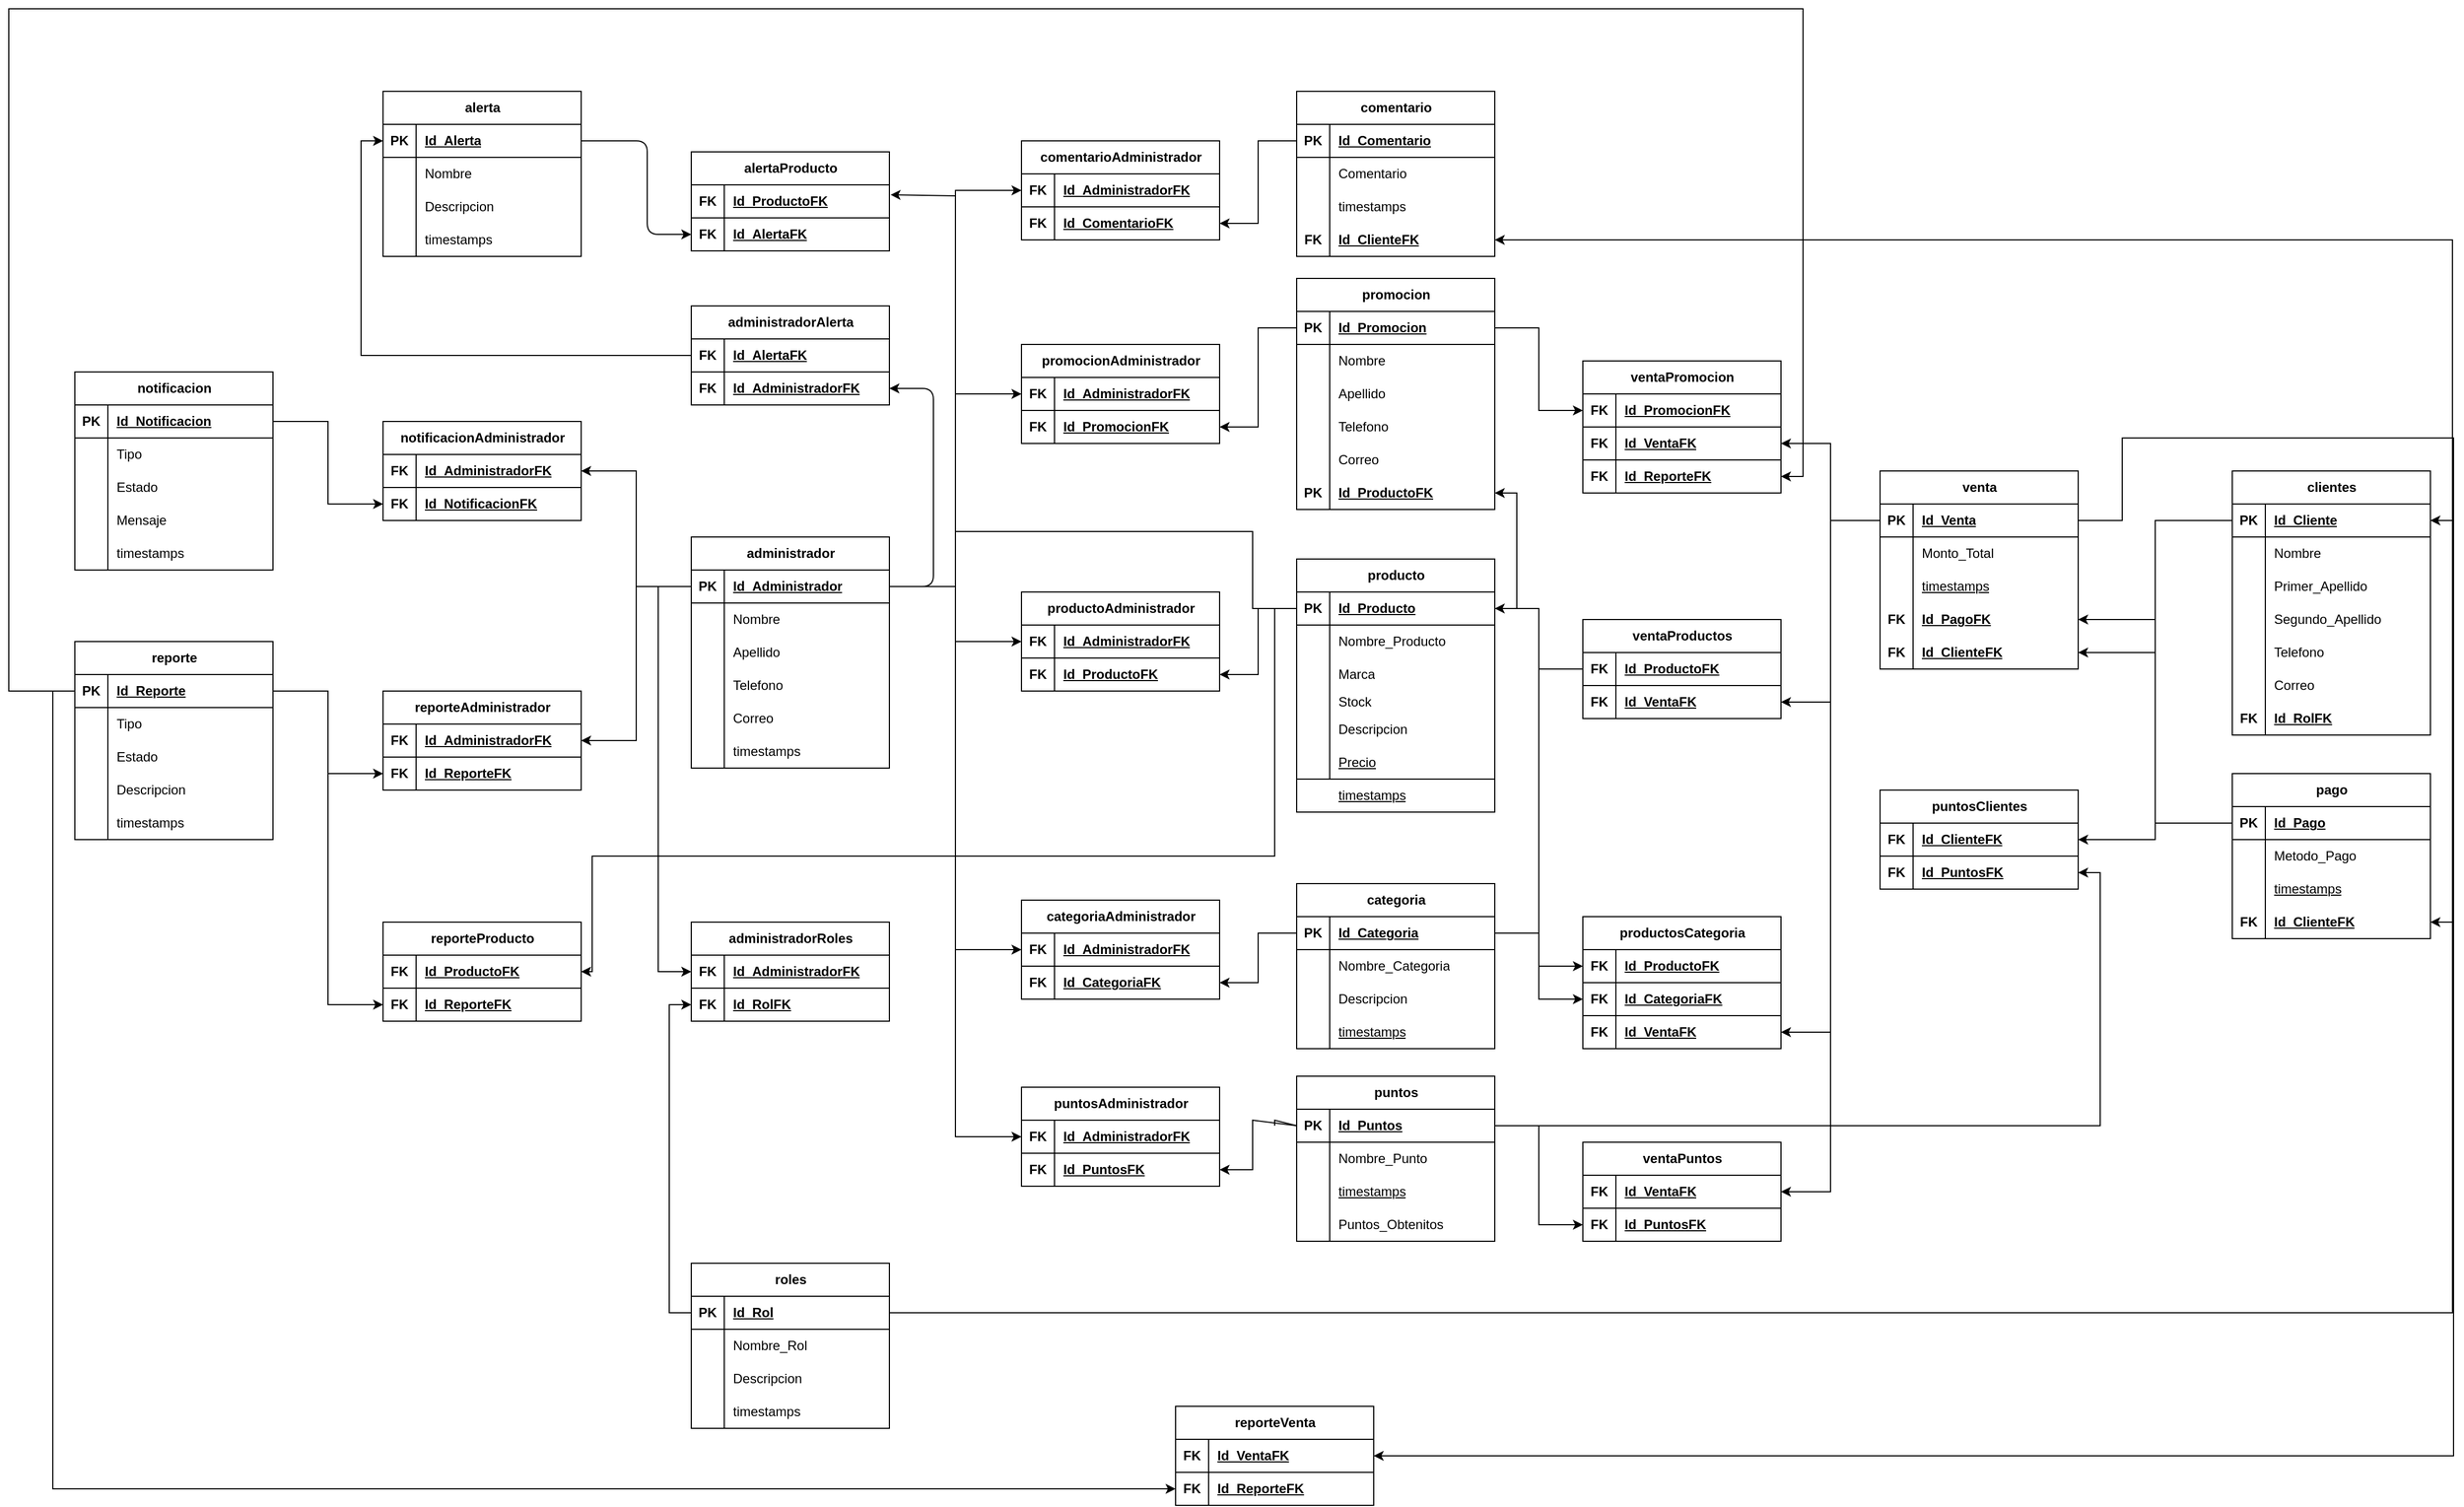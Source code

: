 <mxfile>
    <diagram name="Página-1" id="C4y5cE3wdD6WLmDJQPNc">
        <mxGraphModel dx="2304" dy="1768" grid="1" gridSize="10" guides="1" tooltips="1" connect="1" arrows="1" fold="1" page="1" pageScale="1" pageWidth="827" pageHeight="1169" math="0" shadow="0">
            <root>
                <mxCell id="0"/>
                <mxCell id="1" parent="0"/>
                <mxCell id="Yh6QUmzTepi9nAHS8Lpl-5" value="administrador" style="shape=table;startSize=30;container=1;collapsible=1;childLayout=tableLayout;fixedRows=1;rowLines=0;fontStyle=1;align=center;resizeLast=1;html=1;" parent="1" vertex="1">
                    <mxGeometry x="600" y="210" width="180" height="210" as="geometry"/>
                </mxCell>
                <mxCell id="Yh6QUmzTepi9nAHS8Lpl-6" value="" style="shape=tableRow;horizontal=0;startSize=0;swimlaneHead=0;swimlaneBody=0;fillColor=none;collapsible=0;dropTarget=0;points=[[0,0.5],[1,0.5]];portConstraint=eastwest;top=0;left=0;right=0;bottom=1;" parent="Yh6QUmzTepi9nAHS8Lpl-5" vertex="1">
                    <mxGeometry y="30" width="180" height="30" as="geometry"/>
                </mxCell>
                <mxCell id="Yh6QUmzTepi9nAHS8Lpl-7" value="PK" style="shape=partialRectangle;connectable=0;fillColor=none;top=0;left=0;bottom=0;right=0;fontStyle=1;overflow=hidden;whiteSpace=wrap;html=1;" parent="Yh6QUmzTepi9nAHS8Lpl-6" vertex="1">
                    <mxGeometry width="30" height="30" as="geometry">
                        <mxRectangle width="30" height="30" as="alternateBounds"/>
                    </mxGeometry>
                </mxCell>
                <mxCell id="Yh6QUmzTepi9nAHS8Lpl-8" value="Id_Administrador" style="shape=partialRectangle;connectable=0;fillColor=none;top=0;left=0;bottom=0;right=0;align=left;spacingLeft=6;fontStyle=5;overflow=hidden;whiteSpace=wrap;html=1;" parent="Yh6QUmzTepi9nAHS8Lpl-6" vertex="1">
                    <mxGeometry x="30" width="150" height="30" as="geometry">
                        <mxRectangle width="150" height="30" as="alternateBounds"/>
                    </mxGeometry>
                </mxCell>
                <mxCell id="Yh6QUmzTepi9nAHS8Lpl-9" value="" style="shape=tableRow;horizontal=0;startSize=0;swimlaneHead=0;swimlaneBody=0;fillColor=none;collapsible=0;dropTarget=0;points=[[0,0.5],[1,0.5]];portConstraint=eastwest;top=0;left=0;right=0;bottom=0;" parent="Yh6QUmzTepi9nAHS8Lpl-5" vertex="1">
                    <mxGeometry y="60" width="180" height="30" as="geometry"/>
                </mxCell>
                <mxCell id="Yh6QUmzTepi9nAHS8Lpl-10" value="" style="shape=partialRectangle;connectable=0;fillColor=none;top=0;left=0;bottom=0;right=0;editable=1;overflow=hidden;whiteSpace=wrap;html=1;" parent="Yh6QUmzTepi9nAHS8Lpl-9" vertex="1">
                    <mxGeometry width="30" height="30" as="geometry">
                        <mxRectangle width="30" height="30" as="alternateBounds"/>
                    </mxGeometry>
                </mxCell>
                <mxCell id="Yh6QUmzTepi9nAHS8Lpl-11" value="Nombre" style="shape=partialRectangle;connectable=0;fillColor=none;top=0;left=0;bottom=0;right=0;align=left;spacingLeft=6;overflow=hidden;whiteSpace=wrap;html=1;" parent="Yh6QUmzTepi9nAHS8Lpl-9" vertex="1">
                    <mxGeometry x="30" width="150" height="30" as="geometry">
                        <mxRectangle width="150" height="30" as="alternateBounds"/>
                    </mxGeometry>
                </mxCell>
                <mxCell id="Yh6QUmzTepi9nAHS8Lpl-12" value="" style="shape=tableRow;horizontal=0;startSize=0;swimlaneHead=0;swimlaneBody=0;fillColor=none;collapsible=0;dropTarget=0;points=[[0,0.5],[1,0.5]];portConstraint=eastwest;top=0;left=0;right=0;bottom=0;" parent="Yh6QUmzTepi9nAHS8Lpl-5" vertex="1">
                    <mxGeometry y="90" width="180" height="30" as="geometry"/>
                </mxCell>
                <mxCell id="Yh6QUmzTepi9nAHS8Lpl-13" value="" style="shape=partialRectangle;connectable=0;fillColor=none;top=0;left=0;bottom=0;right=0;editable=1;overflow=hidden;whiteSpace=wrap;html=1;" parent="Yh6QUmzTepi9nAHS8Lpl-12" vertex="1">
                    <mxGeometry width="30" height="30" as="geometry">
                        <mxRectangle width="30" height="30" as="alternateBounds"/>
                    </mxGeometry>
                </mxCell>
                <mxCell id="Yh6QUmzTepi9nAHS8Lpl-14" value="Apellido" style="shape=partialRectangle;connectable=0;fillColor=none;top=0;left=0;bottom=0;right=0;align=left;spacingLeft=6;overflow=hidden;whiteSpace=wrap;html=1;" parent="Yh6QUmzTepi9nAHS8Lpl-12" vertex="1">
                    <mxGeometry x="30" width="150" height="30" as="geometry">
                        <mxRectangle width="150" height="30" as="alternateBounds"/>
                    </mxGeometry>
                </mxCell>
                <mxCell id="Yh6QUmzTepi9nAHS8Lpl-15" value="" style="shape=tableRow;horizontal=0;startSize=0;swimlaneHead=0;swimlaneBody=0;fillColor=none;collapsible=0;dropTarget=0;points=[[0,0.5],[1,0.5]];portConstraint=eastwest;top=0;left=0;right=0;bottom=0;" parent="Yh6QUmzTepi9nAHS8Lpl-5" vertex="1">
                    <mxGeometry y="120" width="180" height="30" as="geometry"/>
                </mxCell>
                <mxCell id="Yh6QUmzTepi9nAHS8Lpl-16" value="" style="shape=partialRectangle;connectable=0;fillColor=none;top=0;left=0;bottom=0;right=0;editable=1;overflow=hidden;whiteSpace=wrap;html=1;" parent="Yh6QUmzTepi9nAHS8Lpl-15" vertex="1">
                    <mxGeometry width="30" height="30" as="geometry">
                        <mxRectangle width="30" height="30" as="alternateBounds"/>
                    </mxGeometry>
                </mxCell>
                <mxCell id="Yh6QUmzTepi9nAHS8Lpl-17" value="Telefono" style="shape=partialRectangle;connectable=0;fillColor=none;top=0;left=0;bottom=0;right=0;align=left;spacingLeft=6;overflow=hidden;whiteSpace=wrap;html=1;" parent="Yh6QUmzTepi9nAHS8Lpl-15" vertex="1">
                    <mxGeometry x="30" width="150" height="30" as="geometry">
                        <mxRectangle width="150" height="30" as="alternateBounds"/>
                    </mxGeometry>
                </mxCell>
                <mxCell id="Yh6QUmzTepi9nAHS8Lpl-18" value="" style="shape=tableRow;horizontal=0;startSize=0;swimlaneHead=0;swimlaneBody=0;fillColor=none;collapsible=0;dropTarget=0;points=[[0,0.5],[1,0.5]];portConstraint=eastwest;top=0;left=0;right=0;bottom=0;" parent="Yh6QUmzTepi9nAHS8Lpl-5" vertex="1">
                    <mxGeometry y="150" width="180" height="30" as="geometry"/>
                </mxCell>
                <mxCell id="Yh6QUmzTepi9nAHS8Lpl-19" value="" style="shape=partialRectangle;connectable=0;fillColor=none;top=0;left=0;bottom=0;right=0;editable=1;overflow=hidden;whiteSpace=wrap;html=1;" parent="Yh6QUmzTepi9nAHS8Lpl-18" vertex="1">
                    <mxGeometry width="30" height="30" as="geometry">
                        <mxRectangle width="30" height="30" as="alternateBounds"/>
                    </mxGeometry>
                </mxCell>
                <mxCell id="Yh6QUmzTepi9nAHS8Lpl-20" value="Correo" style="shape=partialRectangle;connectable=0;fillColor=none;top=0;left=0;bottom=0;right=0;align=left;spacingLeft=6;overflow=hidden;whiteSpace=wrap;html=1;" parent="Yh6QUmzTepi9nAHS8Lpl-18" vertex="1">
                    <mxGeometry x="30" width="150" height="30" as="geometry">
                        <mxRectangle width="150" height="30" as="alternateBounds"/>
                    </mxGeometry>
                </mxCell>
                <mxCell id="17" value="" style="shape=tableRow;horizontal=0;startSize=0;swimlaneHead=0;swimlaneBody=0;fillColor=none;collapsible=0;dropTarget=0;points=[[0,0.5],[1,0.5]];portConstraint=eastwest;top=0;left=0;right=0;bottom=0;" vertex="1" parent="Yh6QUmzTepi9nAHS8Lpl-5">
                    <mxGeometry y="180" width="180" height="30" as="geometry"/>
                </mxCell>
                <mxCell id="18" value="" style="shape=partialRectangle;connectable=0;fillColor=none;top=0;left=0;bottom=0;right=0;editable=1;overflow=hidden;whiteSpace=wrap;html=1;" vertex="1" parent="17">
                    <mxGeometry width="30" height="30" as="geometry">
                        <mxRectangle width="30" height="30" as="alternateBounds"/>
                    </mxGeometry>
                </mxCell>
                <mxCell id="19" value="timestamps" style="shape=partialRectangle;connectable=0;fillColor=none;top=0;left=0;bottom=0;right=0;align=left;spacingLeft=6;overflow=hidden;whiteSpace=wrap;html=1;" vertex="1" parent="17">
                    <mxGeometry x="30" width="150" height="30" as="geometry">
                        <mxRectangle width="150" height="30" as="alternateBounds"/>
                    </mxGeometry>
                </mxCell>
                <mxCell id="Yh6QUmzTepi9nAHS8Lpl-21" value="reporteAdministrador" style="shape=table;startSize=30;container=1;collapsible=1;childLayout=tableLayout;fixedRows=1;rowLines=0;fontStyle=1;align=center;resizeLast=1;html=1;" parent="1" vertex="1">
                    <mxGeometry x="320" y="350" width="180" height="90" as="geometry"/>
                </mxCell>
                <mxCell id="Yh6QUmzTepi9nAHS8Lpl-22" value="" style="shape=tableRow;horizontal=0;startSize=0;swimlaneHead=0;swimlaneBody=0;fillColor=none;collapsible=0;dropTarget=0;points=[[0,0.5],[1,0.5]];portConstraint=eastwest;top=0;left=0;right=0;bottom=1;" parent="Yh6QUmzTepi9nAHS8Lpl-21" vertex="1">
                    <mxGeometry y="30" width="180" height="30" as="geometry"/>
                </mxCell>
                <mxCell id="Yh6QUmzTepi9nAHS8Lpl-23" value="FK" style="shape=partialRectangle;connectable=0;fillColor=none;top=0;left=0;bottom=0;right=0;fontStyle=1;overflow=hidden;whiteSpace=wrap;html=1;" parent="Yh6QUmzTepi9nAHS8Lpl-22" vertex="1">
                    <mxGeometry width="30" height="30" as="geometry">
                        <mxRectangle width="30" height="30" as="alternateBounds"/>
                    </mxGeometry>
                </mxCell>
                <mxCell id="Yh6QUmzTepi9nAHS8Lpl-24" value="Id_AdministradorFK" style="shape=partialRectangle;connectable=0;fillColor=none;top=0;left=0;bottom=0;right=0;align=left;spacingLeft=6;fontStyle=5;overflow=hidden;whiteSpace=wrap;html=1;" parent="Yh6QUmzTepi9nAHS8Lpl-22" vertex="1">
                    <mxGeometry x="30" width="150" height="30" as="geometry">
                        <mxRectangle width="150" height="30" as="alternateBounds"/>
                    </mxGeometry>
                </mxCell>
                <mxCell id="Yh6QUmzTepi9nAHS8Lpl-57" value="" style="shape=tableRow;horizontal=0;startSize=0;swimlaneHead=0;swimlaneBody=0;fillColor=none;collapsible=0;dropTarget=0;points=[[0,0.5],[1,0.5]];portConstraint=eastwest;top=0;left=0;right=0;bottom=1;" parent="Yh6QUmzTepi9nAHS8Lpl-21" vertex="1">
                    <mxGeometry y="60" width="180" height="30" as="geometry"/>
                </mxCell>
                <mxCell id="Yh6QUmzTepi9nAHS8Lpl-58" value="FK" style="shape=partialRectangle;connectable=0;fillColor=none;top=0;left=0;bottom=0;right=0;fontStyle=1;overflow=hidden;whiteSpace=wrap;html=1;" parent="Yh6QUmzTepi9nAHS8Lpl-57" vertex="1">
                    <mxGeometry width="30" height="30" as="geometry">
                        <mxRectangle width="30" height="30" as="alternateBounds"/>
                    </mxGeometry>
                </mxCell>
                <mxCell id="Yh6QUmzTepi9nAHS8Lpl-59" value="Id_ReporteFK" style="shape=partialRectangle;connectable=0;fillColor=none;top=0;left=0;bottom=0;right=0;align=left;spacingLeft=6;fontStyle=5;overflow=hidden;whiteSpace=wrap;html=1;" parent="Yh6QUmzTepi9nAHS8Lpl-57" vertex="1">
                    <mxGeometry x="30" width="150" height="30" as="geometry">
                        <mxRectangle width="150" height="30" as="alternateBounds"/>
                    </mxGeometry>
                </mxCell>
                <mxCell id="Yh6QUmzTepi9nAHS8Lpl-37" value="reporte" style="shape=table;startSize=30;container=1;collapsible=1;childLayout=tableLayout;fixedRows=1;rowLines=0;fontStyle=1;align=center;resizeLast=1;html=1;" parent="1" vertex="1">
                    <mxGeometry x="40" y="305" width="180" height="180" as="geometry"/>
                </mxCell>
                <mxCell id="Yh6QUmzTepi9nAHS8Lpl-38" value="" style="shape=tableRow;horizontal=0;startSize=0;swimlaneHead=0;swimlaneBody=0;fillColor=none;collapsible=0;dropTarget=0;points=[[0,0.5],[1,0.5]];portConstraint=eastwest;top=0;left=0;right=0;bottom=1;" parent="Yh6QUmzTepi9nAHS8Lpl-37" vertex="1">
                    <mxGeometry y="30" width="180" height="30" as="geometry"/>
                </mxCell>
                <mxCell id="Yh6QUmzTepi9nAHS8Lpl-39" value="PK" style="shape=partialRectangle;connectable=0;fillColor=none;top=0;left=0;bottom=0;right=0;fontStyle=1;overflow=hidden;whiteSpace=wrap;html=1;" parent="Yh6QUmzTepi9nAHS8Lpl-38" vertex="1">
                    <mxGeometry width="30" height="30" as="geometry">
                        <mxRectangle width="30" height="30" as="alternateBounds"/>
                    </mxGeometry>
                </mxCell>
                <mxCell id="Yh6QUmzTepi9nAHS8Lpl-40" value="Id_Reporte" style="shape=partialRectangle;connectable=0;fillColor=none;top=0;left=0;bottom=0;right=0;align=left;spacingLeft=6;fontStyle=5;overflow=hidden;whiteSpace=wrap;html=1;" parent="Yh6QUmzTepi9nAHS8Lpl-38" vertex="1">
                    <mxGeometry x="30" width="150" height="30" as="geometry">
                        <mxRectangle width="150" height="30" as="alternateBounds"/>
                    </mxGeometry>
                </mxCell>
                <mxCell id="Yh6QUmzTepi9nAHS8Lpl-41" value="" style="shape=tableRow;horizontal=0;startSize=0;swimlaneHead=0;swimlaneBody=0;fillColor=none;collapsible=0;dropTarget=0;points=[[0,0.5],[1,0.5]];portConstraint=eastwest;top=0;left=0;right=0;bottom=0;" parent="Yh6QUmzTepi9nAHS8Lpl-37" vertex="1">
                    <mxGeometry y="60" width="180" height="30" as="geometry"/>
                </mxCell>
                <mxCell id="Yh6QUmzTepi9nAHS8Lpl-42" value="" style="shape=partialRectangle;connectable=0;fillColor=none;top=0;left=0;bottom=0;right=0;editable=1;overflow=hidden;whiteSpace=wrap;html=1;" parent="Yh6QUmzTepi9nAHS8Lpl-41" vertex="1">
                    <mxGeometry width="30" height="30" as="geometry">
                        <mxRectangle width="30" height="30" as="alternateBounds"/>
                    </mxGeometry>
                </mxCell>
                <mxCell id="Yh6QUmzTepi9nAHS8Lpl-43" value="Tipo" style="shape=partialRectangle;connectable=0;fillColor=none;top=0;left=0;bottom=0;right=0;align=left;spacingLeft=6;overflow=hidden;whiteSpace=wrap;html=1;" parent="Yh6QUmzTepi9nAHS8Lpl-41" vertex="1">
                    <mxGeometry x="30" width="150" height="30" as="geometry">
                        <mxRectangle width="150" height="30" as="alternateBounds"/>
                    </mxGeometry>
                </mxCell>
                <mxCell id="Yh6QUmzTepi9nAHS8Lpl-44" value="" style="shape=tableRow;horizontal=0;startSize=0;swimlaneHead=0;swimlaneBody=0;fillColor=none;collapsible=0;dropTarget=0;points=[[0,0.5],[1,0.5]];portConstraint=eastwest;top=0;left=0;right=0;bottom=0;" parent="Yh6QUmzTepi9nAHS8Lpl-37" vertex="1">
                    <mxGeometry y="90" width="180" height="30" as="geometry"/>
                </mxCell>
                <mxCell id="Yh6QUmzTepi9nAHS8Lpl-45" value="" style="shape=partialRectangle;connectable=0;fillColor=none;top=0;left=0;bottom=0;right=0;editable=1;overflow=hidden;whiteSpace=wrap;html=1;" parent="Yh6QUmzTepi9nAHS8Lpl-44" vertex="1">
                    <mxGeometry width="30" height="30" as="geometry">
                        <mxRectangle width="30" height="30" as="alternateBounds"/>
                    </mxGeometry>
                </mxCell>
                <mxCell id="Yh6QUmzTepi9nAHS8Lpl-46" value="Estado" style="shape=partialRectangle;connectable=0;fillColor=none;top=0;left=0;bottom=0;right=0;align=left;spacingLeft=6;overflow=hidden;whiteSpace=wrap;html=1;" parent="Yh6QUmzTepi9nAHS8Lpl-44" vertex="1">
                    <mxGeometry x="30" width="150" height="30" as="geometry">
                        <mxRectangle width="150" height="30" as="alternateBounds"/>
                    </mxGeometry>
                </mxCell>
                <mxCell id="Yh6QUmzTepi9nAHS8Lpl-47" value="" style="shape=tableRow;horizontal=0;startSize=0;swimlaneHead=0;swimlaneBody=0;fillColor=none;collapsible=0;dropTarget=0;points=[[0,0.5],[1,0.5]];portConstraint=eastwest;top=0;left=0;right=0;bottom=0;" parent="Yh6QUmzTepi9nAHS8Lpl-37" vertex="1">
                    <mxGeometry y="120" width="180" height="30" as="geometry"/>
                </mxCell>
                <mxCell id="Yh6QUmzTepi9nAHS8Lpl-48" value="" style="shape=partialRectangle;connectable=0;fillColor=none;top=0;left=0;bottom=0;right=0;editable=1;overflow=hidden;whiteSpace=wrap;html=1;" parent="Yh6QUmzTepi9nAHS8Lpl-47" vertex="1">
                    <mxGeometry width="30" height="30" as="geometry">
                        <mxRectangle width="30" height="30" as="alternateBounds"/>
                    </mxGeometry>
                </mxCell>
                <mxCell id="Yh6QUmzTepi9nAHS8Lpl-49" value="Descripcion" style="shape=partialRectangle;connectable=0;fillColor=none;top=0;left=0;bottom=0;right=0;align=left;spacingLeft=6;overflow=hidden;whiteSpace=wrap;html=1;" parent="Yh6QUmzTepi9nAHS8Lpl-47" vertex="1">
                    <mxGeometry x="30" width="150" height="30" as="geometry">
                        <mxRectangle width="150" height="30" as="alternateBounds"/>
                    </mxGeometry>
                </mxCell>
                <mxCell id="Yh6QUmzTepi9nAHS8Lpl-50" value="" style="shape=tableRow;horizontal=0;startSize=0;swimlaneHead=0;swimlaneBody=0;fillColor=none;collapsible=0;dropTarget=0;points=[[0,0.5],[1,0.5]];portConstraint=eastwest;top=0;left=0;right=0;bottom=0;" parent="Yh6QUmzTepi9nAHS8Lpl-37" vertex="1">
                    <mxGeometry y="150" width="180" height="30" as="geometry"/>
                </mxCell>
                <mxCell id="Yh6QUmzTepi9nAHS8Lpl-51" value="" style="shape=partialRectangle;connectable=0;fillColor=none;top=0;left=0;bottom=0;right=0;editable=1;overflow=hidden;whiteSpace=wrap;html=1;" parent="Yh6QUmzTepi9nAHS8Lpl-50" vertex="1">
                    <mxGeometry width="30" height="30" as="geometry">
                        <mxRectangle width="30" height="30" as="alternateBounds"/>
                    </mxGeometry>
                </mxCell>
                <mxCell id="Yh6QUmzTepi9nAHS8Lpl-52" value="timestamps" style="shape=partialRectangle;connectable=0;fillColor=none;top=0;left=0;bottom=0;right=0;align=left;spacingLeft=6;overflow=hidden;whiteSpace=wrap;html=1;" parent="Yh6QUmzTepi9nAHS8Lpl-50" vertex="1">
                    <mxGeometry x="30" width="150" height="30" as="geometry">
                        <mxRectangle width="150" height="30" as="alternateBounds"/>
                    </mxGeometry>
                </mxCell>
                <mxCell id="Yh6QUmzTepi9nAHS8Lpl-63" value="notificacionAdministrador" style="shape=table;startSize=30;container=1;collapsible=1;childLayout=tableLayout;fixedRows=1;rowLines=0;fontStyle=1;align=center;resizeLast=1;html=1;" parent="1" vertex="1">
                    <mxGeometry x="320" y="105" width="180" height="90" as="geometry"/>
                </mxCell>
                <mxCell id="Yh6QUmzTepi9nAHS8Lpl-64" value="" style="shape=tableRow;horizontal=0;startSize=0;swimlaneHead=0;swimlaneBody=0;fillColor=none;collapsible=0;dropTarget=0;points=[[0,0.5],[1,0.5]];portConstraint=eastwest;top=0;left=0;right=0;bottom=1;" parent="Yh6QUmzTepi9nAHS8Lpl-63" vertex="1">
                    <mxGeometry y="30" width="180" height="30" as="geometry"/>
                </mxCell>
                <mxCell id="Yh6QUmzTepi9nAHS8Lpl-65" value="FK" style="shape=partialRectangle;connectable=0;fillColor=none;top=0;left=0;bottom=0;right=0;fontStyle=1;overflow=hidden;whiteSpace=wrap;html=1;" parent="Yh6QUmzTepi9nAHS8Lpl-64" vertex="1">
                    <mxGeometry width="30" height="30" as="geometry">
                        <mxRectangle width="30" height="30" as="alternateBounds"/>
                    </mxGeometry>
                </mxCell>
                <mxCell id="Yh6QUmzTepi9nAHS8Lpl-66" value="Id_AdministradorFK" style="shape=partialRectangle;connectable=0;fillColor=none;top=0;left=0;bottom=0;right=0;align=left;spacingLeft=6;fontStyle=5;overflow=hidden;whiteSpace=wrap;html=1;" parent="Yh6QUmzTepi9nAHS8Lpl-64" vertex="1">
                    <mxGeometry x="30" width="150" height="30" as="geometry">
                        <mxRectangle width="150" height="30" as="alternateBounds"/>
                    </mxGeometry>
                </mxCell>
                <mxCell id="Yh6QUmzTepi9nAHS8Lpl-67" value="" style="shape=tableRow;horizontal=0;startSize=0;swimlaneHead=0;swimlaneBody=0;fillColor=none;collapsible=0;dropTarget=0;points=[[0,0.5],[1,0.5]];portConstraint=eastwest;top=0;left=0;right=0;bottom=1;" parent="Yh6QUmzTepi9nAHS8Lpl-63" vertex="1">
                    <mxGeometry y="60" width="180" height="30" as="geometry"/>
                </mxCell>
                <mxCell id="Yh6QUmzTepi9nAHS8Lpl-68" value="FK" style="shape=partialRectangle;connectable=0;fillColor=none;top=0;left=0;bottom=0;right=0;fontStyle=1;overflow=hidden;whiteSpace=wrap;html=1;" parent="Yh6QUmzTepi9nAHS8Lpl-67" vertex="1">
                    <mxGeometry width="30" height="30" as="geometry">
                        <mxRectangle width="30" height="30" as="alternateBounds"/>
                    </mxGeometry>
                </mxCell>
                <mxCell id="Yh6QUmzTepi9nAHS8Lpl-69" value="Id_NotificacionFK" style="shape=partialRectangle;connectable=0;fillColor=none;top=0;left=0;bottom=0;right=0;align=left;spacingLeft=6;fontStyle=5;overflow=hidden;whiteSpace=wrap;html=1;" parent="Yh6QUmzTepi9nAHS8Lpl-67" vertex="1">
                    <mxGeometry x="30" width="150" height="30" as="geometry">
                        <mxRectangle width="150" height="30" as="alternateBounds"/>
                    </mxGeometry>
                </mxCell>
                <mxCell id="Yh6QUmzTepi9nAHS8Lpl-70" value="notificacion" style="shape=table;startSize=30;container=1;collapsible=1;childLayout=tableLayout;fixedRows=1;rowLines=0;fontStyle=1;align=center;resizeLast=1;html=1;" parent="1" vertex="1">
                    <mxGeometry x="40" y="60" width="180" height="180" as="geometry"/>
                </mxCell>
                <mxCell id="Yh6QUmzTepi9nAHS8Lpl-71" value="" style="shape=tableRow;horizontal=0;startSize=0;swimlaneHead=0;swimlaneBody=0;fillColor=none;collapsible=0;dropTarget=0;points=[[0,0.5],[1,0.5]];portConstraint=eastwest;top=0;left=0;right=0;bottom=1;" parent="Yh6QUmzTepi9nAHS8Lpl-70" vertex="1">
                    <mxGeometry y="30" width="180" height="30" as="geometry"/>
                </mxCell>
                <mxCell id="Yh6QUmzTepi9nAHS8Lpl-72" value="PK" style="shape=partialRectangle;connectable=0;fillColor=none;top=0;left=0;bottom=0;right=0;fontStyle=1;overflow=hidden;whiteSpace=wrap;html=1;" parent="Yh6QUmzTepi9nAHS8Lpl-71" vertex="1">
                    <mxGeometry width="30" height="30" as="geometry">
                        <mxRectangle width="30" height="30" as="alternateBounds"/>
                    </mxGeometry>
                </mxCell>
                <mxCell id="Yh6QUmzTepi9nAHS8Lpl-73" value="Id_Notificacion" style="shape=partialRectangle;connectable=0;fillColor=none;top=0;left=0;bottom=0;right=0;align=left;spacingLeft=6;fontStyle=5;overflow=hidden;whiteSpace=wrap;html=1;" parent="Yh6QUmzTepi9nAHS8Lpl-71" vertex="1">
                    <mxGeometry x="30" width="150" height="30" as="geometry">
                        <mxRectangle width="150" height="30" as="alternateBounds"/>
                    </mxGeometry>
                </mxCell>
                <mxCell id="Yh6QUmzTepi9nAHS8Lpl-74" value="" style="shape=tableRow;horizontal=0;startSize=0;swimlaneHead=0;swimlaneBody=0;fillColor=none;collapsible=0;dropTarget=0;points=[[0,0.5],[1,0.5]];portConstraint=eastwest;top=0;left=0;right=0;bottom=0;" parent="Yh6QUmzTepi9nAHS8Lpl-70" vertex="1">
                    <mxGeometry y="60" width="180" height="30" as="geometry"/>
                </mxCell>
                <mxCell id="Yh6QUmzTepi9nAHS8Lpl-75" value="" style="shape=partialRectangle;connectable=0;fillColor=none;top=0;left=0;bottom=0;right=0;editable=1;overflow=hidden;whiteSpace=wrap;html=1;" parent="Yh6QUmzTepi9nAHS8Lpl-74" vertex="1">
                    <mxGeometry width="30" height="30" as="geometry">
                        <mxRectangle width="30" height="30" as="alternateBounds"/>
                    </mxGeometry>
                </mxCell>
                <mxCell id="Yh6QUmzTepi9nAHS8Lpl-76" value="Tipo" style="shape=partialRectangle;connectable=0;fillColor=none;top=0;left=0;bottom=0;right=0;align=left;spacingLeft=6;overflow=hidden;whiteSpace=wrap;html=1;" parent="Yh6QUmzTepi9nAHS8Lpl-74" vertex="1">
                    <mxGeometry x="30" width="150" height="30" as="geometry">
                        <mxRectangle width="150" height="30" as="alternateBounds"/>
                    </mxGeometry>
                </mxCell>
                <mxCell id="Yh6QUmzTepi9nAHS8Lpl-77" value="" style="shape=tableRow;horizontal=0;startSize=0;swimlaneHead=0;swimlaneBody=0;fillColor=none;collapsible=0;dropTarget=0;points=[[0,0.5],[1,0.5]];portConstraint=eastwest;top=0;left=0;right=0;bottom=0;" parent="Yh6QUmzTepi9nAHS8Lpl-70" vertex="1">
                    <mxGeometry y="90" width="180" height="30" as="geometry"/>
                </mxCell>
                <mxCell id="Yh6QUmzTepi9nAHS8Lpl-78" value="" style="shape=partialRectangle;connectable=0;fillColor=none;top=0;left=0;bottom=0;right=0;editable=1;overflow=hidden;whiteSpace=wrap;html=1;" parent="Yh6QUmzTepi9nAHS8Lpl-77" vertex="1">
                    <mxGeometry width="30" height="30" as="geometry">
                        <mxRectangle width="30" height="30" as="alternateBounds"/>
                    </mxGeometry>
                </mxCell>
                <mxCell id="Yh6QUmzTepi9nAHS8Lpl-79" value="Estado" style="shape=partialRectangle;connectable=0;fillColor=none;top=0;left=0;bottom=0;right=0;align=left;spacingLeft=6;overflow=hidden;whiteSpace=wrap;html=1;" parent="Yh6QUmzTepi9nAHS8Lpl-77" vertex="1">
                    <mxGeometry x="30" width="150" height="30" as="geometry">
                        <mxRectangle width="150" height="30" as="alternateBounds"/>
                    </mxGeometry>
                </mxCell>
                <mxCell id="Yh6QUmzTepi9nAHS8Lpl-80" value="" style="shape=tableRow;horizontal=0;startSize=0;swimlaneHead=0;swimlaneBody=0;fillColor=none;collapsible=0;dropTarget=0;points=[[0,0.5],[1,0.5]];portConstraint=eastwest;top=0;left=0;right=0;bottom=0;" parent="Yh6QUmzTepi9nAHS8Lpl-70" vertex="1">
                    <mxGeometry y="120" width="180" height="30" as="geometry"/>
                </mxCell>
                <mxCell id="Yh6QUmzTepi9nAHS8Lpl-81" value="" style="shape=partialRectangle;connectable=0;fillColor=none;top=0;left=0;bottom=0;right=0;editable=1;overflow=hidden;whiteSpace=wrap;html=1;" parent="Yh6QUmzTepi9nAHS8Lpl-80" vertex="1">
                    <mxGeometry width="30" height="30" as="geometry">
                        <mxRectangle width="30" height="30" as="alternateBounds"/>
                    </mxGeometry>
                </mxCell>
                <mxCell id="Yh6QUmzTepi9nAHS8Lpl-82" value="Mensaje" style="shape=partialRectangle;connectable=0;fillColor=none;top=0;left=0;bottom=0;right=0;align=left;spacingLeft=6;overflow=hidden;whiteSpace=wrap;html=1;" parent="Yh6QUmzTepi9nAHS8Lpl-80" vertex="1">
                    <mxGeometry x="30" width="150" height="30" as="geometry">
                        <mxRectangle width="150" height="30" as="alternateBounds"/>
                    </mxGeometry>
                </mxCell>
                <mxCell id="Yh6QUmzTepi9nAHS8Lpl-83" value="" style="shape=tableRow;horizontal=0;startSize=0;swimlaneHead=0;swimlaneBody=0;fillColor=none;collapsible=0;dropTarget=0;points=[[0,0.5],[1,0.5]];portConstraint=eastwest;top=0;left=0;right=0;bottom=0;" parent="Yh6QUmzTepi9nAHS8Lpl-70" vertex="1">
                    <mxGeometry y="150" width="180" height="30" as="geometry"/>
                </mxCell>
                <mxCell id="Yh6QUmzTepi9nAHS8Lpl-84" value="" style="shape=partialRectangle;connectable=0;fillColor=none;top=0;left=0;bottom=0;right=0;editable=1;overflow=hidden;whiteSpace=wrap;html=1;" parent="Yh6QUmzTepi9nAHS8Lpl-83" vertex="1">
                    <mxGeometry width="30" height="30" as="geometry">
                        <mxRectangle width="30" height="30" as="alternateBounds"/>
                    </mxGeometry>
                </mxCell>
                <mxCell id="Yh6QUmzTepi9nAHS8Lpl-85" value="timestamps" style="shape=partialRectangle;connectable=0;fillColor=none;top=0;left=0;bottom=0;right=0;align=left;spacingLeft=6;overflow=hidden;whiteSpace=wrap;html=1;" parent="Yh6QUmzTepi9nAHS8Lpl-83" vertex="1">
                    <mxGeometry x="30" width="150" height="30" as="geometry">
                        <mxRectangle width="150" height="30" as="alternateBounds"/>
                    </mxGeometry>
                </mxCell>
                <mxCell id="Yh6QUmzTepi9nAHS8Lpl-113" value="promocion" style="shape=table;startSize=30;container=1;collapsible=1;childLayout=tableLayout;fixedRows=1;rowLines=0;fontStyle=1;align=center;resizeLast=1;html=1;" parent="1" vertex="1">
                    <mxGeometry x="1150" y="-25" width="180" height="210" as="geometry"/>
                </mxCell>
                <mxCell id="Yh6QUmzTepi9nAHS8Lpl-114" value="" style="shape=tableRow;horizontal=0;startSize=0;swimlaneHead=0;swimlaneBody=0;fillColor=none;collapsible=0;dropTarget=0;points=[[0,0.5],[1,0.5]];portConstraint=eastwest;top=0;left=0;right=0;bottom=1;" parent="Yh6QUmzTepi9nAHS8Lpl-113" vertex="1">
                    <mxGeometry y="30" width="180" height="30" as="geometry"/>
                </mxCell>
                <mxCell id="Yh6QUmzTepi9nAHS8Lpl-115" value="PK" style="shape=partialRectangle;connectable=0;fillColor=none;top=0;left=0;bottom=0;right=0;fontStyle=1;overflow=hidden;whiteSpace=wrap;html=1;" parent="Yh6QUmzTepi9nAHS8Lpl-114" vertex="1">
                    <mxGeometry width="30" height="30" as="geometry">
                        <mxRectangle width="30" height="30" as="alternateBounds"/>
                    </mxGeometry>
                </mxCell>
                <mxCell id="Yh6QUmzTepi9nAHS8Lpl-116" value="Id_Promocion" style="shape=partialRectangle;connectable=0;fillColor=none;top=0;left=0;bottom=0;right=0;align=left;spacingLeft=6;fontStyle=5;overflow=hidden;whiteSpace=wrap;html=1;" parent="Yh6QUmzTepi9nAHS8Lpl-114" vertex="1">
                    <mxGeometry x="30" width="150" height="30" as="geometry">
                        <mxRectangle width="150" height="30" as="alternateBounds"/>
                    </mxGeometry>
                </mxCell>
                <mxCell id="Yh6QUmzTepi9nAHS8Lpl-117" value="" style="shape=tableRow;horizontal=0;startSize=0;swimlaneHead=0;swimlaneBody=0;fillColor=none;collapsible=0;dropTarget=0;points=[[0,0.5],[1,0.5]];portConstraint=eastwest;top=0;left=0;right=0;bottom=0;" parent="Yh6QUmzTepi9nAHS8Lpl-113" vertex="1">
                    <mxGeometry y="60" width="180" height="30" as="geometry"/>
                </mxCell>
                <mxCell id="Yh6QUmzTepi9nAHS8Lpl-118" value="" style="shape=partialRectangle;connectable=0;fillColor=none;top=0;left=0;bottom=0;right=0;editable=1;overflow=hidden;whiteSpace=wrap;html=1;" parent="Yh6QUmzTepi9nAHS8Lpl-117" vertex="1">
                    <mxGeometry width="30" height="30" as="geometry">
                        <mxRectangle width="30" height="30" as="alternateBounds"/>
                    </mxGeometry>
                </mxCell>
                <mxCell id="Yh6QUmzTepi9nAHS8Lpl-119" value="Nombre" style="shape=partialRectangle;connectable=0;fillColor=none;top=0;left=0;bottom=0;right=0;align=left;spacingLeft=6;overflow=hidden;whiteSpace=wrap;html=1;" parent="Yh6QUmzTepi9nAHS8Lpl-117" vertex="1">
                    <mxGeometry x="30" width="150" height="30" as="geometry">
                        <mxRectangle width="150" height="30" as="alternateBounds"/>
                    </mxGeometry>
                </mxCell>
                <mxCell id="Yh6QUmzTepi9nAHS8Lpl-120" value="" style="shape=tableRow;horizontal=0;startSize=0;swimlaneHead=0;swimlaneBody=0;fillColor=none;collapsible=0;dropTarget=0;points=[[0,0.5],[1,0.5]];portConstraint=eastwest;top=0;left=0;right=0;bottom=0;" parent="Yh6QUmzTepi9nAHS8Lpl-113" vertex="1">
                    <mxGeometry y="90" width="180" height="30" as="geometry"/>
                </mxCell>
                <mxCell id="Yh6QUmzTepi9nAHS8Lpl-121" value="" style="shape=partialRectangle;connectable=0;fillColor=none;top=0;left=0;bottom=0;right=0;editable=1;overflow=hidden;whiteSpace=wrap;html=1;" parent="Yh6QUmzTepi9nAHS8Lpl-120" vertex="1">
                    <mxGeometry width="30" height="30" as="geometry">
                        <mxRectangle width="30" height="30" as="alternateBounds"/>
                    </mxGeometry>
                </mxCell>
                <mxCell id="Yh6QUmzTepi9nAHS8Lpl-122" value="Apellido" style="shape=partialRectangle;connectable=0;fillColor=none;top=0;left=0;bottom=0;right=0;align=left;spacingLeft=6;overflow=hidden;whiteSpace=wrap;html=1;" parent="Yh6QUmzTepi9nAHS8Lpl-120" vertex="1">
                    <mxGeometry x="30" width="150" height="30" as="geometry">
                        <mxRectangle width="150" height="30" as="alternateBounds"/>
                    </mxGeometry>
                </mxCell>
                <mxCell id="Yh6QUmzTepi9nAHS8Lpl-123" value="" style="shape=tableRow;horizontal=0;startSize=0;swimlaneHead=0;swimlaneBody=0;fillColor=none;collapsible=0;dropTarget=0;points=[[0,0.5],[1,0.5]];portConstraint=eastwest;top=0;left=0;right=0;bottom=0;" parent="Yh6QUmzTepi9nAHS8Lpl-113" vertex="1">
                    <mxGeometry y="120" width="180" height="30" as="geometry"/>
                </mxCell>
                <mxCell id="Yh6QUmzTepi9nAHS8Lpl-124" value="" style="shape=partialRectangle;connectable=0;fillColor=none;top=0;left=0;bottom=0;right=0;editable=1;overflow=hidden;whiteSpace=wrap;html=1;" parent="Yh6QUmzTepi9nAHS8Lpl-123" vertex="1">
                    <mxGeometry width="30" height="30" as="geometry">
                        <mxRectangle width="30" height="30" as="alternateBounds"/>
                    </mxGeometry>
                </mxCell>
                <mxCell id="Yh6QUmzTepi9nAHS8Lpl-125" value="Telefono" style="shape=partialRectangle;connectable=0;fillColor=none;top=0;left=0;bottom=0;right=0;align=left;spacingLeft=6;overflow=hidden;whiteSpace=wrap;html=1;" parent="Yh6QUmzTepi9nAHS8Lpl-123" vertex="1">
                    <mxGeometry x="30" width="150" height="30" as="geometry">
                        <mxRectangle width="150" height="30" as="alternateBounds"/>
                    </mxGeometry>
                </mxCell>
                <mxCell id="Yh6QUmzTepi9nAHS8Lpl-126" value="" style="shape=tableRow;horizontal=0;startSize=0;swimlaneHead=0;swimlaneBody=0;fillColor=none;collapsible=0;dropTarget=0;points=[[0,0.5],[1,0.5]];portConstraint=eastwest;top=0;left=0;right=0;bottom=0;" parent="Yh6QUmzTepi9nAHS8Lpl-113" vertex="1">
                    <mxGeometry y="150" width="180" height="30" as="geometry"/>
                </mxCell>
                <mxCell id="Yh6QUmzTepi9nAHS8Lpl-127" value="" style="shape=partialRectangle;connectable=0;fillColor=none;top=0;left=0;bottom=0;right=0;editable=1;overflow=hidden;whiteSpace=wrap;html=1;" parent="Yh6QUmzTepi9nAHS8Lpl-126" vertex="1">
                    <mxGeometry width="30" height="30" as="geometry">
                        <mxRectangle width="30" height="30" as="alternateBounds"/>
                    </mxGeometry>
                </mxCell>
                <mxCell id="Yh6QUmzTepi9nAHS8Lpl-128" value="Correo" style="shape=partialRectangle;connectable=0;fillColor=none;top=0;left=0;bottom=0;right=0;align=left;spacingLeft=6;overflow=hidden;whiteSpace=wrap;html=1;" parent="Yh6QUmzTepi9nAHS8Lpl-126" vertex="1">
                    <mxGeometry x="30" width="150" height="30" as="geometry">
                        <mxRectangle width="150" height="30" as="alternateBounds"/>
                    </mxGeometry>
                </mxCell>
                <mxCell id="Yh6QUmzTepi9nAHS8Lpl-316" value="" style="shape=tableRow;horizontal=0;startSize=0;swimlaneHead=0;swimlaneBody=0;fillColor=none;collapsible=0;dropTarget=0;points=[[0,0.5],[1,0.5]];portConstraint=eastwest;top=0;left=0;right=0;bottom=1;" parent="Yh6QUmzTepi9nAHS8Lpl-113" vertex="1">
                    <mxGeometry y="180" width="180" height="30" as="geometry"/>
                </mxCell>
                <mxCell id="Yh6QUmzTepi9nAHS8Lpl-317" value="PK" style="shape=partialRectangle;connectable=0;fillColor=none;top=0;left=0;bottom=0;right=0;fontStyle=1;overflow=hidden;whiteSpace=wrap;html=1;" parent="Yh6QUmzTepi9nAHS8Lpl-316" vertex="1">
                    <mxGeometry width="30" height="30" as="geometry">
                        <mxRectangle width="30" height="30" as="alternateBounds"/>
                    </mxGeometry>
                </mxCell>
                <mxCell id="Yh6QUmzTepi9nAHS8Lpl-318" value="Id_ProductoFK" style="shape=partialRectangle;connectable=0;fillColor=none;top=0;left=0;bottom=0;right=0;align=left;spacingLeft=6;fontStyle=5;overflow=hidden;whiteSpace=wrap;html=1;" parent="Yh6QUmzTepi9nAHS8Lpl-316" vertex="1">
                    <mxGeometry x="30" width="150" height="30" as="geometry">
                        <mxRectangle width="150" height="30" as="alternateBounds"/>
                    </mxGeometry>
                </mxCell>
                <mxCell id="Yh6QUmzTepi9nAHS8Lpl-129" value="promocionAdministrador" style="shape=table;startSize=30;container=1;collapsible=1;childLayout=tableLayout;fixedRows=1;rowLines=0;fontStyle=1;align=center;resizeLast=1;html=1;" parent="1" vertex="1">
                    <mxGeometry x="900" y="35" width="180" height="90" as="geometry"/>
                </mxCell>
                <mxCell id="Yh6QUmzTepi9nAHS8Lpl-130" value="" style="shape=tableRow;horizontal=0;startSize=0;swimlaneHead=0;swimlaneBody=0;fillColor=none;collapsible=0;dropTarget=0;points=[[0,0.5],[1,0.5]];portConstraint=eastwest;top=0;left=0;right=0;bottom=1;" parent="Yh6QUmzTepi9nAHS8Lpl-129" vertex="1">
                    <mxGeometry y="30" width="180" height="30" as="geometry"/>
                </mxCell>
                <mxCell id="Yh6QUmzTepi9nAHS8Lpl-131" value="FK" style="shape=partialRectangle;connectable=0;fillColor=none;top=0;left=0;bottom=0;right=0;fontStyle=1;overflow=hidden;whiteSpace=wrap;html=1;" parent="Yh6QUmzTepi9nAHS8Lpl-130" vertex="1">
                    <mxGeometry width="30" height="30" as="geometry">
                        <mxRectangle width="30" height="30" as="alternateBounds"/>
                    </mxGeometry>
                </mxCell>
                <mxCell id="Yh6QUmzTepi9nAHS8Lpl-132" value="Id_AdministradorFK" style="shape=partialRectangle;connectable=0;fillColor=none;top=0;left=0;bottom=0;right=0;align=left;spacingLeft=6;fontStyle=5;overflow=hidden;whiteSpace=wrap;html=1;" parent="Yh6QUmzTepi9nAHS8Lpl-130" vertex="1">
                    <mxGeometry x="30" width="150" height="30" as="geometry">
                        <mxRectangle width="150" height="30" as="alternateBounds"/>
                    </mxGeometry>
                </mxCell>
                <mxCell id="Yh6QUmzTepi9nAHS8Lpl-133" value="" style="shape=tableRow;horizontal=0;startSize=0;swimlaneHead=0;swimlaneBody=0;fillColor=none;collapsible=0;dropTarget=0;points=[[0,0.5],[1,0.5]];portConstraint=eastwest;top=0;left=0;right=0;bottom=1;" parent="Yh6QUmzTepi9nAHS8Lpl-129" vertex="1">
                    <mxGeometry y="60" width="180" height="30" as="geometry"/>
                </mxCell>
                <mxCell id="Yh6QUmzTepi9nAHS8Lpl-134" value="FK" style="shape=partialRectangle;connectable=0;fillColor=none;top=0;left=0;bottom=0;right=0;fontStyle=1;overflow=hidden;whiteSpace=wrap;html=1;" parent="Yh6QUmzTepi9nAHS8Lpl-133" vertex="1">
                    <mxGeometry width="30" height="30" as="geometry">
                        <mxRectangle width="30" height="30" as="alternateBounds"/>
                    </mxGeometry>
                </mxCell>
                <mxCell id="Yh6QUmzTepi9nAHS8Lpl-135" value="Id_PromocionFK" style="shape=partialRectangle;connectable=0;fillColor=none;top=0;left=0;bottom=0;right=0;align=left;spacingLeft=6;fontStyle=5;overflow=hidden;whiteSpace=wrap;html=1;" parent="Yh6QUmzTepi9nAHS8Lpl-133" vertex="1">
                    <mxGeometry x="30" width="150" height="30" as="geometry">
                        <mxRectangle width="150" height="30" as="alternateBounds"/>
                    </mxGeometry>
                </mxCell>
                <mxCell id="Yh6QUmzTepi9nAHS8Lpl-161" value="producto" style="shape=table;startSize=30;container=1;collapsible=1;childLayout=tableLayout;fixedRows=1;rowLines=0;fontStyle=1;align=center;resizeLast=1;html=1;" parent="1" vertex="1">
                    <mxGeometry x="1150" y="230" width="180" height="230.0" as="geometry"/>
                </mxCell>
                <mxCell id="Yh6QUmzTepi9nAHS8Lpl-162" value="" style="shape=tableRow;horizontal=0;startSize=0;swimlaneHead=0;swimlaneBody=0;fillColor=none;collapsible=0;dropTarget=0;points=[[0,0.5],[1,0.5]];portConstraint=eastwest;top=0;left=0;right=0;bottom=1;" parent="Yh6QUmzTepi9nAHS8Lpl-161" vertex="1">
                    <mxGeometry y="30" width="180" height="30" as="geometry"/>
                </mxCell>
                <mxCell id="Yh6QUmzTepi9nAHS8Lpl-163" value="PK" style="shape=partialRectangle;connectable=0;fillColor=none;top=0;left=0;bottom=0;right=0;fontStyle=1;overflow=hidden;whiteSpace=wrap;html=1;" parent="Yh6QUmzTepi9nAHS8Lpl-162" vertex="1">
                    <mxGeometry width="30" height="30" as="geometry">
                        <mxRectangle width="30" height="30" as="alternateBounds"/>
                    </mxGeometry>
                </mxCell>
                <mxCell id="Yh6QUmzTepi9nAHS8Lpl-164" value="Id_Producto" style="shape=partialRectangle;connectable=0;fillColor=none;top=0;left=0;bottom=0;right=0;align=left;spacingLeft=6;fontStyle=5;overflow=hidden;whiteSpace=wrap;html=1;" parent="Yh6QUmzTepi9nAHS8Lpl-162" vertex="1">
                    <mxGeometry x="30" width="150" height="30" as="geometry">
                        <mxRectangle width="150" height="30" as="alternateBounds"/>
                    </mxGeometry>
                </mxCell>
                <mxCell id="Yh6QUmzTepi9nAHS8Lpl-165" value="" style="shape=tableRow;horizontal=0;startSize=0;swimlaneHead=0;swimlaneBody=0;fillColor=none;collapsible=0;dropTarget=0;points=[[0,0.5],[1,0.5]];portConstraint=eastwest;top=0;left=0;right=0;bottom=0;" parent="Yh6QUmzTepi9nAHS8Lpl-161" vertex="1">
                    <mxGeometry y="60" width="180" height="30" as="geometry"/>
                </mxCell>
                <mxCell id="Yh6QUmzTepi9nAHS8Lpl-166" value="" style="shape=partialRectangle;connectable=0;fillColor=none;top=0;left=0;bottom=0;right=0;editable=1;overflow=hidden;whiteSpace=wrap;html=1;" parent="Yh6QUmzTepi9nAHS8Lpl-165" vertex="1">
                    <mxGeometry width="30" height="30" as="geometry">
                        <mxRectangle width="30" height="30" as="alternateBounds"/>
                    </mxGeometry>
                </mxCell>
                <mxCell id="Yh6QUmzTepi9nAHS8Lpl-167" value="Nombre_Producto" style="shape=partialRectangle;connectable=0;fillColor=none;top=0;left=0;bottom=0;right=0;align=left;spacingLeft=6;overflow=hidden;whiteSpace=wrap;html=1;" parent="Yh6QUmzTepi9nAHS8Lpl-165" vertex="1">
                    <mxGeometry x="30" width="150" height="30" as="geometry">
                        <mxRectangle width="150" height="30" as="alternateBounds"/>
                    </mxGeometry>
                </mxCell>
                <mxCell id="Yh6QUmzTepi9nAHS8Lpl-168" value="" style="shape=tableRow;horizontal=0;startSize=0;swimlaneHead=0;swimlaneBody=0;fillColor=none;collapsible=0;dropTarget=0;points=[[0,0.5],[1,0.5]];portConstraint=eastwest;top=0;left=0;right=0;bottom=0;" parent="Yh6QUmzTepi9nAHS8Lpl-161" vertex="1">
                    <mxGeometry y="90" width="180" height="30" as="geometry"/>
                </mxCell>
                <mxCell id="Yh6QUmzTepi9nAHS8Lpl-169" value="" style="shape=partialRectangle;connectable=0;fillColor=none;top=0;left=0;bottom=0;right=0;editable=1;overflow=hidden;whiteSpace=wrap;html=1;" parent="Yh6QUmzTepi9nAHS8Lpl-168" vertex="1">
                    <mxGeometry width="30" height="30" as="geometry">
                        <mxRectangle width="30" height="30" as="alternateBounds"/>
                    </mxGeometry>
                </mxCell>
                <mxCell id="Yh6QUmzTepi9nAHS8Lpl-170" value="Marca" style="shape=partialRectangle;connectable=0;fillColor=none;top=0;left=0;bottom=0;right=0;align=left;spacingLeft=6;overflow=hidden;whiteSpace=wrap;html=1;" parent="Yh6QUmzTepi9nAHS8Lpl-168" vertex="1">
                    <mxGeometry x="30" width="150" height="30" as="geometry">
                        <mxRectangle width="150" height="30" as="alternateBounds"/>
                    </mxGeometry>
                </mxCell>
                <mxCell id="Yh6QUmzTepi9nAHS8Lpl-171" value="" style="shape=tableRow;horizontal=0;startSize=0;swimlaneHead=0;swimlaneBody=0;fillColor=none;collapsible=0;dropTarget=0;points=[[0,0.5],[1,0.5]];portConstraint=eastwest;top=0;left=0;right=0;bottom=0;" parent="Yh6QUmzTepi9nAHS8Lpl-161" vertex="1">
                    <mxGeometry y="120" width="180" height="20" as="geometry"/>
                </mxCell>
                <mxCell id="Yh6QUmzTepi9nAHS8Lpl-172" value="" style="shape=partialRectangle;connectable=0;fillColor=none;top=0;left=0;bottom=0;right=0;editable=1;overflow=hidden;whiteSpace=wrap;html=1;" parent="Yh6QUmzTepi9nAHS8Lpl-171" vertex="1">
                    <mxGeometry width="30" height="20" as="geometry">
                        <mxRectangle width="30" height="20" as="alternateBounds"/>
                    </mxGeometry>
                </mxCell>
                <mxCell id="Yh6QUmzTepi9nAHS8Lpl-173" value="Stock" style="shape=partialRectangle;connectable=0;fillColor=none;top=0;left=0;bottom=0;right=0;align=left;spacingLeft=6;overflow=hidden;whiteSpace=wrap;html=1;" parent="Yh6QUmzTepi9nAHS8Lpl-171" vertex="1">
                    <mxGeometry x="30" width="150" height="20" as="geometry">
                        <mxRectangle width="150" height="20" as="alternateBounds"/>
                    </mxGeometry>
                </mxCell>
                <mxCell id="Yh6QUmzTepi9nAHS8Lpl-174" value="" style="shape=tableRow;horizontal=0;startSize=0;swimlaneHead=0;swimlaneBody=0;fillColor=none;collapsible=0;dropTarget=0;points=[[0,0.5],[1,0.5]];portConstraint=eastwest;top=0;left=0;right=0;bottom=0;" parent="Yh6QUmzTepi9nAHS8Lpl-161" vertex="1">
                    <mxGeometry y="140" width="180" height="30" as="geometry"/>
                </mxCell>
                <mxCell id="Yh6QUmzTepi9nAHS8Lpl-175" value="" style="shape=partialRectangle;connectable=0;fillColor=none;top=0;left=0;bottom=0;right=0;editable=1;overflow=hidden;whiteSpace=wrap;html=1;" parent="Yh6QUmzTepi9nAHS8Lpl-174" vertex="1">
                    <mxGeometry width="30" height="30" as="geometry">
                        <mxRectangle width="30" height="30" as="alternateBounds"/>
                    </mxGeometry>
                </mxCell>
                <mxCell id="Yh6QUmzTepi9nAHS8Lpl-176" value="Descripcion" style="shape=partialRectangle;connectable=0;fillColor=none;top=0;left=0;bottom=0;right=0;align=left;spacingLeft=6;overflow=hidden;whiteSpace=wrap;html=1;" parent="Yh6QUmzTepi9nAHS8Lpl-174" vertex="1">
                    <mxGeometry x="30" width="150" height="30" as="geometry">
                        <mxRectangle width="150" height="30" as="alternateBounds"/>
                    </mxGeometry>
                </mxCell>
                <mxCell id="Yh6QUmzTepi9nAHS8Lpl-312" value="" style="shape=tableRow;horizontal=0;startSize=0;swimlaneHead=0;swimlaneBody=0;fillColor=none;collapsible=0;dropTarget=0;points=[[0,0.5],[1,0.5]];portConstraint=eastwest;top=0;left=0;right=0;bottom=1;" parent="Yh6QUmzTepi9nAHS8Lpl-161" vertex="1">
                    <mxGeometry y="170" width="180" height="30" as="geometry"/>
                </mxCell>
                <mxCell id="Yh6QUmzTepi9nAHS8Lpl-313" value="" style="shape=partialRectangle;connectable=0;fillColor=none;top=0;left=0;bottom=0;right=0;fontStyle=1;overflow=hidden;whiteSpace=wrap;html=1;" parent="Yh6QUmzTepi9nAHS8Lpl-312" vertex="1">
                    <mxGeometry width="30" height="30" as="geometry">
                        <mxRectangle width="30" height="30" as="alternateBounds"/>
                    </mxGeometry>
                </mxCell>
                <mxCell id="Yh6QUmzTepi9nAHS8Lpl-314" value="&lt;span style=&quot;font-weight: normal;&quot;&gt;Precio&lt;/span&gt;" style="shape=partialRectangle;connectable=0;fillColor=none;top=0;left=0;bottom=0;right=0;align=left;spacingLeft=6;fontStyle=5;overflow=hidden;whiteSpace=wrap;html=1;" parent="Yh6QUmzTepi9nAHS8Lpl-312" vertex="1">
                    <mxGeometry x="30" width="150" height="30" as="geometry">
                        <mxRectangle width="150" height="30" as="alternateBounds"/>
                    </mxGeometry>
                </mxCell>
                <mxCell id="Yh6QUmzTepi9nAHS8Lpl-177" value="productoAdministrador" style="shape=table;startSize=30;container=1;collapsible=1;childLayout=tableLayout;fixedRows=1;rowLines=0;fontStyle=1;align=center;resizeLast=1;html=1;" parent="1" vertex="1">
                    <mxGeometry x="900" y="260" width="180" height="90" as="geometry"/>
                </mxCell>
                <mxCell id="Yh6QUmzTepi9nAHS8Lpl-178" value="" style="shape=tableRow;horizontal=0;startSize=0;swimlaneHead=0;swimlaneBody=0;fillColor=none;collapsible=0;dropTarget=0;points=[[0,0.5],[1,0.5]];portConstraint=eastwest;top=0;left=0;right=0;bottom=1;" parent="Yh6QUmzTepi9nAHS8Lpl-177" vertex="1">
                    <mxGeometry y="30" width="180" height="30" as="geometry"/>
                </mxCell>
                <mxCell id="Yh6QUmzTepi9nAHS8Lpl-179" value="FK" style="shape=partialRectangle;connectable=0;fillColor=none;top=0;left=0;bottom=0;right=0;fontStyle=1;overflow=hidden;whiteSpace=wrap;html=1;" parent="Yh6QUmzTepi9nAHS8Lpl-178" vertex="1">
                    <mxGeometry width="30" height="30" as="geometry">
                        <mxRectangle width="30" height="30" as="alternateBounds"/>
                    </mxGeometry>
                </mxCell>
                <mxCell id="Yh6QUmzTepi9nAHS8Lpl-180" value="Id_AdministradorFK" style="shape=partialRectangle;connectable=0;fillColor=none;top=0;left=0;bottom=0;right=0;align=left;spacingLeft=6;fontStyle=5;overflow=hidden;whiteSpace=wrap;html=1;" parent="Yh6QUmzTepi9nAHS8Lpl-178" vertex="1">
                    <mxGeometry x="30" width="150" height="30" as="geometry">
                        <mxRectangle width="150" height="30" as="alternateBounds"/>
                    </mxGeometry>
                </mxCell>
                <mxCell id="Yh6QUmzTepi9nAHS8Lpl-181" value="" style="shape=tableRow;horizontal=0;startSize=0;swimlaneHead=0;swimlaneBody=0;fillColor=none;collapsible=0;dropTarget=0;points=[[0,0.5],[1,0.5]];portConstraint=eastwest;top=0;left=0;right=0;bottom=1;" parent="Yh6QUmzTepi9nAHS8Lpl-177" vertex="1">
                    <mxGeometry y="60" width="180" height="30" as="geometry"/>
                </mxCell>
                <mxCell id="Yh6QUmzTepi9nAHS8Lpl-182" value="FK" style="shape=partialRectangle;connectable=0;fillColor=none;top=0;left=0;bottom=0;right=0;fontStyle=1;overflow=hidden;whiteSpace=wrap;html=1;" parent="Yh6QUmzTepi9nAHS8Lpl-181" vertex="1">
                    <mxGeometry width="30" height="30" as="geometry">
                        <mxRectangle width="30" height="30" as="alternateBounds"/>
                    </mxGeometry>
                </mxCell>
                <mxCell id="Yh6QUmzTepi9nAHS8Lpl-183" value="Id_ProductoFK" style="shape=partialRectangle;connectable=0;fillColor=none;top=0;left=0;bottom=0;right=0;align=left;spacingLeft=6;fontStyle=5;overflow=hidden;whiteSpace=wrap;html=1;" parent="Yh6QUmzTepi9nAHS8Lpl-181" vertex="1">
                    <mxGeometry x="30" width="150" height="30" as="geometry">
                        <mxRectangle width="150" height="30" as="alternateBounds"/>
                    </mxGeometry>
                </mxCell>
                <mxCell id="Yh6QUmzTepi9nAHS8Lpl-186" value="categoria" style="shape=table;startSize=30;container=1;collapsible=1;childLayout=tableLayout;fixedRows=1;rowLines=0;fontStyle=1;align=center;resizeLast=1;html=1;" parent="1" vertex="1">
                    <mxGeometry x="1150" y="525" width="180" height="150" as="geometry"/>
                </mxCell>
                <mxCell id="Yh6QUmzTepi9nAHS8Lpl-187" value="" style="shape=tableRow;horizontal=0;startSize=0;swimlaneHead=0;swimlaneBody=0;fillColor=none;collapsible=0;dropTarget=0;points=[[0,0.5],[1,0.5]];portConstraint=eastwest;top=0;left=0;right=0;bottom=1;" parent="Yh6QUmzTepi9nAHS8Lpl-186" vertex="1">
                    <mxGeometry y="30" width="180" height="30" as="geometry"/>
                </mxCell>
                <mxCell id="Yh6QUmzTepi9nAHS8Lpl-188" value="PK" style="shape=partialRectangle;connectable=0;fillColor=none;top=0;left=0;bottom=0;right=0;fontStyle=1;overflow=hidden;whiteSpace=wrap;html=1;" parent="Yh6QUmzTepi9nAHS8Lpl-187" vertex="1">
                    <mxGeometry width="30" height="30" as="geometry">
                        <mxRectangle width="30" height="30" as="alternateBounds"/>
                    </mxGeometry>
                </mxCell>
                <mxCell id="Yh6QUmzTepi9nAHS8Lpl-189" value="Id_Categoria" style="shape=partialRectangle;connectable=0;fillColor=none;top=0;left=0;bottom=0;right=0;align=left;spacingLeft=6;fontStyle=5;overflow=hidden;whiteSpace=wrap;html=1;" parent="Yh6QUmzTepi9nAHS8Lpl-187" vertex="1">
                    <mxGeometry x="30" width="150" height="30" as="geometry">
                        <mxRectangle width="150" height="30" as="alternateBounds"/>
                    </mxGeometry>
                </mxCell>
                <mxCell id="Yh6QUmzTepi9nAHS8Lpl-190" value="" style="shape=tableRow;horizontal=0;startSize=0;swimlaneHead=0;swimlaneBody=0;fillColor=none;collapsible=0;dropTarget=0;points=[[0,0.5],[1,0.5]];portConstraint=eastwest;top=0;left=0;right=0;bottom=0;" parent="Yh6QUmzTepi9nAHS8Lpl-186" vertex="1">
                    <mxGeometry y="60" width="180" height="30" as="geometry"/>
                </mxCell>
                <mxCell id="Yh6QUmzTepi9nAHS8Lpl-191" value="" style="shape=partialRectangle;connectable=0;fillColor=none;top=0;left=0;bottom=0;right=0;editable=1;overflow=hidden;whiteSpace=wrap;html=1;" parent="Yh6QUmzTepi9nAHS8Lpl-190" vertex="1">
                    <mxGeometry width="30" height="30" as="geometry">
                        <mxRectangle width="30" height="30" as="alternateBounds"/>
                    </mxGeometry>
                </mxCell>
                <mxCell id="Yh6QUmzTepi9nAHS8Lpl-192" value="Nombre_Categoria" style="shape=partialRectangle;connectable=0;fillColor=none;top=0;left=0;bottom=0;right=0;align=left;spacingLeft=6;overflow=hidden;whiteSpace=wrap;html=1;" parent="Yh6QUmzTepi9nAHS8Lpl-190" vertex="1">
                    <mxGeometry x="30" width="150" height="30" as="geometry">
                        <mxRectangle width="150" height="30" as="alternateBounds"/>
                    </mxGeometry>
                </mxCell>
                <mxCell id="Yh6QUmzTepi9nAHS8Lpl-193" value="" style="shape=tableRow;horizontal=0;startSize=0;swimlaneHead=0;swimlaneBody=0;fillColor=none;collapsible=0;dropTarget=0;points=[[0,0.5],[1,0.5]];portConstraint=eastwest;top=0;left=0;right=0;bottom=0;" parent="Yh6QUmzTepi9nAHS8Lpl-186" vertex="1">
                    <mxGeometry y="90" width="180" height="30" as="geometry"/>
                </mxCell>
                <mxCell id="Yh6QUmzTepi9nAHS8Lpl-194" value="" style="shape=partialRectangle;connectable=0;fillColor=none;top=0;left=0;bottom=0;right=0;editable=1;overflow=hidden;whiteSpace=wrap;html=1;" parent="Yh6QUmzTepi9nAHS8Lpl-193" vertex="1">
                    <mxGeometry width="30" height="30" as="geometry">
                        <mxRectangle width="30" height="30" as="alternateBounds"/>
                    </mxGeometry>
                </mxCell>
                <mxCell id="Yh6QUmzTepi9nAHS8Lpl-195" value="Descripcion" style="shape=partialRectangle;connectable=0;fillColor=none;top=0;left=0;bottom=0;right=0;align=left;spacingLeft=6;overflow=hidden;whiteSpace=wrap;html=1;" parent="Yh6QUmzTepi9nAHS8Lpl-193" vertex="1">
                    <mxGeometry x="30" width="150" height="30" as="geometry">
                        <mxRectangle width="150" height="30" as="alternateBounds"/>
                    </mxGeometry>
                </mxCell>
                <mxCell id="26" value="" style="shape=tableRow;horizontal=0;startSize=0;swimlaneHead=0;swimlaneBody=0;fillColor=none;collapsible=0;dropTarget=0;points=[[0,0.5],[1,0.5]];portConstraint=eastwest;top=0;left=0;right=0;bottom=0;" vertex="1" parent="Yh6QUmzTepi9nAHS8Lpl-186">
                    <mxGeometry y="120" width="180" height="30" as="geometry"/>
                </mxCell>
                <mxCell id="27" value="" style="shape=partialRectangle;connectable=0;fillColor=none;top=0;left=0;bottom=0;right=0;editable=1;overflow=hidden;whiteSpace=wrap;html=1;" vertex="1" parent="26">
                    <mxGeometry width="30" height="30" as="geometry">
                        <mxRectangle width="30" height="30" as="alternateBounds"/>
                    </mxGeometry>
                </mxCell>
                <mxCell id="28" value="&lt;span style=&quot;text-decoration-line: underline;&quot;&gt;timestamps&lt;/span&gt;" style="shape=partialRectangle;connectable=0;fillColor=none;top=0;left=0;bottom=0;right=0;align=left;spacingLeft=6;overflow=hidden;whiteSpace=wrap;html=1;" vertex="1" parent="26">
                    <mxGeometry x="30" width="150" height="30" as="geometry">
                        <mxRectangle width="150" height="30" as="alternateBounds"/>
                    </mxGeometry>
                </mxCell>
                <mxCell id="Yh6QUmzTepi9nAHS8Lpl-202" value="categoriaAdministrador" style="shape=table;startSize=30;container=1;collapsible=1;childLayout=tableLayout;fixedRows=1;rowLines=0;fontStyle=1;align=center;resizeLast=1;html=1;" parent="1" vertex="1">
                    <mxGeometry x="900" y="540" width="180" height="90" as="geometry"/>
                </mxCell>
                <mxCell id="Yh6QUmzTepi9nAHS8Lpl-203" value="" style="shape=tableRow;horizontal=0;startSize=0;swimlaneHead=0;swimlaneBody=0;fillColor=none;collapsible=0;dropTarget=0;points=[[0,0.5],[1,0.5]];portConstraint=eastwest;top=0;left=0;right=0;bottom=1;" parent="Yh6QUmzTepi9nAHS8Lpl-202" vertex="1">
                    <mxGeometry y="30" width="180" height="30" as="geometry"/>
                </mxCell>
                <mxCell id="Yh6QUmzTepi9nAHS8Lpl-204" value="FK" style="shape=partialRectangle;connectable=0;fillColor=none;top=0;left=0;bottom=0;right=0;fontStyle=1;overflow=hidden;whiteSpace=wrap;html=1;" parent="Yh6QUmzTepi9nAHS8Lpl-203" vertex="1">
                    <mxGeometry width="30" height="30" as="geometry">
                        <mxRectangle width="30" height="30" as="alternateBounds"/>
                    </mxGeometry>
                </mxCell>
                <mxCell id="Yh6QUmzTepi9nAHS8Lpl-205" value="Id_AdministradorFK" style="shape=partialRectangle;connectable=0;fillColor=none;top=0;left=0;bottom=0;right=0;align=left;spacingLeft=6;fontStyle=5;overflow=hidden;whiteSpace=wrap;html=1;" parent="Yh6QUmzTepi9nAHS8Lpl-203" vertex="1">
                    <mxGeometry x="30" width="150" height="30" as="geometry">
                        <mxRectangle width="150" height="30" as="alternateBounds"/>
                    </mxGeometry>
                </mxCell>
                <mxCell id="Yh6QUmzTepi9nAHS8Lpl-206" value="" style="shape=tableRow;horizontal=0;startSize=0;swimlaneHead=0;swimlaneBody=0;fillColor=none;collapsible=0;dropTarget=0;points=[[0,0.5],[1,0.5]];portConstraint=eastwest;top=0;left=0;right=0;bottom=1;" parent="Yh6QUmzTepi9nAHS8Lpl-202" vertex="1">
                    <mxGeometry y="60" width="180" height="30" as="geometry"/>
                </mxCell>
                <mxCell id="Yh6QUmzTepi9nAHS8Lpl-207" value="FK" style="shape=partialRectangle;connectable=0;fillColor=none;top=0;left=0;bottom=0;right=0;fontStyle=1;overflow=hidden;whiteSpace=wrap;html=1;" parent="Yh6QUmzTepi9nAHS8Lpl-206" vertex="1">
                    <mxGeometry width="30" height="30" as="geometry">
                        <mxRectangle width="30" height="30" as="alternateBounds"/>
                    </mxGeometry>
                </mxCell>
                <mxCell id="Yh6QUmzTepi9nAHS8Lpl-208" value="Id_CategoriaFK" style="shape=partialRectangle;connectable=0;fillColor=none;top=0;left=0;bottom=0;right=0;align=left;spacingLeft=6;fontStyle=5;overflow=hidden;whiteSpace=wrap;html=1;" parent="Yh6QUmzTepi9nAHS8Lpl-206" vertex="1">
                    <mxGeometry x="30" width="150" height="30" as="geometry">
                        <mxRectangle width="150" height="30" as="alternateBounds"/>
                    </mxGeometry>
                </mxCell>
                <mxCell id="Yh6QUmzTepi9nAHS8Lpl-211" value="puntos" style="shape=table;startSize=30;container=1;collapsible=1;childLayout=tableLayout;fixedRows=1;rowLines=0;fontStyle=1;align=center;resizeLast=1;html=1;" parent="1" vertex="1">
                    <mxGeometry x="1150" y="700" width="180" height="150" as="geometry"/>
                </mxCell>
                <mxCell id="Yh6QUmzTepi9nAHS8Lpl-212" value="" style="shape=tableRow;horizontal=0;startSize=0;swimlaneHead=0;swimlaneBody=0;fillColor=none;collapsible=0;dropTarget=0;points=[[0,0.5],[1,0.5]];portConstraint=eastwest;top=0;left=0;right=0;bottom=1;" parent="Yh6QUmzTepi9nAHS8Lpl-211" vertex="1">
                    <mxGeometry y="30" width="180" height="30" as="geometry"/>
                </mxCell>
                <mxCell id="Yh6QUmzTepi9nAHS8Lpl-213" value="PK" style="shape=partialRectangle;connectable=0;fillColor=none;top=0;left=0;bottom=0;right=0;fontStyle=1;overflow=hidden;whiteSpace=wrap;html=1;" parent="Yh6QUmzTepi9nAHS8Lpl-212" vertex="1">
                    <mxGeometry width="30" height="30" as="geometry">
                        <mxRectangle width="30" height="30" as="alternateBounds"/>
                    </mxGeometry>
                </mxCell>
                <mxCell id="Yh6QUmzTepi9nAHS8Lpl-214" value="Id_Puntos" style="shape=partialRectangle;connectable=0;fillColor=none;top=0;left=0;bottom=0;right=0;align=left;spacingLeft=6;fontStyle=5;overflow=hidden;whiteSpace=wrap;html=1;" parent="Yh6QUmzTepi9nAHS8Lpl-212" vertex="1">
                    <mxGeometry x="30" width="150" height="30" as="geometry">
                        <mxRectangle width="150" height="30" as="alternateBounds"/>
                    </mxGeometry>
                </mxCell>
                <mxCell id="Yh6QUmzTepi9nAHS8Lpl-215" value="" style="shape=tableRow;horizontal=0;startSize=0;swimlaneHead=0;swimlaneBody=0;fillColor=none;collapsible=0;dropTarget=0;points=[[0,0.5],[1,0.5]];portConstraint=eastwest;top=0;left=0;right=0;bottom=0;" parent="Yh6QUmzTepi9nAHS8Lpl-211" vertex="1">
                    <mxGeometry y="60" width="180" height="30" as="geometry"/>
                </mxCell>
                <mxCell id="Yh6QUmzTepi9nAHS8Lpl-216" value="" style="shape=partialRectangle;connectable=0;fillColor=none;top=0;left=0;bottom=0;right=0;editable=1;overflow=hidden;whiteSpace=wrap;html=1;" parent="Yh6QUmzTepi9nAHS8Lpl-215" vertex="1">
                    <mxGeometry width="30" height="30" as="geometry">
                        <mxRectangle width="30" height="30" as="alternateBounds"/>
                    </mxGeometry>
                </mxCell>
                <mxCell id="Yh6QUmzTepi9nAHS8Lpl-217" value="Nombre_Punto" style="shape=partialRectangle;connectable=0;fillColor=none;top=0;left=0;bottom=0;right=0;align=left;spacingLeft=6;overflow=hidden;whiteSpace=wrap;html=1;" parent="Yh6QUmzTepi9nAHS8Lpl-215" vertex="1">
                    <mxGeometry x="30" width="150" height="30" as="geometry">
                        <mxRectangle width="150" height="30" as="alternateBounds"/>
                    </mxGeometry>
                </mxCell>
                <mxCell id="Yh6QUmzTepi9nAHS8Lpl-218" value="" style="shape=tableRow;horizontal=0;startSize=0;swimlaneHead=0;swimlaneBody=0;fillColor=none;collapsible=0;dropTarget=0;points=[[0,0.5],[1,0.5]];portConstraint=eastwest;top=0;left=0;right=0;bottom=0;" parent="Yh6QUmzTepi9nAHS8Lpl-211" vertex="1">
                    <mxGeometry y="90" width="180" height="30" as="geometry"/>
                </mxCell>
                <mxCell id="Yh6QUmzTepi9nAHS8Lpl-219" value="" style="shape=partialRectangle;connectable=0;fillColor=none;top=0;left=0;bottom=0;right=0;editable=1;overflow=hidden;whiteSpace=wrap;html=1;" parent="Yh6QUmzTepi9nAHS8Lpl-218" vertex="1">
                    <mxGeometry width="30" height="30" as="geometry">
                        <mxRectangle width="30" height="30" as="alternateBounds"/>
                    </mxGeometry>
                </mxCell>
                <mxCell id="Yh6QUmzTepi9nAHS8Lpl-220" value="&lt;span style=&quot;text-decoration-line: underline;&quot;&gt;timestamps&lt;/span&gt;" style="shape=partialRectangle;connectable=0;fillColor=none;top=0;left=0;bottom=0;right=0;align=left;spacingLeft=6;overflow=hidden;whiteSpace=wrap;html=1;" parent="Yh6QUmzTepi9nAHS8Lpl-218" vertex="1">
                    <mxGeometry x="30" width="150" height="30" as="geometry">
                        <mxRectangle width="150" height="30" as="alternateBounds"/>
                    </mxGeometry>
                </mxCell>
                <mxCell id="Yh6QUmzTepi9nAHS8Lpl-221" value="" style="shape=tableRow;horizontal=0;startSize=0;swimlaneHead=0;swimlaneBody=0;fillColor=none;collapsible=0;dropTarget=0;points=[[0,0.5],[1,0.5]];portConstraint=eastwest;top=0;left=0;right=0;bottom=0;" parent="Yh6QUmzTepi9nAHS8Lpl-211" vertex="1">
                    <mxGeometry y="120" width="180" height="30" as="geometry"/>
                </mxCell>
                <mxCell id="Yh6QUmzTepi9nAHS8Lpl-222" value="" style="shape=partialRectangle;connectable=0;fillColor=none;top=0;left=0;bottom=0;right=0;editable=1;overflow=hidden;whiteSpace=wrap;html=1;" parent="Yh6QUmzTepi9nAHS8Lpl-221" vertex="1">
                    <mxGeometry width="30" height="30" as="geometry">
                        <mxRectangle width="30" height="30" as="alternateBounds"/>
                    </mxGeometry>
                </mxCell>
                <mxCell id="Yh6QUmzTepi9nAHS8Lpl-223" value="Puntos_Obtenitos" style="shape=partialRectangle;connectable=0;fillColor=none;top=0;left=0;bottom=0;right=0;align=left;spacingLeft=6;overflow=hidden;whiteSpace=wrap;html=1;" parent="Yh6QUmzTepi9nAHS8Lpl-221" vertex="1">
                    <mxGeometry x="30" width="150" height="30" as="geometry">
                        <mxRectangle width="150" height="30" as="alternateBounds"/>
                    </mxGeometry>
                </mxCell>
                <mxCell id="Yh6QUmzTepi9nAHS8Lpl-227" value="puntosAdministrador" style="shape=table;startSize=30;container=1;collapsible=1;childLayout=tableLayout;fixedRows=1;rowLines=0;fontStyle=1;align=center;resizeLast=1;html=1;" parent="1" vertex="1">
                    <mxGeometry x="900" y="710" width="180" height="90" as="geometry"/>
                </mxCell>
                <mxCell id="Yh6QUmzTepi9nAHS8Lpl-228" value="" style="shape=tableRow;horizontal=0;startSize=0;swimlaneHead=0;swimlaneBody=0;fillColor=none;collapsible=0;dropTarget=0;points=[[0,0.5],[1,0.5]];portConstraint=eastwest;top=0;left=0;right=0;bottom=1;" parent="Yh6QUmzTepi9nAHS8Lpl-227" vertex="1">
                    <mxGeometry y="30" width="180" height="30" as="geometry"/>
                </mxCell>
                <mxCell id="Yh6QUmzTepi9nAHS8Lpl-229" value="FK" style="shape=partialRectangle;connectable=0;fillColor=none;top=0;left=0;bottom=0;right=0;fontStyle=1;overflow=hidden;whiteSpace=wrap;html=1;" parent="Yh6QUmzTepi9nAHS8Lpl-228" vertex="1">
                    <mxGeometry width="30" height="30" as="geometry">
                        <mxRectangle width="30" height="30" as="alternateBounds"/>
                    </mxGeometry>
                </mxCell>
                <mxCell id="Yh6QUmzTepi9nAHS8Lpl-230" value="Id_AdministradorFK" style="shape=partialRectangle;connectable=0;fillColor=none;top=0;left=0;bottom=0;right=0;align=left;spacingLeft=6;fontStyle=5;overflow=hidden;whiteSpace=wrap;html=1;" parent="Yh6QUmzTepi9nAHS8Lpl-228" vertex="1">
                    <mxGeometry x="30" width="150" height="30" as="geometry">
                        <mxRectangle width="150" height="30" as="alternateBounds"/>
                    </mxGeometry>
                </mxCell>
                <mxCell id="Yh6QUmzTepi9nAHS8Lpl-231" value="" style="shape=tableRow;horizontal=0;startSize=0;swimlaneHead=0;swimlaneBody=0;fillColor=none;collapsible=0;dropTarget=0;points=[[0,0.5],[1,0.5]];portConstraint=eastwest;top=0;left=0;right=0;bottom=1;" parent="Yh6QUmzTepi9nAHS8Lpl-227" vertex="1">
                    <mxGeometry y="60" width="180" height="30" as="geometry"/>
                </mxCell>
                <mxCell id="Yh6QUmzTepi9nAHS8Lpl-232" value="FK" style="shape=partialRectangle;connectable=0;fillColor=none;top=0;left=0;bottom=0;right=0;fontStyle=1;overflow=hidden;whiteSpace=wrap;html=1;" parent="Yh6QUmzTepi9nAHS8Lpl-231" vertex="1">
                    <mxGeometry width="30" height="30" as="geometry">
                        <mxRectangle width="30" height="30" as="alternateBounds"/>
                    </mxGeometry>
                </mxCell>
                <mxCell id="Yh6QUmzTepi9nAHS8Lpl-233" value="Id_PuntosFK" style="shape=partialRectangle;connectable=0;fillColor=none;top=0;left=0;bottom=0;right=0;align=left;spacingLeft=6;fontStyle=5;overflow=hidden;whiteSpace=wrap;html=1;" parent="Yh6QUmzTepi9nAHS8Lpl-231" vertex="1">
                    <mxGeometry x="30" width="150" height="30" as="geometry">
                        <mxRectangle width="150" height="30" as="alternateBounds"/>
                    </mxGeometry>
                </mxCell>
                <mxCell id="Yh6QUmzTepi9nAHS8Lpl-234" value="" style="endArrow=classic;html=1;rounded=0;exitX=0;exitY=0.5;exitDx=0;exitDy=0;entryX=1;entryY=0.5;entryDx=0;entryDy=0;" parent="1" source="Yh6QUmzTepi9nAHS8Lpl-212" target="Yh6QUmzTepi9nAHS8Lpl-231" edge="1">
                    <mxGeometry width="50" height="50" relative="1" as="geometry">
                        <mxPoint x="780" y="930" as="sourcePoint"/>
                        <mxPoint x="1110" y="795" as="targetPoint"/>
                        <Array as="points">
                            <mxPoint x="1110" y="740"/>
                            <mxPoint x="1110" y="785"/>
                        </Array>
                    </mxGeometry>
                </mxCell>
                <mxCell id="Yh6QUmzTepi9nAHS8Lpl-236" value="comentario" style="shape=table;startSize=30;container=1;collapsible=1;childLayout=tableLayout;fixedRows=1;rowLines=0;fontStyle=1;align=center;resizeLast=1;html=1;" parent="1" vertex="1">
                    <mxGeometry x="1150" y="-195" width="180" height="150" as="geometry"/>
                </mxCell>
                <mxCell id="Yh6QUmzTepi9nAHS8Lpl-237" value="" style="shape=tableRow;horizontal=0;startSize=0;swimlaneHead=0;swimlaneBody=0;fillColor=none;collapsible=0;dropTarget=0;points=[[0,0.5],[1,0.5]];portConstraint=eastwest;top=0;left=0;right=0;bottom=1;" parent="Yh6QUmzTepi9nAHS8Lpl-236" vertex="1">
                    <mxGeometry y="30" width="180" height="30" as="geometry"/>
                </mxCell>
                <mxCell id="Yh6QUmzTepi9nAHS8Lpl-238" value="PK" style="shape=partialRectangle;connectable=0;fillColor=none;top=0;left=0;bottom=0;right=0;fontStyle=1;overflow=hidden;whiteSpace=wrap;html=1;" parent="Yh6QUmzTepi9nAHS8Lpl-237" vertex="1">
                    <mxGeometry width="30" height="30" as="geometry">
                        <mxRectangle width="30" height="30" as="alternateBounds"/>
                    </mxGeometry>
                </mxCell>
                <mxCell id="Yh6QUmzTepi9nAHS8Lpl-239" value="Id_Comentario" style="shape=partialRectangle;connectable=0;fillColor=none;top=0;left=0;bottom=0;right=0;align=left;spacingLeft=6;fontStyle=5;overflow=hidden;whiteSpace=wrap;html=1;" parent="Yh6QUmzTepi9nAHS8Lpl-237" vertex="1">
                    <mxGeometry x="30" width="150" height="30" as="geometry">
                        <mxRectangle width="150" height="30" as="alternateBounds"/>
                    </mxGeometry>
                </mxCell>
                <mxCell id="Yh6QUmzTepi9nAHS8Lpl-240" value="" style="shape=tableRow;horizontal=0;startSize=0;swimlaneHead=0;swimlaneBody=0;fillColor=none;collapsible=0;dropTarget=0;points=[[0,0.5],[1,0.5]];portConstraint=eastwest;top=0;left=0;right=0;bottom=0;" parent="Yh6QUmzTepi9nAHS8Lpl-236" vertex="1">
                    <mxGeometry y="60" width="180" height="30" as="geometry"/>
                </mxCell>
                <mxCell id="Yh6QUmzTepi9nAHS8Lpl-241" value="" style="shape=partialRectangle;connectable=0;fillColor=none;top=0;left=0;bottom=0;right=0;editable=1;overflow=hidden;whiteSpace=wrap;html=1;" parent="Yh6QUmzTepi9nAHS8Lpl-240" vertex="1">
                    <mxGeometry width="30" height="30" as="geometry">
                        <mxRectangle width="30" height="30" as="alternateBounds"/>
                    </mxGeometry>
                </mxCell>
                <mxCell id="Yh6QUmzTepi9nAHS8Lpl-242" value="Comentario" style="shape=partialRectangle;connectable=0;fillColor=none;top=0;left=0;bottom=0;right=0;align=left;spacingLeft=6;overflow=hidden;whiteSpace=wrap;html=1;" parent="Yh6QUmzTepi9nAHS8Lpl-240" vertex="1">
                    <mxGeometry x="30" width="150" height="30" as="geometry">
                        <mxRectangle width="150" height="30" as="alternateBounds"/>
                    </mxGeometry>
                </mxCell>
                <mxCell id="Yh6QUmzTepi9nAHS8Lpl-243" value="" style="shape=tableRow;horizontal=0;startSize=0;swimlaneHead=0;swimlaneBody=0;fillColor=none;collapsible=0;dropTarget=0;points=[[0,0.5],[1,0.5]];portConstraint=eastwest;top=0;left=0;right=0;bottom=0;" parent="Yh6QUmzTepi9nAHS8Lpl-236" vertex="1">
                    <mxGeometry y="90" width="180" height="30" as="geometry"/>
                </mxCell>
                <mxCell id="Yh6QUmzTepi9nAHS8Lpl-244" value="" style="shape=partialRectangle;connectable=0;fillColor=none;top=0;left=0;bottom=0;right=0;editable=1;overflow=hidden;whiteSpace=wrap;html=1;" parent="Yh6QUmzTepi9nAHS8Lpl-243" vertex="1">
                    <mxGeometry width="30" height="30" as="geometry">
                        <mxRectangle width="30" height="30" as="alternateBounds"/>
                    </mxGeometry>
                </mxCell>
                <mxCell id="Yh6QUmzTepi9nAHS8Lpl-245" value="timestamps" style="shape=partialRectangle;connectable=0;fillColor=none;top=0;left=0;bottom=0;right=0;align=left;spacingLeft=6;overflow=hidden;whiteSpace=wrap;html=1;" parent="Yh6QUmzTepi9nAHS8Lpl-243" vertex="1">
                    <mxGeometry x="30" width="150" height="30" as="geometry">
                        <mxRectangle width="150" height="30" as="alternateBounds"/>
                    </mxGeometry>
                </mxCell>
                <mxCell id="2HO8j9Ke4u0twXvOZX6W-134" value="" style="shape=tableRow;horizontal=0;startSize=0;swimlaneHead=0;swimlaneBody=0;fillColor=none;collapsible=0;dropTarget=0;points=[[0,0.5],[1,0.5]];portConstraint=eastwest;top=0;left=0;right=0;bottom=0;" parent="Yh6QUmzTepi9nAHS8Lpl-236" vertex="1">
                    <mxGeometry y="120" width="180" height="30" as="geometry"/>
                </mxCell>
                <mxCell id="2HO8j9Ke4u0twXvOZX6W-135" value="&lt;span style=&quot;font-weight: 700;&quot;&gt;FK&lt;/span&gt;" style="shape=partialRectangle;connectable=0;fillColor=none;top=0;left=0;bottom=0;right=0;editable=1;overflow=hidden;whiteSpace=wrap;html=1;" parent="2HO8j9Ke4u0twXvOZX6W-134" vertex="1">
                    <mxGeometry width="30" height="30" as="geometry">
                        <mxRectangle width="30" height="30" as="alternateBounds"/>
                    </mxGeometry>
                </mxCell>
                <mxCell id="2HO8j9Ke4u0twXvOZX6W-136" value="&lt;span style=&quot;font-weight: 700; text-decoration-line: underline;&quot;&gt;Id_Cliente&lt;/span&gt;&lt;b&gt;&lt;u&gt;FK&lt;/u&gt;&lt;/b&gt;" style="shape=partialRectangle;connectable=0;fillColor=none;top=0;left=0;bottom=0;right=0;align=left;spacingLeft=6;overflow=hidden;whiteSpace=wrap;html=1;" parent="2HO8j9Ke4u0twXvOZX6W-134" vertex="1">
                    <mxGeometry x="30" width="150" height="30" as="geometry">
                        <mxRectangle width="150" height="30" as="alternateBounds"/>
                    </mxGeometry>
                </mxCell>
                <mxCell id="Yh6QUmzTepi9nAHS8Lpl-252" value="comentarioAdministrador" style="shape=table;startSize=30;container=1;collapsible=1;childLayout=tableLayout;fixedRows=1;rowLines=0;fontStyle=1;align=center;resizeLast=1;html=1;" parent="1" vertex="1">
                    <mxGeometry x="900" y="-150" width="180" height="90" as="geometry"/>
                </mxCell>
                <mxCell id="Yh6QUmzTepi9nAHS8Lpl-253" value="" style="shape=tableRow;horizontal=0;startSize=0;swimlaneHead=0;swimlaneBody=0;fillColor=none;collapsible=0;dropTarget=0;points=[[0,0.5],[1,0.5]];portConstraint=eastwest;top=0;left=0;right=0;bottom=1;" parent="Yh6QUmzTepi9nAHS8Lpl-252" vertex="1">
                    <mxGeometry y="30" width="180" height="30" as="geometry"/>
                </mxCell>
                <mxCell id="Yh6QUmzTepi9nAHS8Lpl-254" value="FK" style="shape=partialRectangle;connectable=0;fillColor=none;top=0;left=0;bottom=0;right=0;fontStyle=1;overflow=hidden;whiteSpace=wrap;html=1;" parent="Yh6QUmzTepi9nAHS8Lpl-253" vertex="1">
                    <mxGeometry width="30" height="30" as="geometry">
                        <mxRectangle width="30" height="30" as="alternateBounds"/>
                    </mxGeometry>
                </mxCell>
                <mxCell id="Yh6QUmzTepi9nAHS8Lpl-255" value="Id_AdministradorFK" style="shape=partialRectangle;connectable=0;fillColor=none;top=0;left=0;bottom=0;right=0;align=left;spacingLeft=6;fontStyle=5;overflow=hidden;whiteSpace=wrap;html=1;" parent="Yh6QUmzTepi9nAHS8Lpl-253" vertex="1">
                    <mxGeometry x="30" width="150" height="30" as="geometry">
                        <mxRectangle width="150" height="30" as="alternateBounds"/>
                    </mxGeometry>
                </mxCell>
                <mxCell id="Yh6QUmzTepi9nAHS8Lpl-256" value="" style="shape=tableRow;horizontal=0;startSize=0;swimlaneHead=0;swimlaneBody=0;fillColor=none;collapsible=0;dropTarget=0;points=[[0,0.5],[1,0.5]];portConstraint=eastwest;top=0;left=0;right=0;bottom=1;" parent="Yh6QUmzTepi9nAHS8Lpl-252" vertex="1">
                    <mxGeometry y="60" width="180" height="30" as="geometry"/>
                </mxCell>
                <mxCell id="Yh6QUmzTepi9nAHS8Lpl-257" value="FK" style="shape=partialRectangle;connectable=0;fillColor=none;top=0;left=0;bottom=0;right=0;fontStyle=1;overflow=hidden;whiteSpace=wrap;html=1;" parent="Yh6QUmzTepi9nAHS8Lpl-256" vertex="1">
                    <mxGeometry width="30" height="30" as="geometry">
                        <mxRectangle width="30" height="30" as="alternateBounds"/>
                    </mxGeometry>
                </mxCell>
                <mxCell id="Yh6QUmzTepi9nAHS8Lpl-258" value="Id_ComentarioFK" style="shape=partialRectangle;connectable=0;fillColor=none;top=0;left=0;bottom=0;right=0;align=left;spacingLeft=6;fontStyle=5;overflow=hidden;whiteSpace=wrap;html=1;" parent="Yh6QUmzTepi9nAHS8Lpl-256" vertex="1">
                    <mxGeometry x="30" width="150" height="30" as="geometry">
                        <mxRectangle width="150" height="30" as="alternateBounds"/>
                    </mxGeometry>
                </mxCell>
                <mxCell id="Yh6QUmzTepi9nAHS8Lpl-261" value="venta" style="shape=table;startSize=30;container=1;collapsible=1;childLayout=tableLayout;fixedRows=1;rowLines=0;fontStyle=1;align=center;resizeLast=1;html=1;" parent="1" vertex="1">
                    <mxGeometry x="1680" y="150" width="180" height="180" as="geometry"/>
                </mxCell>
                <mxCell id="Yh6QUmzTepi9nAHS8Lpl-262" value="" style="shape=tableRow;horizontal=0;startSize=0;swimlaneHead=0;swimlaneBody=0;fillColor=none;collapsible=0;dropTarget=0;points=[[0,0.5],[1,0.5]];portConstraint=eastwest;top=0;left=0;right=0;bottom=1;" parent="Yh6QUmzTepi9nAHS8Lpl-261" vertex="1">
                    <mxGeometry y="30" width="180" height="30" as="geometry"/>
                </mxCell>
                <mxCell id="Yh6QUmzTepi9nAHS8Lpl-263" value="PK" style="shape=partialRectangle;connectable=0;fillColor=none;top=0;left=0;bottom=0;right=0;fontStyle=1;overflow=hidden;whiteSpace=wrap;html=1;" parent="Yh6QUmzTepi9nAHS8Lpl-262" vertex="1">
                    <mxGeometry width="30" height="30" as="geometry">
                        <mxRectangle width="30" height="30" as="alternateBounds"/>
                    </mxGeometry>
                </mxCell>
                <mxCell id="Yh6QUmzTepi9nAHS8Lpl-264" value="&lt;u style=&quot;font-weight: 400; text-align: center;&quot;&gt;&lt;b&gt;Id_Venta&lt;/b&gt;&lt;/u&gt;" style="shape=partialRectangle;connectable=0;fillColor=none;top=0;left=0;bottom=0;right=0;align=left;spacingLeft=6;fontStyle=5;overflow=hidden;whiteSpace=wrap;html=1;" parent="Yh6QUmzTepi9nAHS8Lpl-262" vertex="1">
                    <mxGeometry x="30" width="150" height="30" as="geometry">
                        <mxRectangle width="150" height="30" as="alternateBounds"/>
                    </mxGeometry>
                </mxCell>
                <mxCell id="Yh6QUmzTepi9nAHS8Lpl-265" value="" style="shape=tableRow;horizontal=0;startSize=0;swimlaneHead=0;swimlaneBody=0;fillColor=none;collapsible=0;dropTarget=0;points=[[0,0.5],[1,0.5]];portConstraint=eastwest;top=0;left=0;right=0;bottom=0;" parent="Yh6QUmzTepi9nAHS8Lpl-261" vertex="1">
                    <mxGeometry y="60" width="180" height="30" as="geometry"/>
                </mxCell>
                <mxCell id="Yh6QUmzTepi9nAHS8Lpl-266" value="" style="shape=partialRectangle;connectable=0;fillColor=none;top=0;left=0;bottom=0;right=0;editable=1;overflow=hidden;whiteSpace=wrap;html=1;" parent="Yh6QUmzTepi9nAHS8Lpl-265" vertex="1">
                    <mxGeometry width="30" height="30" as="geometry">
                        <mxRectangle width="30" height="30" as="alternateBounds"/>
                    </mxGeometry>
                </mxCell>
                <mxCell id="Yh6QUmzTepi9nAHS8Lpl-267" value="Monto_Total" style="shape=partialRectangle;connectable=0;fillColor=none;top=0;left=0;bottom=0;right=0;align=left;spacingLeft=6;overflow=hidden;whiteSpace=wrap;html=1;" parent="Yh6QUmzTepi9nAHS8Lpl-265" vertex="1">
                    <mxGeometry x="30" width="150" height="30" as="geometry">
                        <mxRectangle width="150" height="30" as="alternateBounds"/>
                    </mxGeometry>
                </mxCell>
                <mxCell id="Yh6QUmzTepi9nAHS8Lpl-268" value="" style="shape=tableRow;horizontal=0;startSize=0;swimlaneHead=0;swimlaneBody=0;fillColor=none;collapsible=0;dropTarget=0;points=[[0,0.5],[1,0.5]];portConstraint=eastwest;top=0;left=0;right=0;bottom=0;" parent="Yh6QUmzTepi9nAHS8Lpl-261" vertex="1">
                    <mxGeometry y="90" width="180" height="30" as="geometry"/>
                </mxCell>
                <mxCell id="Yh6QUmzTepi9nAHS8Lpl-269" value="" style="shape=partialRectangle;connectable=0;fillColor=none;top=0;left=0;bottom=0;right=0;editable=1;overflow=hidden;whiteSpace=wrap;html=1;" parent="Yh6QUmzTepi9nAHS8Lpl-268" vertex="1">
                    <mxGeometry width="30" height="30" as="geometry">
                        <mxRectangle width="30" height="30" as="alternateBounds"/>
                    </mxGeometry>
                </mxCell>
                <mxCell id="Yh6QUmzTepi9nAHS8Lpl-270" value="&lt;span style=&quot;text-decoration-line: underline;&quot;&gt;timestamps&lt;/span&gt;" style="shape=partialRectangle;connectable=0;fillColor=none;top=0;left=0;bottom=0;right=0;align=left;spacingLeft=6;overflow=hidden;whiteSpace=wrap;html=1;" parent="Yh6QUmzTepi9nAHS8Lpl-268" vertex="1">
                    <mxGeometry x="30" width="150" height="30" as="geometry">
                        <mxRectangle width="150" height="30" as="alternateBounds"/>
                    </mxGeometry>
                </mxCell>
                <mxCell id="2HO8j9Ke4u0twXvOZX6W-122" value="" style="shape=tableRow;horizontal=0;startSize=0;swimlaneHead=0;swimlaneBody=0;fillColor=none;collapsible=0;dropTarget=0;points=[[0,0.5],[1,0.5]];portConstraint=eastwest;top=0;left=0;right=0;bottom=0;" parent="Yh6QUmzTepi9nAHS8Lpl-261" vertex="1">
                    <mxGeometry y="120" width="180" height="30" as="geometry"/>
                </mxCell>
                <mxCell id="2HO8j9Ke4u0twXvOZX6W-123" value="&lt;span style=&quot;font-weight: 700;&quot;&gt;FK&lt;/span&gt;" style="shape=partialRectangle;connectable=0;fillColor=none;top=0;left=0;bottom=0;right=0;editable=1;overflow=hidden;whiteSpace=wrap;html=1;" parent="2HO8j9Ke4u0twXvOZX6W-122" vertex="1">
                    <mxGeometry width="30" height="30" as="geometry">
                        <mxRectangle width="30" height="30" as="alternateBounds"/>
                    </mxGeometry>
                </mxCell>
                <mxCell id="2HO8j9Ke4u0twXvOZX6W-124" value="&lt;u&gt;&lt;b&gt;Id_Pago&lt;/b&gt;&lt;/u&gt;&lt;b&gt;&lt;u&gt;FK&lt;/u&gt;&lt;/b&gt;" style="shape=partialRectangle;connectable=0;fillColor=none;top=0;left=0;bottom=0;right=0;align=left;spacingLeft=6;overflow=hidden;whiteSpace=wrap;html=1;" parent="2HO8j9Ke4u0twXvOZX6W-122" vertex="1">
                    <mxGeometry x="30" width="150" height="30" as="geometry">
                        <mxRectangle width="150" height="30" as="alternateBounds"/>
                    </mxGeometry>
                </mxCell>
                <mxCell id="2HO8j9Ke4u0twXvOZX6W-130" value="" style="shape=tableRow;horizontal=0;startSize=0;swimlaneHead=0;swimlaneBody=0;fillColor=none;collapsible=0;dropTarget=0;points=[[0,0.5],[1,0.5]];portConstraint=eastwest;top=0;left=0;right=0;bottom=0;" parent="Yh6QUmzTepi9nAHS8Lpl-261" vertex="1">
                    <mxGeometry y="150" width="180" height="30" as="geometry"/>
                </mxCell>
                <mxCell id="2HO8j9Ke4u0twXvOZX6W-131" value="&lt;span style=&quot;font-weight: 700;&quot;&gt;FK&lt;/span&gt;" style="shape=partialRectangle;connectable=0;fillColor=none;top=0;left=0;bottom=0;right=0;editable=1;overflow=hidden;whiteSpace=wrap;html=1;" parent="2HO8j9Ke4u0twXvOZX6W-130" vertex="1">
                    <mxGeometry width="30" height="30" as="geometry">
                        <mxRectangle width="30" height="30" as="alternateBounds"/>
                    </mxGeometry>
                </mxCell>
                <mxCell id="2HO8j9Ke4u0twXvOZX6W-132" value="&lt;span style=&quot;font-weight: 700; text-decoration-line: underline;&quot;&gt;Id_Cliente&lt;/span&gt;&lt;b&gt;&lt;u&gt;FK&lt;/u&gt;&lt;/b&gt;" style="shape=partialRectangle;connectable=0;fillColor=none;top=0;left=0;bottom=0;right=0;align=left;spacingLeft=6;overflow=hidden;whiteSpace=wrap;html=1;" parent="2HO8j9Ke4u0twXvOZX6W-130" vertex="1">
                    <mxGeometry x="30" width="150" height="30" as="geometry">
                        <mxRectangle width="150" height="30" as="alternateBounds"/>
                    </mxGeometry>
                </mxCell>
                <mxCell id="Yh6QUmzTepi9nAHS8Lpl-277" value="ventaPromocion" style="shape=table;startSize=30;container=1;collapsible=1;childLayout=tableLayout;fixedRows=1;rowLines=0;fontStyle=1;align=center;resizeLast=1;html=1;" parent="1" vertex="1">
                    <mxGeometry x="1410" y="50" width="180" height="120" as="geometry"/>
                </mxCell>
                <mxCell id="Yh6QUmzTepi9nAHS8Lpl-278" value="" style="shape=tableRow;horizontal=0;startSize=0;swimlaneHead=0;swimlaneBody=0;fillColor=none;collapsible=0;dropTarget=0;points=[[0,0.5],[1,0.5]];portConstraint=eastwest;top=0;left=0;right=0;bottom=1;" parent="Yh6QUmzTepi9nAHS8Lpl-277" vertex="1">
                    <mxGeometry y="30" width="180" height="30" as="geometry"/>
                </mxCell>
                <mxCell id="Yh6QUmzTepi9nAHS8Lpl-279" value="FK" style="shape=partialRectangle;connectable=0;fillColor=none;top=0;left=0;bottom=0;right=0;fontStyle=1;overflow=hidden;whiteSpace=wrap;html=1;" parent="Yh6QUmzTepi9nAHS8Lpl-278" vertex="1">
                    <mxGeometry width="30" height="30" as="geometry">
                        <mxRectangle width="30" height="30" as="alternateBounds"/>
                    </mxGeometry>
                </mxCell>
                <mxCell id="Yh6QUmzTepi9nAHS8Lpl-280" value="Id_PromocionFK" style="shape=partialRectangle;connectable=0;fillColor=none;top=0;left=0;bottom=0;right=0;align=left;spacingLeft=6;fontStyle=5;overflow=hidden;whiteSpace=wrap;html=1;" parent="Yh6QUmzTepi9nAHS8Lpl-278" vertex="1">
                    <mxGeometry x="30" width="150" height="30" as="geometry">
                        <mxRectangle width="150" height="30" as="alternateBounds"/>
                    </mxGeometry>
                </mxCell>
                <mxCell id="Yh6QUmzTepi9nAHS8Lpl-281" value="" style="shape=tableRow;horizontal=0;startSize=0;swimlaneHead=0;swimlaneBody=0;fillColor=none;collapsible=0;dropTarget=0;points=[[0,0.5],[1,0.5]];portConstraint=eastwest;top=0;left=0;right=0;bottom=1;" parent="Yh6QUmzTepi9nAHS8Lpl-277" vertex="1">
                    <mxGeometry y="60" width="180" height="30" as="geometry"/>
                </mxCell>
                <mxCell id="Yh6QUmzTepi9nAHS8Lpl-282" value="FK" style="shape=partialRectangle;connectable=0;fillColor=none;top=0;left=0;bottom=0;right=0;fontStyle=1;overflow=hidden;whiteSpace=wrap;html=1;" parent="Yh6QUmzTepi9nAHS8Lpl-281" vertex="1">
                    <mxGeometry width="30" height="30" as="geometry">
                        <mxRectangle width="30" height="30" as="alternateBounds"/>
                    </mxGeometry>
                </mxCell>
                <mxCell id="Yh6QUmzTepi9nAHS8Lpl-283" value="&lt;u style=&quot;font-weight: 400; text-align: center;&quot;&gt;&lt;b&gt;Id_Venta&lt;/b&gt;&lt;/u&gt;FK" style="shape=partialRectangle;connectable=0;fillColor=none;top=0;left=0;bottom=0;right=0;align=left;spacingLeft=6;fontStyle=5;overflow=hidden;whiteSpace=wrap;html=1;" parent="Yh6QUmzTepi9nAHS8Lpl-281" vertex="1">
                    <mxGeometry x="30" width="150" height="30" as="geometry">
                        <mxRectangle width="150" height="30" as="alternateBounds"/>
                    </mxGeometry>
                </mxCell>
                <mxCell id="yFYpAojCV_s_1LNttm3v-228" value="" style="shape=tableRow;horizontal=0;startSize=0;swimlaneHead=0;swimlaneBody=0;fillColor=none;collapsible=0;dropTarget=0;points=[[0,0.5],[1,0.5]];portConstraint=eastwest;top=0;left=0;right=0;bottom=1;" parent="Yh6QUmzTepi9nAHS8Lpl-277" vertex="1">
                    <mxGeometry y="90" width="180" height="30" as="geometry"/>
                </mxCell>
                <mxCell id="yFYpAojCV_s_1LNttm3v-229" value="FK" style="shape=partialRectangle;connectable=0;fillColor=none;top=0;left=0;bottom=0;right=0;fontStyle=1;overflow=hidden;whiteSpace=wrap;html=1;" parent="yFYpAojCV_s_1LNttm3v-228" vertex="1">
                    <mxGeometry width="30" height="30" as="geometry">
                        <mxRectangle width="30" height="30" as="alternateBounds"/>
                    </mxGeometry>
                </mxCell>
                <mxCell id="yFYpAojCV_s_1LNttm3v-230" value="&lt;u style=&quot;font-weight: 400; text-align: center;&quot;&gt;&lt;b&gt;Id_Reporte&lt;/b&gt;&lt;/u&gt;FK" style="shape=partialRectangle;connectable=0;fillColor=none;top=0;left=0;bottom=0;right=0;align=left;spacingLeft=6;fontStyle=5;overflow=hidden;whiteSpace=wrap;html=1;" parent="yFYpAojCV_s_1LNttm3v-228" vertex="1">
                    <mxGeometry x="30" width="150" height="30" as="geometry">
                        <mxRectangle width="150" height="30" as="alternateBounds"/>
                    </mxGeometry>
                </mxCell>
                <mxCell id="Yh6QUmzTepi9nAHS8Lpl-375" value="" style="endArrow=none;html=1;rounded=0;entryX=0;entryY=0.5;entryDx=0;entryDy=0;" parent="1" target="Yh6QUmzTepi9nAHS8Lpl-212" edge="1">
                    <mxGeometry width="50" height="50" relative="1" as="geometry">
                        <mxPoint x="1130" y="740" as="sourcePoint"/>
                        <mxPoint x="1140" y="765" as="targetPoint"/>
                        <Array as="points">
                            <mxPoint x="1130" y="745"/>
                            <mxPoint x="1130" y="740"/>
                        </Array>
                    </mxGeometry>
                </mxCell>
                <mxCell id="2HO8j9Ke4u0twXvOZX6W-1" style="edgeStyle=orthogonalEdgeStyle;rounded=0;orthogonalLoop=1;jettySize=auto;html=1;exitX=1;exitY=0.5;exitDx=0;exitDy=0;entryX=1;entryY=0.5;entryDx=0;entryDy=0;" parent="1" source="Yh6QUmzTepi9nAHS8Lpl-162" target="Yh6QUmzTepi9nAHS8Lpl-316" edge="1">
                    <mxGeometry relative="1" as="geometry"/>
                </mxCell>
                <mxCell id="2HO8j9Ke4u0twXvOZX6W-29" value="ventaProductos" style="shape=table;startSize=30;container=1;collapsible=1;childLayout=tableLayout;fixedRows=1;rowLines=0;fontStyle=1;align=center;resizeLast=1;html=1;" parent="1" vertex="1">
                    <mxGeometry x="1410" y="285" width="180" height="90" as="geometry"/>
                </mxCell>
                <mxCell id="2HO8j9Ke4u0twXvOZX6W-30" value="" style="shape=tableRow;horizontal=0;startSize=0;swimlaneHead=0;swimlaneBody=0;fillColor=none;collapsible=0;dropTarget=0;points=[[0,0.5],[1,0.5]];portConstraint=eastwest;top=0;left=0;right=0;bottom=1;" parent="2HO8j9Ke4u0twXvOZX6W-29" vertex="1">
                    <mxGeometry y="30" width="180" height="30" as="geometry"/>
                </mxCell>
                <mxCell id="2HO8j9Ke4u0twXvOZX6W-31" value="FK" style="shape=partialRectangle;connectable=0;fillColor=none;top=0;left=0;bottom=0;right=0;fontStyle=1;overflow=hidden;whiteSpace=wrap;html=1;" parent="2HO8j9Ke4u0twXvOZX6W-30" vertex="1">
                    <mxGeometry width="30" height="30" as="geometry">
                        <mxRectangle width="30" height="30" as="alternateBounds"/>
                    </mxGeometry>
                </mxCell>
                <mxCell id="2HO8j9Ke4u0twXvOZX6W-32" value="Id_ProductoFK" style="shape=partialRectangle;connectable=0;fillColor=none;top=0;left=0;bottom=0;right=0;align=left;spacingLeft=6;fontStyle=5;overflow=hidden;whiteSpace=wrap;html=1;" parent="2HO8j9Ke4u0twXvOZX6W-30" vertex="1">
                    <mxGeometry x="30" width="150" height="30" as="geometry">
                        <mxRectangle width="150" height="30" as="alternateBounds"/>
                    </mxGeometry>
                </mxCell>
                <mxCell id="2HO8j9Ke4u0twXvOZX6W-33" value="" style="shape=tableRow;horizontal=0;startSize=0;swimlaneHead=0;swimlaneBody=0;fillColor=none;collapsible=0;dropTarget=0;points=[[0,0.5],[1,0.5]];portConstraint=eastwest;top=0;left=0;right=0;bottom=1;" parent="2HO8j9Ke4u0twXvOZX6W-29" vertex="1">
                    <mxGeometry y="60" width="180" height="30" as="geometry"/>
                </mxCell>
                <mxCell id="2HO8j9Ke4u0twXvOZX6W-34" value="FK" style="shape=partialRectangle;connectable=0;fillColor=none;top=0;left=0;bottom=0;right=0;fontStyle=1;overflow=hidden;whiteSpace=wrap;html=1;" parent="2HO8j9Ke4u0twXvOZX6W-33" vertex="1">
                    <mxGeometry width="30" height="30" as="geometry">
                        <mxRectangle width="30" height="30" as="alternateBounds"/>
                    </mxGeometry>
                </mxCell>
                <mxCell id="2HO8j9Ke4u0twXvOZX6W-35" value="&lt;u style=&quot;font-weight: 400; text-align: center;&quot;&gt;&lt;b&gt;Id_Venta&lt;/b&gt;&lt;/u&gt;FK" style="shape=partialRectangle;connectable=0;fillColor=none;top=0;left=0;bottom=0;right=0;align=left;spacingLeft=6;fontStyle=5;overflow=hidden;whiteSpace=wrap;html=1;" parent="2HO8j9Ke4u0twXvOZX6W-33" vertex="1">
                    <mxGeometry x="30" width="150" height="30" as="geometry">
                        <mxRectangle width="150" height="30" as="alternateBounds"/>
                    </mxGeometry>
                </mxCell>
                <mxCell id="2HO8j9Ke4u0twXvOZX6W-36" style="edgeStyle=orthogonalEdgeStyle;rounded=0;orthogonalLoop=1;jettySize=auto;html=1;exitX=0;exitY=0.5;exitDx=0;exitDy=0;entryX=1;entryY=0.5;entryDx=0;entryDy=0;" parent="1" source="Yh6QUmzTepi9nAHS8Lpl-262" target="2HO8j9Ke4u0twXvOZX6W-33" edge="1">
                    <mxGeometry relative="1" as="geometry"/>
                </mxCell>
                <mxCell id="2HO8j9Ke4u0twXvOZX6W-37" style="edgeStyle=orthogonalEdgeStyle;rounded=0;orthogonalLoop=1;jettySize=auto;html=1;exitX=0;exitY=0.5;exitDx=0;exitDy=0;entryX=1;entryY=0.5;entryDx=0;entryDy=0;" parent="1" source="2HO8j9Ke4u0twXvOZX6W-30" target="Yh6QUmzTepi9nAHS8Lpl-162" edge="1">
                    <mxGeometry relative="1" as="geometry"/>
                </mxCell>
                <mxCell id="2HO8j9Ke4u0twXvOZX6W-38" style="edgeStyle=orthogonalEdgeStyle;rounded=0;orthogonalLoop=1;jettySize=auto;html=1;exitX=0;exitY=0.5;exitDx=0;exitDy=0;entryX=1;entryY=0.5;entryDx=0;entryDy=0;" parent="1" source="Yh6QUmzTepi9nAHS8Lpl-262" target="Yh6QUmzTepi9nAHS8Lpl-281" edge="1">
                    <mxGeometry relative="1" as="geometry"/>
                </mxCell>
                <mxCell id="2HO8j9Ke4u0twXvOZX6W-39" style="edgeStyle=orthogonalEdgeStyle;rounded=0;orthogonalLoop=1;jettySize=auto;html=1;exitX=1;exitY=0.5;exitDx=0;exitDy=0;entryX=0;entryY=0.5;entryDx=0;entryDy=0;" parent="1" source="Yh6QUmzTepi9nAHS8Lpl-114" target="Yh6QUmzTepi9nAHS8Lpl-278" edge="1">
                    <mxGeometry relative="1" as="geometry"/>
                </mxCell>
                <mxCell id="2HO8j9Ke4u0twXvOZX6W-41" style="edgeStyle=orthogonalEdgeStyle;rounded=0;orthogonalLoop=1;jettySize=auto;html=1;exitX=0;exitY=0.5;exitDx=0;exitDy=0;entryX=1;entryY=0.5;entryDx=0;entryDy=0;" parent="1" source="Yh6QUmzTepi9nAHS8Lpl-114" target="Yh6QUmzTepi9nAHS8Lpl-133" edge="1">
                    <mxGeometry relative="1" as="geometry"/>
                </mxCell>
                <mxCell id="2HO8j9Ke4u0twXvOZX6W-42" style="edgeStyle=orthogonalEdgeStyle;rounded=0;orthogonalLoop=1;jettySize=auto;html=1;exitX=0;exitY=0.5;exitDx=0;exitDy=0;entryX=1;entryY=0.5;entryDx=0;entryDy=0;" parent="1" source="Yh6QUmzTepi9nAHS8Lpl-237" target="Yh6QUmzTepi9nAHS8Lpl-256" edge="1">
                    <mxGeometry relative="1" as="geometry"/>
                </mxCell>
                <mxCell id="2HO8j9Ke4u0twXvOZX6W-43" style="edgeStyle=orthogonalEdgeStyle;rounded=0;orthogonalLoop=1;jettySize=auto;html=1;exitX=0;exitY=0.5;exitDx=0;exitDy=0;entryX=1;entryY=0.5;entryDx=0;entryDy=0;" parent="1" source="Yh6QUmzTepi9nAHS8Lpl-162" target="Yh6QUmzTepi9nAHS8Lpl-181" edge="1">
                    <mxGeometry relative="1" as="geometry"/>
                </mxCell>
                <mxCell id="2HO8j9Ke4u0twXvOZX6W-44" style="edgeStyle=orthogonalEdgeStyle;rounded=0;orthogonalLoop=1;jettySize=auto;html=1;exitX=0;exitY=0.5;exitDx=0;exitDy=0;entryX=1;entryY=0.5;entryDx=0;entryDy=0;" parent="1" source="Yh6QUmzTepi9nAHS8Lpl-187" target="Yh6QUmzTepi9nAHS8Lpl-206" edge="1">
                    <mxGeometry relative="1" as="geometry"/>
                </mxCell>
                <mxCell id="2HO8j9Ke4u0twXvOZX6W-45" style="edgeStyle=orthogonalEdgeStyle;rounded=0;orthogonalLoop=1;jettySize=auto;html=1;exitX=0;exitY=0.5;exitDx=0;exitDy=0;entryX=1;entryY=0.5;entryDx=0;entryDy=0;" parent="1" source="Yh6QUmzTepi9nAHS8Lpl-6" target="Yh6QUmzTepi9nAHS8Lpl-22" edge="1">
                    <mxGeometry relative="1" as="geometry"/>
                </mxCell>
                <mxCell id="2HO8j9Ke4u0twXvOZX6W-46" style="edgeStyle=orthogonalEdgeStyle;rounded=0;orthogonalLoop=1;jettySize=auto;html=1;exitX=0;exitY=0.5;exitDx=0;exitDy=0;entryX=1;entryY=0.5;entryDx=0;entryDy=0;" parent="1" source="Yh6QUmzTepi9nAHS8Lpl-6" target="Yh6QUmzTepi9nAHS8Lpl-64" edge="1">
                    <mxGeometry relative="1" as="geometry"/>
                </mxCell>
                <mxCell id="2HO8j9Ke4u0twXvOZX6W-47" style="edgeStyle=orthogonalEdgeStyle;rounded=0;orthogonalLoop=1;jettySize=auto;html=1;exitX=1;exitY=0.5;exitDx=0;exitDy=0;entryX=0;entryY=0.5;entryDx=0;entryDy=0;" parent="1" source="Yh6QUmzTepi9nAHS8Lpl-71" target="Yh6QUmzTepi9nAHS8Lpl-67" edge="1">
                    <mxGeometry relative="1" as="geometry"/>
                </mxCell>
                <mxCell id="2HO8j9Ke4u0twXvOZX6W-48" style="edgeStyle=orthogonalEdgeStyle;rounded=0;orthogonalLoop=1;jettySize=auto;html=1;exitX=1;exitY=0.5;exitDx=0;exitDy=0;entryX=0;entryY=0.5;entryDx=0;entryDy=0;" parent="1" source="Yh6QUmzTepi9nAHS8Lpl-38" target="Yh6QUmzTepi9nAHS8Lpl-57" edge="1">
                    <mxGeometry relative="1" as="geometry"/>
                </mxCell>
                <mxCell id="2HO8j9Ke4u0twXvOZX6W-49" style="edgeStyle=orthogonalEdgeStyle;rounded=0;orthogonalLoop=1;jettySize=auto;html=1;exitX=1;exitY=0.5;exitDx=0;exitDy=0;entryX=0;entryY=0.5;entryDx=0;entryDy=0;" parent="1" source="Yh6QUmzTepi9nAHS8Lpl-6" target="Yh6QUmzTepi9nAHS8Lpl-253" edge="1">
                    <mxGeometry relative="1" as="geometry"/>
                </mxCell>
                <mxCell id="2HO8j9Ke4u0twXvOZX6W-50" style="edgeStyle=orthogonalEdgeStyle;rounded=0;orthogonalLoop=1;jettySize=auto;html=1;exitX=1;exitY=0.5;exitDx=0;exitDy=0;entryX=0;entryY=0.5;entryDx=0;entryDy=0;" parent="1" source="Yh6QUmzTepi9nAHS8Lpl-6" target="Yh6QUmzTepi9nAHS8Lpl-130" edge="1">
                    <mxGeometry relative="1" as="geometry"/>
                </mxCell>
                <mxCell id="2HO8j9Ke4u0twXvOZX6W-51" style="edgeStyle=orthogonalEdgeStyle;rounded=0;orthogonalLoop=1;jettySize=auto;html=1;exitX=1;exitY=0.5;exitDx=0;exitDy=0;entryX=0;entryY=0.5;entryDx=0;entryDy=0;" parent="1" source="Yh6QUmzTepi9nAHS8Lpl-6" target="Yh6QUmzTepi9nAHS8Lpl-203" edge="1">
                    <mxGeometry relative="1" as="geometry"/>
                </mxCell>
                <mxCell id="2HO8j9Ke4u0twXvOZX6W-53" style="edgeStyle=orthogonalEdgeStyle;rounded=0;orthogonalLoop=1;jettySize=auto;html=1;exitX=1;exitY=0.5;exitDx=0;exitDy=0;entryX=0;entryY=0.5;entryDx=0;entryDy=0;" parent="1" source="Yh6QUmzTepi9nAHS8Lpl-6" target="Yh6QUmzTepi9nAHS8Lpl-178" edge="1">
                    <mxGeometry relative="1" as="geometry"/>
                </mxCell>
                <mxCell id="2HO8j9Ke4u0twXvOZX6W-54" value="productosCategoria" style="shape=table;startSize=30;container=1;collapsible=1;childLayout=tableLayout;fixedRows=1;rowLines=0;fontStyle=1;align=center;resizeLast=1;html=1;" parent="1" vertex="1">
                    <mxGeometry x="1410" y="555" width="180" height="120" as="geometry"/>
                </mxCell>
                <mxCell id="2HO8j9Ke4u0twXvOZX6W-55" value="" style="shape=tableRow;horizontal=0;startSize=0;swimlaneHead=0;swimlaneBody=0;fillColor=none;collapsible=0;dropTarget=0;points=[[0,0.5],[1,0.5]];portConstraint=eastwest;top=0;left=0;right=0;bottom=1;" parent="2HO8j9Ke4u0twXvOZX6W-54" vertex="1">
                    <mxGeometry y="30" width="180" height="30" as="geometry"/>
                </mxCell>
                <mxCell id="2HO8j9Ke4u0twXvOZX6W-56" value="FK" style="shape=partialRectangle;connectable=0;fillColor=none;top=0;left=0;bottom=0;right=0;fontStyle=1;overflow=hidden;whiteSpace=wrap;html=1;" parent="2HO8j9Ke4u0twXvOZX6W-55" vertex="1">
                    <mxGeometry width="30" height="30" as="geometry">
                        <mxRectangle width="30" height="30" as="alternateBounds"/>
                    </mxGeometry>
                </mxCell>
                <mxCell id="2HO8j9Ke4u0twXvOZX6W-57" value="Id_ProductoFK" style="shape=partialRectangle;connectable=0;fillColor=none;top=0;left=0;bottom=0;right=0;align=left;spacingLeft=6;fontStyle=5;overflow=hidden;whiteSpace=wrap;html=1;" parent="2HO8j9Ke4u0twXvOZX6W-55" vertex="1">
                    <mxGeometry x="30" width="150" height="30" as="geometry">
                        <mxRectangle width="150" height="30" as="alternateBounds"/>
                    </mxGeometry>
                </mxCell>
                <mxCell id="2HO8j9Ke4u0twXvOZX6W-58" value="" style="shape=tableRow;horizontal=0;startSize=0;swimlaneHead=0;swimlaneBody=0;fillColor=none;collapsible=0;dropTarget=0;points=[[0,0.5],[1,0.5]];portConstraint=eastwest;top=0;left=0;right=0;bottom=1;" parent="2HO8j9Ke4u0twXvOZX6W-54" vertex="1">
                    <mxGeometry y="60" width="180" height="30" as="geometry"/>
                </mxCell>
                <mxCell id="2HO8j9Ke4u0twXvOZX6W-59" value="FK" style="shape=partialRectangle;connectable=0;fillColor=none;top=0;left=0;bottom=0;right=0;fontStyle=1;overflow=hidden;whiteSpace=wrap;html=1;" parent="2HO8j9Ke4u0twXvOZX6W-58" vertex="1">
                    <mxGeometry width="30" height="30" as="geometry">
                        <mxRectangle width="30" height="30" as="alternateBounds"/>
                    </mxGeometry>
                </mxCell>
                <mxCell id="2HO8j9Ke4u0twXvOZX6W-60" value="Id_CategoriaFK" style="shape=partialRectangle;connectable=0;fillColor=none;top=0;left=0;bottom=0;right=0;align=left;spacingLeft=6;fontStyle=5;overflow=hidden;whiteSpace=wrap;html=1;" parent="2HO8j9Ke4u0twXvOZX6W-58" vertex="1">
                    <mxGeometry x="30" width="150" height="30" as="geometry">
                        <mxRectangle width="150" height="30" as="alternateBounds"/>
                    </mxGeometry>
                </mxCell>
                <mxCell id="yFYpAojCV_s_1LNttm3v-217" value="" style="shape=tableRow;horizontal=0;startSize=0;swimlaneHead=0;swimlaneBody=0;fillColor=none;collapsible=0;dropTarget=0;points=[[0,0.5],[1,0.5]];portConstraint=eastwest;top=0;left=0;right=0;bottom=1;" parent="2HO8j9Ke4u0twXvOZX6W-54" vertex="1">
                    <mxGeometry y="90" width="180" height="30" as="geometry"/>
                </mxCell>
                <mxCell id="yFYpAojCV_s_1LNttm3v-218" value="FK" style="shape=partialRectangle;connectable=0;fillColor=none;top=0;left=0;bottom=0;right=0;fontStyle=1;overflow=hidden;whiteSpace=wrap;html=1;" parent="yFYpAojCV_s_1LNttm3v-217" vertex="1">
                    <mxGeometry width="30" height="30" as="geometry">
                        <mxRectangle width="30" height="30" as="alternateBounds"/>
                    </mxGeometry>
                </mxCell>
                <mxCell id="yFYpAojCV_s_1LNttm3v-219" value="Id_VentaFK" style="shape=partialRectangle;connectable=0;fillColor=none;top=0;left=0;bottom=0;right=0;align=left;spacingLeft=6;fontStyle=5;overflow=hidden;whiteSpace=wrap;html=1;" parent="yFYpAojCV_s_1LNttm3v-217" vertex="1">
                    <mxGeometry x="30" width="150" height="30" as="geometry">
                        <mxRectangle width="150" height="30" as="alternateBounds"/>
                    </mxGeometry>
                </mxCell>
                <mxCell id="2HO8j9Ke4u0twXvOZX6W-61" style="edgeStyle=orthogonalEdgeStyle;rounded=0;orthogonalLoop=1;jettySize=auto;html=1;exitX=1;exitY=0.5;exitDx=0;exitDy=0;entryX=0;entryY=0.5;entryDx=0;entryDy=0;" parent="1" source="Yh6QUmzTepi9nAHS8Lpl-162" target="2HO8j9Ke4u0twXvOZX6W-55" edge="1">
                    <mxGeometry relative="1" as="geometry"/>
                </mxCell>
                <mxCell id="2HO8j9Ke4u0twXvOZX6W-62" style="edgeStyle=orthogonalEdgeStyle;rounded=0;orthogonalLoop=1;jettySize=auto;html=1;exitX=1;exitY=0.5;exitDx=0;exitDy=0;entryX=0;entryY=0.5;entryDx=0;entryDy=0;" parent="1" source="Yh6QUmzTepi9nAHS8Lpl-187" target="2HO8j9Ke4u0twXvOZX6W-58" edge="1">
                    <mxGeometry relative="1" as="geometry"/>
                </mxCell>
                <mxCell id="2HO8j9Ke4u0twXvOZX6W-63" value="ventaPuntos" style="shape=table;startSize=30;container=1;collapsible=1;childLayout=tableLayout;fixedRows=1;rowLines=0;fontStyle=1;align=center;resizeLast=1;html=1;" parent="1" vertex="1">
                    <mxGeometry x="1410" y="760" width="180" height="90" as="geometry"/>
                </mxCell>
                <mxCell id="2HO8j9Ke4u0twXvOZX6W-64" value="" style="shape=tableRow;horizontal=0;startSize=0;swimlaneHead=0;swimlaneBody=0;fillColor=none;collapsible=0;dropTarget=0;points=[[0,0.5],[1,0.5]];portConstraint=eastwest;top=0;left=0;right=0;bottom=1;" parent="2HO8j9Ke4u0twXvOZX6W-63" vertex="1">
                    <mxGeometry y="30" width="180" height="30" as="geometry"/>
                </mxCell>
                <mxCell id="2HO8j9Ke4u0twXvOZX6W-65" value="FK" style="shape=partialRectangle;connectable=0;fillColor=none;top=0;left=0;bottom=0;right=0;fontStyle=1;overflow=hidden;whiteSpace=wrap;html=1;" parent="2HO8j9Ke4u0twXvOZX6W-64" vertex="1">
                    <mxGeometry width="30" height="30" as="geometry">
                        <mxRectangle width="30" height="30" as="alternateBounds"/>
                    </mxGeometry>
                </mxCell>
                <mxCell id="2HO8j9Ke4u0twXvOZX6W-66" value="&lt;u style=&quot;font-weight: 400; text-align: center;&quot;&gt;&lt;b&gt;Id_Venta&lt;/b&gt;&lt;/u&gt;FK" style="shape=partialRectangle;connectable=0;fillColor=none;top=0;left=0;bottom=0;right=0;align=left;spacingLeft=6;fontStyle=5;overflow=hidden;whiteSpace=wrap;html=1;" parent="2HO8j9Ke4u0twXvOZX6W-64" vertex="1">
                    <mxGeometry x="30" width="150" height="30" as="geometry">
                        <mxRectangle width="150" height="30" as="alternateBounds"/>
                    </mxGeometry>
                </mxCell>
                <mxCell id="2HO8j9Ke4u0twXvOZX6W-67" value="" style="shape=tableRow;horizontal=0;startSize=0;swimlaneHead=0;swimlaneBody=0;fillColor=none;collapsible=0;dropTarget=0;points=[[0,0.5],[1,0.5]];portConstraint=eastwest;top=0;left=0;right=0;bottom=1;" parent="2HO8j9Ke4u0twXvOZX6W-63" vertex="1">
                    <mxGeometry y="60" width="180" height="30" as="geometry"/>
                </mxCell>
                <mxCell id="2HO8j9Ke4u0twXvOZX6W-68" value="FK" style="shape=partialRectangle;connectable=0;fillColor=none;top=0;left=0;bottom=0;right=0;fontStyle=1;overflow=hidden;whiteSpace=wrap;html=1;" parent="2HO8j9Ke4u0twXvOZX6W-67" vertex="1">
                    <mxGeometry width="30" height="30" as="geometry">
                        <mxRectangle width="30" height="30" as="alternateBounds"/>
                    </mxGeometry>
                </mxCell>
                <mxCell id="2HO8j9Ke4u0twXvOZX6W-69" value="Id_PuntosFK" style="shape=partialRectangle;connectable=0;fillColor=none;top=0;left=0;bottom=0;right=0;align=left;spacingLeft=6;fontStyle=5;overflow=hidden;whiteSpace=wrap;html=1;" parent="2HO8j9Ke4u0twXvOZX6W-67" vertex="1">
                    <mxGeometry x="30" width="150" height="30" as="geometry">
                        <mxRectangle width="150" height="30" as="alternateBounds"/>
                    </mxGeometry>
                </mxCell>
                <mxCell id="2HO8j9Ke4u0twXvOZX6W-70" style="edgeStyle=orthogonalEdgeStyle;rounded=0;orthogonalLoop=1;jettySize=auto;html=1;exitX=1;exitY=0.5;exitDx=0;exitDy=0;entryX=0;entryY=0.5;entryDx=0;entryDy=0;" parent="1" source="Yh6QUmzTepi9nAHS8Lpl-212" target="2HO8j9Ke4u0twXvOZX6W-67" edge="1">
                    <mxGeometry relative="1" as="geometry"/>
                </mxCell>
                <mxCell id="2HO8j9Ke4u0twXvOZX6W-72" style="edgeStyle=orthogonalEdgeStyle;rounded=0;orthogonalLoop=1;jettySize=auto;html=1;exitX=0;exitY=0.5;exitDx=0;exitDy=0;entryX=1;entryY=0.5;entryDx=0;entryDy=0;" parent="1" source="Yh6QUmzTepi9nAHS8Lpl-262" target="2HO8j9Ke4u0twXvOZX6W-64" edge="1">
                    <mxGeometry relative="1" as="geometry"/>
                </mxCell>
                <mxCell id="2HO8j9Ke4u0twXvOZX6W-73" value="clientes" style="shape=table;startSize=30;container=1;collapsible=1;childLayout=tableLayout;fixedRows=1;rowLines=0;fontStyle=1;align=center;resizeLast=1;html=1;" parent="1" vertex="1">
                    <mxGeometry x="2000" y="150" width="180" height="240.0" as="geometry"/>
                </mxCell>
                <mxCell id="2HO8j9Ke4u0twXvOZX6W-74" value="" style="shape=tableRow;horizontal=0;startSize=0;swimlaneHead=0;swimlaneBody=0;fillColor=none;collapsible=0;dropTarget=0;points=[[0,0.5],[1,0.5]];portConstraint=eastwest;top=0;left=0;right=0;bottom=1;" parent="2HO8j9Ke4u0twXvOZX6W-73" vertex="1">
                    <mxGeometry y="30" width="180" height="30" as="geometry"/>
                </mxCell>
                <mxCell id="2HO8j9Ke4u0twXvOZX6W-75" value="PK" style="shape=partialRectangle;connectable=0;fillColor=none;top=0;left=0;bottom=0;right=0;fontStyle=1;overflow=hidden;whiteSpace=wrap;html=1;" parent="2HO8j9Ke4u0twXvOZX6W-74" vertex="1">
                    <mxGeometry width="30" height="30" as="geometry">
                        <mxRectangle width="30" height="30" as="alternateBounds"/>
                    </mxGeometry>
                </mxCell>
                <mxCell id="2HO8j9Ke4u0twXvOZX6W-76" value="Id_Cliente" style="shape=partialRectangle;connectable=0;fillColor=none;top=0;left=0;bottom=0;right=0;align=left;spacingLeft=6;fontStyle=5;overflow=hidden;whiteSpace=wrap;html=1;" parent="2HO8j9Ke4u0twXvOZX6W-74" vertex="1">
                    <mxGeometry x="30" width="150" height="30" as="geometry">
                        <mxRectangle width="150" height="30" as="alternateBounds"/>
                    </mxGeometry>
                </mxCell>
                <mxCell id="2HO8j9Ke4u0twXvOZX6W-77" value="" style="shape=tableRow;horizontal=0;startSize=0;swimlaneHead=0;swimlaneBody=0;fillColor=none;collapsible=0;dropTarget=0;points=[[0,0.5],[1,0.5]];portConstraint=eastwest;top=0;left=0;right=0;bottom=0;" parent="2HO8j9Ke4u0twXvOZX6W-73" vertex="1">
                    <mxGeometry y="60" width="180" height="30" as="geometry"/>
                </mxCell>
                <mxCell id="2HO8j9Ke4u0twXvOZX6W-78" value="" style="shape=partialRectangle;connectable=0;fillColor=none;top=0;left=0;bottom=0;right=0;editable=1;overflow=hidden;whiteSpace=wrap;html=1;" parent="2HO8j9Ke4u0twXvOZX6W-77" vertex="1">
                    <mxGeometry width="30" height="30" as="geometry">
                        <mxRectangle width="30" height="30" as="alternateBounds"/>
                    </mxGeometry>
                </mxCell>
                <mxCell id="2HO8j9Ke4u0twXvOZX6W-79" value="Nombre" style="shape=partialRectangle;connectable=0;fillColor=none;top=0;left=0;bottom=0;right=0;align=left;spacingLeft=6;overflow=hidden;whiteSpace=wrap;html=1;" parent="2HO8j9Ke4u0twXvOZX6W-77" vertex="1">
                    <mxGeometry x="30" width="150" height="30" as="geometry">
                        <mxRectangle width="150" height="30" as="alternateBounds"/>
                    </mxGeometry>
                </mxCell>
                <mxCell id="2HO8j9Ke4u0twXvOZX6W-80" value="" style="shape=tableRow;horizontal=0;startSize=0;swimlaneHead=0;swimlaneBody=0;fillColor=none;collapsible=0;dropTarget=0;points=[[0,0.5],[1,0.5]];portConstraint=eastwest;top=0;left=0;right=0;bottom=0;" parent="2HO8j9Ke4u0twXvOZX6W-73" vertex="1">
                    <mxGeometry y="90" width="180" height="30" as="geometry"/>
                </mxCell>
                <mxCell id="2HO8j9Ke4u0twXvOZX6W-81" value="" style="shape=partialRectangle;connectable=0;fillColor=none;top=0;left=0;bottom=0;right=0;editable=1;overflow=hidden;whiteSpace=wrap;html=1;" parent="2HO8j9Ke4u0twXvOZX6W-80" vertex="1">
                    <mxGeometry width="30" height="30" as="geometry">
                        <mxRectangle width="30" height="30" as="alternateBounds"/>
                    </mxGeometry>
                </mxCell>
                <mxCell id="2HO8j9Ke4u0twXvOZX6W-82" value="Primer_Apellido" style="shape=partialRectangle;connectable=0;fillColor=none;top=0;left=0;bottom=0;right=0;align=left;spacingLeft=6;overflow=hidden;whiteSpace=wrap;html=1;" parent="2HO8j9Ke4u0twXvOZX6W-80" vertex="1">
                    <mxGeometry x="30" width="150" height="30" as="geometry">
                        <mxRectangle width="150" height="30" as="alternateBounds"/>
                    </mxGeometry>
                </mxCell>
                <mxCell id="2HO8j9Ke4u0twXvOZX6W-83" value="" style="shape=tableRow;horizontal=0;startSize=0;swimlaneHead=0;swimlaneBody=0;fillColor=none;collapsible=0;dropTarget=0;points=[[0,0.5],[1,0.5]];portConstraint=eastwest;top=0;left=0;right=0;bottom=0;" parent="2HO8j9Ke4u0twXvOZX6W-73" vertex="1">
                    <mxGeometry y="120" width="180" height="30" as="geometry"/>
                </mxCell>
                <mxCell id="2HO8j9Ke4u0twXvOZX6W-84" value="" style="shape=partialRectangle;connectable=0;fillColor=none;top=0;left=0;bottom=0;right=0;editable=1;overflow=hidden;whiteSpace=wrap;html=1;" parent="2HO8j9Ke4u0twXvOZX6W-83" vertex="1">
                    <mxGeometry width="30" height="30" as="geometry">
                        <mxRectangle width="30" height="30" as="alternateBounds"/>
                    </mxGeometry>
                </mxCell>
                <mxCell id="2HO8j9Ke4u0twXvOZX6W-85" value="Segundo_Apellido" style="shape=partialRectangle;connectable=0;fillColor=none;top=0;left=0;bottom=0;right=0;align=left;spacingLeft=6;overflow=hidden;whiteSpace=wrap;html=1;" parent="2HO8j9Ke4u0twXvOZX6W-83" vertex="1">
                    <mxGeometry x="30" width="150" height="30" as="geometry">
                        <mxRectangle width="150" height="30" as="alternateBounds"/>
                    </mxGeometry>
                </mxCell>
                <mxCell id="2HO8j9Ke4u0twXvOZX6W-87" value="" style="shape=tableRow;horizontal=0;startSize=0;swimlaneHead=0;swimlaneBody=0;fillColor=none;collapsible=0;dropTarget=0;points=[[0,0.5],[1,0.5]];portConstraint=eastwest;top=0;left=0;right=0;bottom=0;" parent="2HO8j9Ke4u0twXvOZX6W-73" vertex="1">
                    <mxGeometry y="150" width="180" height="30" as="geometry"/>
                </mxCell>
                <mxCell id="2HO8j9Ke4u0twXvOZX6W-88" value="" style="shape=partialRectangle;connectable=0;fillColor=none;top=0;left=0;bottom=0;right=0;editable=1;overflow=hidden;whiteSpace=wrap;html=1;" parent="2HO8j9Ke4u0twXvOZX6W-87" vertex="1">
                    <mxGeometry width="30" height="30" as="geometry">
                        <mxRectangle width="30" height="30" as="alternateBounds"/>
                    </mxGeometry>
                </mxCell>
                <mxCell id="2HO8j9Ke4u0twXvOZX6W-89" value="Telefono" style="shape=partialRectangle;connectable=0;fillColor=none;top=0;left=0;bottom=0;right=0;align=left;spacingLeft=6;overflow=hidden;whiteSpace=wrap;html=1;" parent="2HO8j9Ke4u0twXvOZX6W-87" vertex="1">
                    <mxGeometry x="30" width="150" height="30" as="geometry">
                        <mxRectangle width="150" height="30" as="alternateBounds"/>
                    </mxGeometry>
                </mxCell>
                <mxCell id="2HO8j9Ke4u0twXvOZX6W-90" value="" style="shape=tableRow;horizontal=0;startSize=0;swimlaneHead=0;swimlaneBody=0;fillColor=none;collapsible=0;dropTarget=0;points=[[0,0.5],[1,0.5]];portConstraint=eastwest;top=0;left=0;right=0;bottom=0;" parent="2HO8j9Ke4u0twXvOZX6W-73" vertex="1">
                    <mxGeometry y="180" width="180" height="30" as="geometry"/>
                </mxCell>
                <mxCell id="2HO8j9Ke4u0twXvOZX6W-91" value="" style="shape=partialRectangle;connectable=0;fillColor=none;top=0;left=0;bottom=0;right=0;editable=1;overflow=hidden;whiteSpace=wrap;html=1;" parent="2HO8j9Ke4u0twXvOZX6W-90" vertex="1">
                    <mxGeometry width="30" height="30" as="geometry">
                        <mxRectangle width="30" height="30" as="alternateBounds"/>
                    </mxGeometry>
                </mxCell>
                <mxCell id="2HO8j9Ke4u0twXvOZX6W-92" value="Correo" style="shape=partialRectangle;connectable=0;fillColor=none;top=0;left=0;bottom=0;right=0;align=left;spacingLeft=6;overflow=hidden;whiteSpace=wrap;html=1;" parent="2HO8j9Ke4u0twXvOZX6W-90" vertex="1">
                    <mxGeometry x="30" width="150" height="30" as="geometry">
                        <mxRectangle width="150" height="30" as="alternateBounds"/>
                    </mxGeometry>
                </mxCell>
                <mxCell id="yFYpAojCV_s_1LNttm3v-24" value="" style="shape=tableRow;horizontal=0;startSize=0;swimlaneHead=0;swimlaneBody=0;fillColor=none;collapsible=0;dropTarget=0;points=[[0,0.5],[1,0.5]];portConstraint=eastwest;top=0;left=0;right=0;bottom=0;" parent="2HO8j9Ke4u0twXvOZX6W-73" vertex="1">
                    <mxGeometry y="210" width="180" height="30" as="geometry"/>
                </mxCell>
                <mxCell id="yFYpAojCV_s_1LNttm3v-25" value="&lt;b&gt;FK&lt;/b&gt;" style="shape=partialRectangle;connectable=0;fillColor=none;top=0;left=0;bottom=0;right=0;editable=1;overflow=hidden;whiteSpace=wrap;html=1;" parent="yFYpAojCV_s_1LNttm3v-24" vertex="1">
                    <mxGeometry width="30" height="30" as="geometry">
                        <mxRectangle width="30" height="30" as="alternateBounds"/>
                    </mxGeometry>
                </mxCell>
                <mxCell id="yFYpAojCV_s_1LNttm3v-26" value="&lt;span style=&quot;font-weight: 700; text-decoration-line: underline;&quot;&gt;Id_Rol&lt;/span&gt;&lt;b&gt;&lt;u&gt;FK&lt;/u&gt;&lt;/b&gt;" style="shape=partialRectangle;connectable=0;fillColor=none;top=0;left=0;bottom=0;right=0;align=left;spacingLeft=6;overflow=hidden;whiteSpace=wrap;html=1;" parent="yFYpAojCV_s_1LNttm3v-24" vertex="1">
                    <mxGeometry x="30" width="150" height="30" as="geometry">
                        <mxRectangle width="150" height="30" as="alternateBounds"/>
                    </mxGeometry>
                </mxCell>
                <mxCell id="2HO8j9Ke4u0twXvOZX6W-93" value="puntosClientes" style="shape=table;startSize=30;container=1;collapsible=1;childLayout=tableLayout;fixedRows=1;rowLines=0;fontStyle=1;align=center;resizeLast=1;html=1;" parent="1" vertex="1">
                    <mxGeometry x="1680" y="440" width="180" height="90" as="geometry"/>
                </mxCell>
                <mxCell id="2HO8j9Ke4u0twXvOZX6W-94" value="" style="shape=tableRow;horizontal=0;startSize=0;swimlaneHead=0;swimlaneBody=0;fillColor=none;collapsible=0;dropTarget=0;points=[[0,0.5],[1,0.5]];portConstraint=eastwest;top=0;left=0;right=0;bottom=1;" parent="2HO8j9Ke4u0twXvOZX6W-93" vertex="1">
                    <mxGeometry y="30" width="180" height="30" as="geometry"/>
                </mxCell>
                <mxCell id="2HO8j9Ke4u0twXvOZX6W-95" value="FK" style="shape=partialRectangle;connectable=0;fillColor=none;top=0;left=0;bottom=0;right=0;fontStyle=1;overflow=hidden;whiteSpace=wrap;html=1;" parent="2HO8j9Ke4u0twXvOZX6W-94" vertex="1">
                    <mxGeometry width="30" height="30" as="geometry">
                        <mxRectangle width="30" height="30" as="alternateBounds"/>
                    </mxGeometry>
                </mxCell>
                <mxCell id="2HO8j9Ke4u0twXvOZX6W-96" value="Id_ClienteFK" style="shape=partialRectangle;connectable=0;fillColor=none;top=0;left=0;bottom=0;right=0;align=left;spacingLeft=6;fontStyle=5;overflow=hidden;whiteSpace=wrap;html=1;" parent="2HO8j9Ke4u0twXvOZX6W-94" vertex="1">
                    <mxGeometry x="30" width="150" height="30" as="geometry">
                        <mxRectangle width="150" height="30" as="alternateBounds"/>
                    </mxGeometry>
                </mxCell>
                <mxCell id="2HO8j9Ke4u0twXvOZX6W-97" value="" style="shape=tableRow;horizontal=0;startSize=0;swimlaneHead=0;swimlaneBody=0;fillColor=none;collapsible=0;dropTarget=0;points=[[0,0.5],[1,0.5]];portConstraint=eastwest;top=0;left=0;right=0;bottom=1;" parent="2HO8j9Ke4u0twXvOZX6W-93" vertex="1">
                    <mxGeometry y="60" width="180" height="30" as="geometry"/>
                </mxCell>
                <mxCell id="2HO8j9Ke4u0twXvOZX6W-98" value="FK" style="shape=partialRectangle;connectable=0;fillColor=none;top=0;left=0;bottom=0;right=0;fontStyle=1;overflow=hidden;whiteSpace=wrap;html=1;" parent="2HO8j9Ke4u0twXvOZX6W-97" vertex="1">
                    <mxGeometry width="30" height="30" as="geometry">
                        <mxRectangle width="30" height="30" as="alternateBounds"/>
                    </mxGeometry>
                </mxCell>
                <mxCell id="2HO8j9Ke4u0twXvOZX6W-99" value="Id_PuntosFK" style="shape=partialRectangle;connectable=0;fillColor=none;top=0;left=0;bottom=0;right=0;align=left;spacingLeft=6;fontStyle=5;overflow=hidden;whiteSpace=wrap;html=1;" parent="2HO8j9Ke4u0twXvOZX6W-97" vertex="1">
                    <mxGeometry x="30" width="150" height="30" as="geometry">
                        <mxRectangle width="150" height="30" as="alternateBounds"/>
                    </mxGeometry>
                </mxCell>
                <mxCell id="2HO8j9Ke4u0twXvOZX6W-100" style="edgeStyle=orthogonalEdgeStyle;rounded=0;orthogonalLoop=1;jettySize=auto;html=1;exitX=0;exitY=0.5;exitDx=0;exitDy=0;entryX=1;entryY=0.5;entryDx=0;entryDy=0;" parent="1" source="2HO8j9Ke4u0twXvOZX6W-74" target="2HO8j9Ke4u0twXvOZX6W-94" edge="1">
                    <mxGeometry relative="1" as="geometry"/>
                </mxCell>
                <mxCell id="2HO8j9Ke4u0twXvOZX6W-101" style="edgeStyle=orthogonalEdgeStyle;rounded=0;orthogonalLoop=1;jettySize=auto;html=1;exitX=1;exitY=0.5;exitDx=0;exitDy=0;entryX=1;entryY=0.5;entryDx=0;entryDy=0;" parent="1" source="Yh6QUmzTepi9nAHS8Lpl-212" target="2HO8j9Ke4u0twXvOZX6W-97" edge="1">
                    <mxGeometry relative="1" as="geometry"/>
                </mxCell>
                <mxCell id="2HO8j9Ke4u0twXvOZX6W-105" value="pago" style="shape=table;startSize=30;container=1;collapsible=1;childLayout=tableLayout;fixedRows=1;rowLines=0;fontStyle=1;align=center;resizeLast=1;html=1;" parent="1" vertex="1">
                    <mxGeometry x="2000" y="425" width="180" height="150" as="geometry"/>
                </mxCell>
                <mxCell id="2HO8j9Ke4u0twXvOZX6W-106" value="" style="shape=tableRow;horizontal=0;startSize=0;swimlaneHead=0;swimlaneBody=0;fillColor=none;collapsible=0;dropTarget=0;points=[[0,0.5],[1,0.5]];portConstraint=eastwest;top=0;left=0;right=0;bottom=1;" parent="2HO8j9Ke4u0twXvOZX6W-105" vertex="1">
                    <mxGeometry y="30" width="180" height="30" as="geometry"/>
                </mxCell>
                <mxCell id="2HO8j9Ke4u0twXvOZX6W-107" value="PK" style="shape=partialRectangle;connectable=0;fillColor=none;top=0;left=0;bottom=0;right=0;fontStyle=1;overflow=hidden;whiteSpace=wrap;html=1;" parent="2HO8j9Ke4u0twXvOZX6W-106" vertex="1">
                    <mxGeometry width="30" height="30" as="geometry">
                        <mxRectangle width="30" height="30" as="alternateBounds"/>
                    </mxGeometry>
                </mxCell>
                <mxCell id="2HO8j9Ke4u0twXvOZX6W-108" value="Id_Pago" style="shape=partialRectangle;connectable=0;fillColor=none;top=0;left=0;bottom=0;right=0;align=left;spacingLeft=6;fontStyle=5;overflow=hidden;whiteSpace=wrap;html=1;" parent="2HO8j9Ke4u0twXvOZX6W-106" vertex="1">
                    <mxGeometry x="30" width="150" height="30" as="geometry">
                        <mxRectangle width="150" height="30" as="alternateBounds"/>
                    </mxGeometry>
                </mxCell>
                <mxCell id="2HO8j9Ke4u0twXvOZX6W-109" value="" style="shape=tableRow;horizontal=0;startSize=0;swimlaneHead=0;swimlaneBody=0;fillColor=none;collapsible=0;dropTarget=0;points=[[0,0.5],[1,0.5]];portConstraint=eastwest;top=0;left=0;right=0;bottom=0;" parent="2HO8j9Ke4u0twXvOZX6W-105" vertex="1">
                    <mxGeometry y="60" width="180" height="30" as="geometry"/>
                </mxCell>
                <mxCell id="2HO8j9Ke4u0twXvOZX6W-110" value="" style="shape=partialRectangle;connectable=0;fillColor=none;top=0;left=0;bottom=0;right=0;editable=1;overflow=hidden;whiteSpace=wrap;html=1;" parent="2HO8j9Ke4u0twXvOZX6W-109" vertex="1">
                    <mxGeometry width="30" height="30" as="geometry">
                        <mxRectangle width="30" height="30" as="alternateBounds"/>
                    </mxGeometry>
                </mxCell>
                <mxCell id="2HO8j9Ke4u0twXvOZX6W-111" value="Metodo_Pago" style="shape=partialRectangle;connectable=0;fillColor=none;top=0;left=0;bottom=0;right=0;align=left;spacingLeft=6;overflow=hidden;whiteSpace=wrap;html=1;" parent="2HO8j9Ke4u0twXvOZX6W-109" vertex="1">
                    <mxGeometry x="30" width="150" height="30" as="geometry">
                        <mxRectangle width="150" height="30" as="alternateBounds"/>
                    </mxGeometry>
                </mxCell>
                <mxCell id="2HO8j9Ke4u0twXvOZX6W-112" value="" style="shape=tableRow;horizontal=0;startSize=0;swimlaneHead=0;swimlaneBody=0;fillColor=none;collapsible=0;dropTarget=0;points=[[0,0.5],[1,0.5]];portConstraint=eastwest;top=0;left=0;right=0;bottom=0;" parent="2HO8j9Ke4u0twXvOZX6W-105" vertex="1">
                    <mxGeometry y="90" width="180" height="30" as="geometry"/>
                </mxCell>
                <mxCell id="2HO8j9Ke4u0twXvOZX6W-113" value="" style="shape=partialRectangle;connectable=0;fillColor=none;top=0;left=0;bottom=0;right=0;editable=1;overflow=hidden;whiteSpace=wrap;html=1;" parent="2HO8j9Ke4u0twXvOZX6W-112" vertex="1">
                    <mxGeometry width="30" height="30" as="geometry">
                        <mxRectangle width="30" height="30" as="alternateBounds"/>
                    </mxGeometry>
                </mxCell>
                <mxCell id="2HO8j9Ke4u0twXvOZX6W-114" value="&lt;span style=&quot;text-decoration-line: underline;&quot;&gt;timestamps&lt;/span&gt;" style="shape=partialRectangle;connectable=0;fillColor=none;top=0;left=0;bottom=0;right=0;align=left;spacingLeft=6;overflow=hidden;whiteSpace=wrap;html=1;" parent="2HO8j9Ke4u0twXvOZX6W-112" vertex="1">
                    <mxGeometry x="30" width="150" height="30" as="geometry">
                        <mxRectangle width="150" height="30" as="alternateBounds"/>
                    </mxGeometry>
                </mxCell>
                <mxCell id="2HO8j9Ke4u0twXvOZX6W-126" value="" style="shape=tableRow;horizontal=0;startSize=0;swimlaneHead=0;swimlaneBody=0;fillColor=none;collapsible=0;dropTarget=0;points=[[0,0.5],[1,0.5]];portConstraint=eastwest;top=0;left=0;right=0;bottom=0;" parent="2HO8j9Ke4u0twXvOZX6W-105" vertex="1">
                    <mxGeometry y="120" width="180" height="30" as="geometry"/>
                </mxCell>
                <mxCell id="2HO8j9Ke4u0twXvOZX6W-127" value="&lt;span style=&quot;font-weight: 700;&quot;&gt;FK&lt;/span&gt;" style="shape=partialRectangle;connectable=0;fillColor=none;top=0;left=0;bottom=0;right=0;editable=1;overflow=hidden;whiteSpace=wrap;html=1;" parent="2HO8j9Ke4u0twXvOZX6W-126" vertex="1">
                    <mxGeometry width="30" height="30" as="geometry">
                        <mxRectangle width="30" height="30" as="alternateBounds"/>
                    </mxGeometry>
                </mxCell>
                <mxCell id="2HO8j9Ke4u0twXvOZX6W-128" value="&lt;u&gt;&lt;b&gt;Id_Cliente&lt;/b&gt;&lt;/u&gt;&lt;b&gt;&lt;u&gt;FK&lt;/u&gt;&lt;/b&gt;" style="shape=partialRectangle;connectable=0;fillColor=none;top=0;left=0;bottom=0;right=0;align=left;spacingLeft=6;overflow=hidden;whiteSpace=wrap;html=1;" parent="2HO8j9Ke4u0twXvOZX6W-126" vertex="1">
                    <mxGeometry x="30" width="150" height="30" as="geometry">
                        <mxRectangle width="150" height="30" as="alternateBounds"/>
                    </mxGeometry>
                </mxCell>
                <mxCell id="2HO8j9Ke4u0twXvOZX6W-125" style="edgeStyle=orthogonalEdgeStyle;rounded=0;orthogonalLoop=1;jettySize=auto;html=1;exitX=0;exitY=0.5;exitDx=0;exitDy=0;entryX=1;entryY=0.5;entryDx=0;entryDy=0;fillColor=#F19C99;" parent="1" source="2HO8j9Ke4u0twXvOZX6W-106" target="2HO8j9Ke4u0twXvOZX6W-122" edge="1">
                    <mxGeometry relative="1" as="geometry"/>
                </mxCell>
                <mxCell id="2HO8j9Ke4u0twXvOZX6W-129" style="edgeStyle=orthogonalEdgeStyle;rounded=0;orthogonalLoop=1;jettySize=auto;html=1;exitX=1;exitY=0.5;exitDx=0;exitDy=0;entryX=1;entryY=0.5;entryDx=0;entryDy=0;" parent="1" source="2HO8j9Ke4u0twXvOZX6W-74" target="2HO8j9Ke4u0twXvOZX6W-126" edge="1">
                    <mxGeometry relative="1" as="geometry"/>
                </mxCell>
                <mxCell id="2HO8j9Ke4u0twXvOZX6W-133" style="edgeStyle=orthogonalEdgeStyle;rounded=0;orthogonalLoop=1;jettySize=auto;html=1;exitX=0;exitY=0.5;exitDx=0;exitDy=0;entryX=1;entryY=0.5;entryDx=0;entryDy=0;" parent="1" source="2HO8j9Ke4u0twXvOZX6W-74" target="2HO8j9Ke4u0twXvOZX6W-130" edge="1">
                    <mxGeometry relative="1" as="geometry"/>
                </mxCell>
                <mxCell id="2HO8j9Ke4u0twXvOZX6W-138" style="edgeStyle=orthogonalEdgeStyle;rounded=0;orthogonalLoop=1;jettySize=auto;html=1;exitX=1;exitY=0.5;exitDx=0;exitDy=0;entryX=1;entryY=0.5;entryDx=0;entryDy=0;" parent="1" source="2HO8j9Ke4u0twXvOZX6W-74" target="2HO8j9Ke4u0twXvOZX6W-134" edge="1">
                    <mxGeometry relative="1" as="geometry"/>
                </mxCell>
                <mxCell id="yFYpAojCV_s_1LNttm3v-1" value="roles" style="shape=table;startSize=30;container=1;collapsible=1;childLayout=tableLayout;fixedRows=1;rowLines=0;fontStyle=1;align=center;resizeLast=1;html=1;" parent="1" vertex="1">
                    <mxGeometry x="600" y="870" width="180" height="150" as="geometry"/>
                </mxCell>
                <mxCell id="yFYpAojCV_s_1LNttm3v-2" value="" style="shape=tableRow;horizontal=0;startSize=0;swimlaneHead=0;swimlaneBody=0;fillColor=none;collapsible=0;dropTarget=0;points=[[0,0.5],[1,0.5]];portConstraint=eastwest;top=0;left=0;right=0;bottom=1;" parent="yFYpAojCV_s_1LNttm3v-1" vertex="1">
                    <mxGeometry y="30" width="180" height="30" as="geometry"/>
                </mxCell>
                <mxCell id="yFYpAojCV_s_1LNttm3v-3" value="PK" style="shape=partialRectangle;connectable=0;fillColor=none;top=0;left=0;bottom=0;right=0;fontStyle=1;overflow=hidden;whiteSpace=wrap;html=1;" parent="yFYpAojCV_s_1LNttm3v-2" vertex="1">
                    <mxGeometry width="30" height="30" as="geometry">
                        <mxRectangle width="30" height="30" as="alternateBounds"/>
                    </mxGeometry>
                </mxCell>
                <mxCell id="yFYpAojCV_s_1LNttm3v-4" value="Id_Rol" style="shape=partialRectangle;connectable=0;fillColor=none;top=0;left=0;bottom=0;right=0;align=left;spacingLeft=6;fontStyle=5;overflow=hidden;whiteSpace=wrap;html=1;" parent="yFYpAojCV_s_1LNttm3v-2" vertex="1">
                    <mxGeometry x="30" width="150" height="30" as="geometry">
                        <mxRectangle width="150" height="30" as="alternateBounds"/>
                    </mxGeometry>
                </mxCell>
                <mxCell id="yFYpAojCV_s_1LNttm3v-5" value="" style="shape=tableRow;horizontal=0;startSize=0;swimlaneHead=0;swimlaneBody=0;fillColor=none;collapsible=0;dropTarget=0;points=[[0,0.5],[1,0.5]];portConstraint=eastwest;top=0;left=0;right=0;bottom=0;" parent="yFYpAojCV_s_1LNttm3v-1" vertex="1">
                    <mxGeometry y="60" width="180" height="30" as="geometry"/>
                </mxCell>
                <mxCell id="yFYpAojCV_s_1LNttm3v-6" value="" style="shape=partialRectangle;connectable=0;fillColor=none;top=0;left=0;bottom=0;right=0;editable=1;overflow=hidden;whiteSpace=wrap;html=1;" parent="yFYpAojCV_s_1LNttm3v-5" vertex="1">
                    <mxGeometry width="30" height="30" as="geometry">
                        <mxRectangle width="30" height="30" as="alternateBounds"/>
                    </mxGeometry>
                </mxCell>
                <mxCell id="yFYpAojCV_s_1LNttm3v-7" value="Nombre_Rol" style="shape=partialRectangle;connectable=0;fillColor=none;top=0;left=0;bottom=0;right=0;align=left;spacingLeft=6;overflow=hidden;whiteSpace=wrap;html=1;" parent="yFYpAojCV_s_1LNttm3v-5" vertex="1">
                    <mxGeometry x="30" width="150" height="30" as="geometry">
                        <mxRectangle width="150" height="30" as="alternateBounds"/>
                    </mxGeometry>
                </mxCell>
                <mxCell id="yFYpAojCV_s_1LNttm3v-8" value="" style="shape=tableRow;horizontal=0;startSize=0;swimlaneHead=0;swimlaneBody=0;fillColor=none;collapsible=0;dropTarget=0;points=[[0,0.5],[1,0.5]];portConstraint=eastwest;top=0;left=0;right=0;bottom=0;" parent="yFYpAojCV_s_1LNttm3v-1" vertex="1">
                    <mxGeometry y="90" width="180" height="30" as="geometry"/>
                </mxCell>
                <mxCell id="yFYpAojCV_s_1LNttm3v-9" value="" style="shape=partialRectangle;connectable=0;fillColor=none;top=0;left=0;bottom=0;right=0;editable=1;overflow=hidden;whiteSpace=wrap;html=1;" parent="yFYpAojCV_s_1LNttm3v-8" vertex="1">
                    <mxGeometry width="30" height="30" as="geometry">
                        <mxRectangle width="30" height="30" as="alternateBounds"/>
                    </mxGeometry>
                </mxCell>
                <mxCell id="yFYpAojCV_s_1LNttm3v-10" value="Descripcion" style="shape=partialRectangle;connectable=0;fillColor=none;top=0;left=0;bottom=0;right=0;align=left;spacingLeft=6;overflow=hidden;whiteSpace=wrap;html=1;" parent="yFYpAojCV_s_1LNttm3v-8" vertex="1">
                    <mxGeometry x="30" width="150" height="30" as="geometry">
                        <mxRectangle width="150" height="30" as="alternateBounds"/>
                    </mxGeometry>
                </mxCell>
                <mxCell id="23" value="" style="shape=tableRow;horizontal=0;startSize=0;swimlaneHead=0;swimlaneBody=0;fillColor=none;collapsible=0;dropTarget=0;points=[[0,0.5],[1,0.5]];portConstraint=eastwest;top=0;left=0;right=0;bottom=0;" vertex="1" parent="yFYpAojCV_s_1LNttm3v-1">
                    <mxGeometry y="120" width="180" height="30" as="geometry"/>
                </mxCell>
                <mxCell id="24" value="" style="shape=partialRectangle;connectable=0;fillColor=none;top=0;left=0;bottom=0;right=0;editable=1;overflow=hidden;whiteSpace=wrap;html=1;" vertex="1" parent="23">
                    <mxGeometry width="30" height="30" as="geometry">
                        <mxRectangle width="30" height="30" as="alternateBounds"/>
                    </mxGeometry>
                </mxCell>
                <mxCell id="25" value="timestamps" style="shape=partialRectangle;connectable=0;fillColor=none;top=0;left=0;bottom=0;right=0;align=left;spacingLeft=6;overflow=hidden;whiteSpace=wrap;html=1;" vertex="1" parent="23">
                    <mxGeometry x="30" width="150" height="30" as="geometry">
                        <mxRectangle width="150" height="30" as="alternateBounds"/>
                    </mxGeometry>
                </mxCell>
                <mxCell id="yFYpAojCV_s_1LNttm3v-14" value="administradorRoles" style="shape=table;startSize=30;container=1;collapsible=1;childLayout=tableLayout;fixedRows=1;rowLines=0;fontStyle=1;align=center;resizeLast=1;html=1;" parent="1" vertex="1">
                    <mxGeometry x="600" y="560" width="180" height="90" as="geometry"/>
                </mxCell>
                <mxCell id="yFYpAojCV_s_1LNttm3v-15" value="" style="shape=tableRow;horizontal=0;startSize=0;swimlaneHead=0;swimlaneBody=0;fillColor=none;collapsible=0;dropTarget=0;points=[[0,0.5],[1,0.5]];portConstraint=eastwest;top=0;left=0;right=0;bottom=1;" parent="yFYpAojCV_s_1LNttm3v-14" vertex="1">
                    <mxGeometry y="30" width="180" height="30" as="geometry"/>
                </mxCell>
                <mxCell id="yFYpAojCV_s_1LNttm3v-16" value="FK" style="shape=partialRectangle;connectable=0;fillColor=none;top=0;left=0;bottom=0;right=0;fontStyle=1;overflow=hidden;whiteSpace=wrap;html=1;" parent="yFYpAojCV_s_1LNttm3v-15" vertex="1">
                    <mxGeometry width="30" height="30" as="geometry">
                        <mxRectangle width="30" height="30" as="alternateBounds"/>
                    </mxGeometry>
                </mxCell>
                <mxCell id="yFYpAojCV_s_1LNttm3v-17" value="Id_AdministradorFK" style="shape=partialRectangle;connectable=0;fillColor=none;top=0;left=0;bottom=0;right=0;align=left;spacingLeft=6;fontStyle=5;overflow=hidden;whiteSpace=wrap;html=1;" parent="yFYpAojCV_s_1LNttm3v-15" vertex="1">
                    <mxGeometry x="30" width="150" height="30" as="geometry">
                        <mxRectangle width="150" height="30" as="alternateBounds"/>
                    </mxGeometry>
                </mxCell>
                <mxCell id="yFYpAojCV_s_1LNttm3v-18" value="" style="shape=tableRow;horizontal=0;startSize=0;swimlaneHead=0;swimlaneBody=0;fillColor=none;collapsible=0;dropTarget=0;points=[[0,0.5],[1,0.5]];portConstraint=eastwest;top=0;left=0;right=0;bottom=1;" parent="yFYpAojCV_s_1LNttm3v-14" vertex="1">
                    <mxGeometry y="60" width="180" height="30" as="geometry"/>
                </mxCell>
                <mxCell id="yFYpAojCV_s_1LNttm3v-19" value="FK" style="shape=partialRectangle;connectable=0;fillColor=none;top=0;left=0;bottom=0;right=0;fontStyle=1;overflow=hidden;whiteSpace=wrap;html=1;" parent="yFYpAojCV_s_1LNttm3v-18" vertex="1">
                    <mxGeometry width="30" height="30" as="geometry">
                        <mxRectangle width="30" height="30" as="alternateBounds"/>
                    </mxGeometry>
                </mxCell>
                <mxCell id="yFYpAojCV_s_1LNttm3v-20" value="Id_RolFK" style="shape=partialRectangle;connectable=0;fillColor=none;top=0;left=0;bottom=0;right=0;align=left;spacingLeft=6;fontStyle=5;overflow=hidden;whiteSpace=wrap;html=1;" parent="yFYpAojCV_s_1LNttm3v-18" vertex="1">
                    <mxGeometry x="30" width="150" height="30" as="geometry">
                        <mxRectangle width="150" height="30" as="alternateBounds"/>
                    </mxGeometry>
                </mxCell>
                <mxCell id="yFYpAojCV_s_1LNttm3v-22" value="" style="endArrow=classic;html=1;rounded=0;entryX=0;entryY=0.5;entryDx=0;entryDy=0;exitX=0;exitY=0.5;exitDx=0;exitDy=0;" parent="1" source="Yh6QUmzTepi9nAHS8Lpl-6" target="yFYpAojCV_s_1LNttm3v-15" edge="1">
                    <mxGeometry width="50" height="50" relative="1" as="geometry">
                        <mxPoint x="690" y="420" as="sourcePoint"/>
                        <mxPoint x="740" y="460" as="targetPoint"/>
                        <Array as="points">
                            <mxPoint x="570" y="255"/>
                            <mxPoint x="570" y="605"/>
                        </Array>
                    </mxGeometry>
                </mxCell>
                <mxCell id="yFYpAojCV_s_1LNttm3v-28" value="alerta" style="shape=table;startSize=30;container=1;collapsible=1;childLayout=tableLayout;fixedRows=1;rowLines=0;fontStyle=1;align=center;resizeLast=1;html=1;" parent="1" vertex="1">
                    <mxGeometry x="320" y="-195" width="180" height="150" as="geometry"/>
                </mxCell>
                <mxCell id="yFYpAojCV_s_1LNttm3v-29" value="" style="shape=tableRow;horizontal=0;startSize=0;swimlaneHead=0;swimlaneBody=0;fillColor=none;collapsible=0;dropTarget=0;points=[[0,0.5],[1,0.5]];portConstraint=eastwest;top=0;left=0;right=0;bottom=1;" parent="yFYpAojCV_s_1LNttm3v-28" vertex="1">
                    <mxGeometry y="30" width="180" height="30" as="geometry"/>
                </mxCell>
                <mxCell id="yFYpAojCV_s_1LNttm3v-30" value="PK" style="shape=partialRectangle;connectable=0;fillColor=none;top=0;left=0;bottom=0;right=0;fontStyle=1;overflow=hidden;whiteSpace=wrap;html=1;" parent="yFYpAojCV_s_1LNttm3v-29" vertex="1">
                    <mxGeometry width="30" height="30" as="geometry">
                        <mxRectangle width="30" height="30" as="alternateBounds"/>
                    </mxGeometry>
                </mxCell>
                <mxCell id="yFYpAojCV_s_1LNttm3v-31" value="Id_Alerta" style="shape=partialRectangle;connectable=0;fillColor=none;top=0;left=0;bottom=0;right=0;align=left;spacingLeft=6;fontStyle=5;overflow=hidden;whiteSpace=wrap;html=1;" parent="yFYpAojCV_s_1LNttm3v-29" vertex="1">
                    <mxGeometry x="30" width="150" height="30" as="geometry">
                        <mxRectangle width="150" height="30" as="alternateBounds"/>
                    </mxGeometry>
                </mxCell>
                <mxCell id="yFYpAojCV_s_1LNttm3v-32" value="" style="shape=tableRow;horizontal=0;startSize=0;swimlaneHead=0;swimlaneBody=0;fillColor=none;collapsible=0;dropTarget=0;points=[[0,0.5],[1,0.5]];portConstraint=eastwest;top=0;left=0;right=0;bottom=0;" parent="yFYpAojCV_s_1LNttm3v-28" vertex="1">
                    <mxGeometry y="60" width="180" height="30" as="geometry"/>
                </mxCell>
                <mxCell id="yFYpAojCV_s_1LNttm3v-33" value="" style="shape=partialRectangle;connectable=0;fillColor=none;top=0;left=0;bottom=0;right=0;editable=1;overflow=hidden;whiteSpace=wrap;html=1;" parent="yFYpAojCV_s_1LNttm3v-32" vertex="1">
                    <mxGeometry width="30" height="30" as="geometry">
                        <mxRectangle width="30" height="30" as="alternateBounds"/>
                    </mxGeometry>
                </mxCell>
                <mxCell id="yFYpAojCV_s_1LNttm3v-34" value="Nombre" style="shape=partialRectangle;connectable=0;fillColor=none;top=0;left=0;bottom=0;right=0;align=left;spacingLeft=6;overflow=hidden;whiteSpace=wrap;html=1;" parent="yFYpAojCV_s_1LNttm3v-32" vertex="1">
                    <mxGeometry x="30" width="150" height="30" as="geometry">
                        <mxRectangle width="150" height="30" as="alternateBounds"/>
                    </mxGeometry>
                </mxCell>
                <mxCell id="yFYpAojCV_s_1LNttm3v-35" value="" style="shape=tableRow;horizontal=0;startSize=0;swimlaneHead=0;swimlaneBody=0;fillColor=none;collapsible=0;dropTarget=0;points=[[0,0.5],[1,0.5]];portConstraint=eastwest;top=0;left=0;right=0;bottom=0;" parent="yFYpAojCV_s_1LNttm3v-28" vertex="1">
                    <mxGeometry y="90" width="180" height="30" as="geometry"/>
                </mxCell>
                <mxCell id="yFYpAojCV_s_1LNttm3v-36" value="" style="shape=partialRectangle;connectable=0;fillColor=none;top=0;left=0;bottom=0;right=0;editable=1;overflow=hidden;whiteSpace=wrap;html=1;" parent="yFYpAojCV_s_1LNttm3v-35" vertex="1">
                    <mxGeometry width="30" height="30" as="geometry">
                        <mxRectangle width="30" height="30" as="alternateBounds"/>
                    </mxGeometry>
                </mxCell>
                <mxCell id="yFYpAojCV_s_1LNttm3v-37" value="Descripcion" style="shape=partialRectangle;connectable=0;fillColor=none;top=0;left=0;bottom=0;right=0;align=left;spacingLeft=6;overflow=hidden;whiteSpace=wrap;html=1;" parent="yFYpAojCV_s_1LNttm3v-35" vertex="1">
                    <mxGeometry x="30" width="150" height="30" as="geometry">
                        <mxRectangle width="150" height="30" as="alternateBounds"/>
                    </mxGeometry>
                </mxCell>
                <mxCell id="14" value="" style="shape=tableRow;horizontal=0;startSize=0;swimlaneHead=0;swimlaneBody=0;fillColor=none;collapsible=0;dropTarget=0;points=[[0,0.5],[1,0.5]];portConstraint=eastwest;top=0;left=0;right=0;bottom=0;" parent="yFYpAojCV_s_1LNttm3v-28" vertex="1">
                    <mxGeometry y="120" width="180" height="30" as="geometry"/>
                </mxCell>
                <mxCell id="15" value="" style="shape=partialRectangle;connectable=0;fillColor=none;top=0;left=0;bottom=0;right=0;editable=1;overflow=hidden;whiteSpace=wrap;html=1;" parent="14" vertex="1">
                    <mxGeometry width="30" height="30" as="geometry">
                        <mxRectangle width="30" height="30" as="alternateBounds"/>
                    </mxGeometry>
                </mxCell>
                <mxCell id="16" value="timestamps" style="shape=partialRectangle;connectable=0;fillColor=none;top=0;left=0;bottom=0;right=0;align=left;spacingLeft=6;overflow=hidden;whiteSpace=wrap;html=1;" parent="14" vertex="1">
                    <mxGeometry x="30" width="150" height="30" as="geometry">
                        <mxRectangle width="150" height="30" as="alternateBounds"/>
                    </mxGeometry>
                </mxCell>
                <mxCell id="yFYpAojCV_s_1LNttm3v-38" value="administradorAlerta" style="shape=table;startSize=30;container=1;collapsible=1;childLayout=tableLayout;fixedRows=1;rowLines=0;fontStyle=1;align=center;resizeLast=1;html=1;" parent="1" vertex="1">
                    <mxGeometry x="600" width="180" height="90" as="geometry"/>
                </mxCell>
                <mxCell id="yFYpAojCV_s_1LNttm3v-39" value="" style="shape=tableRow;horizontal=0;startSize=0;swimlaneHead=0;swimlaneBody=0;fillColor=none;collapsible=0;dropTarget=0;points=[[0,0.5],[1,0.5]];portConstraint=eastwest;top=0;left=0;right=0;bottom=1;" parent="yFYpAojCV_s_1LNttm3v-38" vertex="1">
                    <mxGeometry y="30" width="180" height="30" as="geometry"/>
                </mxCell>
                <mxCell id="yFYpAojCV_s_1LNttm3v-40" value="FK" style="shape=partialRectangle;connectable=0;fillColor=none;top=0;left=0;bottom=0;right=0;fontStyle=1;overflow=hidden;whiteSpace=wrap;html=1;" parent="yFYpAojCV_s_1LNttm3v-39" vertex="1">
                    <mxGeometry width="30" height="30" as="geometry">
                        <mxRectangle width="30" height="30" as="alternateBounds"/>
                    </mxGeometry>
                </mxCell>
                <mxCell id="yFYpAojCV_s_1LNttm3v-41" value="Id_AlertaFK" style="shape=partialRectangle;connectable=0;fillColor=none;top=0;left=0;bottom=0;right=0;align=left;spacingLeft=6;fontStyle=5;overflow=hidden;whiteSpace=wrap;html=1;" parent="yFYpAojCV_s_1LNttm3v-39" vertex="1">
                    <mxGeometry x="30" width="150" height="30" as="geometry">
                        <mxRectangle width="150" height="30" as="alternateBounds"/>
                    </mxGeometry>
                </mxCell>
                <mxCell id="yFYpAojCV_s_1LNttm3v-42" value="" style="shape=tableRow;horizontal=0;startSize=0;swimlaneHead=0;swimlaneBody=0;fillColor=none;collapsible=0;dropTarget=0;points=[[0,0.5],[1,0.5]];portConstraint=eastwest;top=0;left=0;right=0;bottom=1;" parent="yFYpAojCV_s_1LNttm3v-38" vertex="1">
                    <mxGeometry y="60" width="180" height="30" as="geometry"/>
                </mxCell>
                <mxCell id="yFYpAojCV_s_1LNttm3v-43" value="FK" style="shape=partialRectangle;connectable=0;fillColor=none;top=0;left=0;bottom=0;right=0;fontStyle=1;overflow=hidden;whiteSpace=wrap;html=1;" parent="yFYpAojCV_s_1LNttm3v-42" vertex="1">
                    <mxGeometry width="30" height="30" as="geometry">
                        <mxRectangle width="30" height="30" as="alternateBounds"/>
                    </mxGeometry>
                </mxCell>
                <mxCell id="yFYpAojCV_s_1LNttm3v-44" value="Id_AdministradorFK" style="shape=partialRectangle;connectable=0;fillColor=none;top=0;left=0;bottom=0;right=0;align=left;spacingLeft=6;fontStyle=5;overflow=hidden;whiteSpace=wrap;html=1;" parent="yFYpAojCV_s_1LNttm3v-42" vertex="1">
                    <mxGeometry x="30" width="150" height="30" as="geometry">
                        <mxRectangle width="150" height="30" as="alternateBounds"/>
                    </mxGeometry>
                </mxCell>
                <mxCell id="yFYpAojCV_s_1LNttm3v-45" style="edgeStyle=orthogonalEdgeStyle;rounded=0;orthogonalLoop=1;jettySize=auto;html=1;exitX=0;exitY=0.5;exitDx=0;exitDy=0;entryX=0;entryY=0.5;entryDx=0;entryDy=0;" parent="1" source="yFYpAojCV_s_1LNttm3v-39" target="yFYpAojCV_s_1LNttm3v-29" edge="1">
                    <mxGeometry relative="1" as="geometry"/>
                </mxCell>
                <mxCell id="yFYpAojCV_s_1LNttm3v-51" value="" style="endArrow=classic;html=1;rounded=0;entryX=1.006;entryY=0.3;entryDx=0;entryDy=0;entryPerimeter=0;" parent="1" target="3" edge="1">
                    <mxGeometry width="50" height="50" relative="1" as="geometry">
                        <mxPoint x="840" y="-100" as="sourcePoint"/>
                        <mxPoint x="780.0" y="-99.54" as="targetPoint"/>
                    </mxGeometry>
                </mxCell>
                <mxCell id="yFYpAojCV_s_1LNttm3v-54" value="" style="endArrow=none;html=1;rounded=0;entryX=0;entryY=0.5;entryDx=0;entryDy=0;" parent="1" target="Yh6QUmzTepi9nAHS8Lpl-162" edge="1">
                    <mxGeometry width="50" height="50" relative="1" as="geometry">
                        <mxPoint x="840" y="205" as="sourcePoint"/>
                        <mxPoint x="1110" y="195" as="targetPoint"/>
                        <Array as="points">
                            <mxPoint x="1110" y="205"/>
                            <mxPoint x="1110" y="275"/>
                        </Array>
                    </mxGeometry>
                </mxCell>
                <mxCell id="yFYpAojCV_s_1LNttm3v-56" style="edgeStyle=orthogonalEdgeStyle;rounded=0;orthogonalLoop=1;jettySize=auto;html=1;exitX=1;exitY=0.5;exitDx=0;exitDy=0;entryX=0;entryY=0.5;entryDx=0;entryDy=0;" parent="1" source="Yh6QUmzTepi9nAHS8Lpl-6" target="Yh6QUmzTepi9nAHS8Lpl-228" edge="1">
                    <mxGeometry relative="1" as="geometry"/>
                </mxCell>
                <mxCell id="yFYpAojCV_s_1LNttm3v-190" value="" style="shape=partialRectangle;connectable=0;fillColor=none;top=0;left=0;bottom=0;right=0;fontStyle=1;overflow=hidden;whiteSpace=wrap;html=1;" parent="1" vertex="1">
                    <mxGeometry x="1150" y="460" width="30" height="30" as="geometry">
                        <mxRectangle width="30" height="30" as="alternateBounds"/>
                    </mxGeometry>
                </mxCell>
                <mxCell id="yFYpAojCV_s_1LNttm3v-220" style="edgeStyle=orthogonalEdgeStyle;rounded=0;orthogonalLoop=1;jettySize=auto;html=1;exitX=0;exitY=0.5;exitDx=0;exitDy=0;entryX=1;entryY=0.5;entryDx=0;entryDy=0;" parent="1" source="Yh6QUmzTepi9nAHS8Lpl-262" target="yFYpAojCV_s_1LNttm3v-217" edge="1">
                    <mxGeometry relative="1" as="geometry"/>
                </mxCell>
                <mxCell id="yFYpAojCV_s_1LNttm3v-232" style="edgeStyle=orthogonalEdgeStyle;rounded=0;orthogonalLoop=1;jettySize=auto;html=1;entryX=1;entryY=0.5;entryDx=0;entryDy=0;" parent="1" target="WWZ1Ydm-PNed-BqzejYv-10" edge="1">
                    <mxGeometry relative="1" as="geometry">
                        <mxPoint x="400" y="490" as="targetPoint"/>
                        <mxPoint x="1130" y="275" as="sourcePoint"/>
                        <Array as="points">
                            <mxPoint x="1130" y="500"/>
                            <mxPoint x="510" y="500"/>
                            <mxPoint x="510" y="605"/>
                        </Array>
                    </mxGeometry>
                </mxCell>
                <mxCell id="yFYpAojCV_s_1LNttm3v-235" style="edgeStyle=orthogonalEdgeStyle;rounded=0;orthogonalLoop=1;jettySize=auto;html=1;exitX=0;exitY=0.5;exitDx=0;exitDy=0;entryX=1;entryY=0.5;entryDx=0;entryDy=0;" parent="1" source="Yh6QUmzTepi9nAHS8Lpl-38" target="yFYpAojCV_s_1LNttm3v-228" edge="1">
                    <mxGeometry relative="1" as="geometry">
                        <mxPoint x="2.274e-13" y="-371.905" as="targetPoint"/>
                        <Array as="points">
                            <mxPoint x="-20" y="350"/>
                            <mxPoint x="-20" y="-270"/>
                            <mxPoint x="1610" y="-270"/>
                            <mxPoint x="1610" y="155"/>
                        </Array>
                    </mxGeometry>
                </mxCell>
                <mxCell id="xokNmbHDf0xdJSwsz8Bg-1" value="reporteVenta" style="shape=table;startSize=30;container=1;collapsible=1;childLayout=tableLayout;fixedRows=1;rowLines=0;fontStyle=1;align=center;resizeLast=1;html=1;" parent="1" vertex="1">
                    <mxGeometry x="1040" y="1000" width="180" height="90" as="geometry"/>
                </mxCell>
                <mxCell id="xokNmbHDf0xdJSwsz8Bg-2" value="" style="shape=tableRow;horizontal=0;startSize=0;swimlaneHead=0;swimlaneBody=0;fillColor=none;collapsible=0;dropTarget=0;points=[[0,0.5],[1,0.5]];portConstraint=eastwest;top=0;left=0;right=0;bottom=1;" parent="xokNmbHDf0xdJSwsz8Bg-1" vertex="1">
                    <mxGeometry y="30" width="180" height="30" as="geometry"/>
                </mxCell>
                <mxCell id="xokNmbHDf0xdJSwsz8Bg-3" value="FK" style="shape=partialRectangle;connectable=0;fillColor=none;top=0;left=0;bottom=0;right=0;fontStyle=1;overflow=hidden;whiteSpace=wrap;html=1;" parent="xokNmbHDf0xdJSwsz8Bg-2" vertex="1">
                    <mxGeometry width="30" height="30" as="geometry">
                        <mxRectangle width="30" height="30" as="alternateBounds"/>
                    </mxGeometry>
                </mxCell>
                <mxCell id="xokNmbHDf0xdJSwsz8Bg-4" value="Id_VentaFK" style="shape=partialRectangle;connectable=0;fillColor=none;top=0;left=0;bottom=0;right=0;align=left;spacingLeft=6;fontStyle=5;overflow=hidden;whiteSpace=wrap;html=1;" parent="xokNmbHDf0xdJSwsz8Bg-2" vertex="1">
                    <mxGeometry x="30" width="150" height="30" as="geometry">
                        <mxRectangle width="150" height="30" as="alternateBounds"/>
                    </mxGeometry>
                </mxCell>
                <mxCell id="xokNmbHDf0xdJSwsz8Bg-5" value="" style="shape=tableRow;horizontal=0;startSize=0;swimlaneHead=0;swimlaneBody=0;fillColor=none;collapsible=0;dropTarget=0;points=[[0,0.5],[1,0.5]];portConstraint=eastwest;top=0;left=0;right=0;bottom=1;" parent="xokNmbHDf0xdJSwsz8Bg-1" vertex="1">
                    <mxGeometry y="60" width="180" height="30" as="geometry"/>
                </mxCell>
                <mxCell id="xokNmbHDf0xdJSwsz8Bg-6" value="FK" style="shape=partialRectangle;connectable=0;fillColor=none;top=0;left=0;bottom=0;right=0;fontStyle=1;overflow=hidden;whiteSpace=wrap;html=1;" parent="xokNmbHDf0xdJSwsz8Bg-5" vertex="1">
                    <mxGeometry width="30" height="30" as="geometry">
                        <mxRectangle width="30" height="30" as="alternateBounds"/>
                    </mxGeometry>
                </mxCell>
                <mxCell id="xokNmbHDf0xdJSwsz8Bg-7" value="Id_ReporteFK" style="shape=partialRectangle;connectable=0;fillColor=none;top=0;left=0;bottom=0;right=0;align=left;spacingLeft=6;fontStyle=5;overflow=hidden;whiteSpace=wrap;html=1;" parent="xokNmbHDf0xdJSwsz8Bg-5" vertex="1">
                    <mxGeometry x="30" width="150" height="30" as="geometry">
                        <mxRectangle width="150" height="30" as="alternateBounds"/>
                    </mxGeometry>
                </mxCell>
                <mxCell id="xokNmbHDf0xdJSwsz8Bg-8" style="edgeStyle=orthogonalEdgeStyle;rounded=0;orthogonalLoop=1;jettySize=auto;html=1;exitX=0;exitY=0.5;exitDx=0;exitDy=0;entryX=0;entryY=0.5;entryDx=0;entryDy=0;" parent="1" source="Yh6QUmzTepi9nAHS8Lpl-38" target="xokNmbHDf0xdJSwsz8Bg-5" edge="1">
                    <mxGeometry relative="1" as="geometry"/>
                </mxCell>
                <mxCell id="xokNmbHDf0xdJSwsz8Bg-9" style="edgeStyle=orthogonalEdgeStyle;rounded=0;orthogonalLoop=1;jettySize=auto;html=1;exitX=1;exitY=0.5;exitDx=0;exitDy=0;entryX=1;entryY=0.5;entryDx=0;entryDy=0;" parent="1" source="Yh6QUmzTepi9nAHS8Lpl-262" target="xokNmbHDf0xdJSwsz8Bg-2" edge="1">
                    <mxGeometry relative="1" as="geometry">
                        <mxPoint x="2200" y="1120.0" as="targetPoint"/>
                        <Array as="points">
                            <mxPoint x="1900" y="195"/>
                            <mxPoint x="1900" y="120"/>
                            <mxPoint x="2201" y="120"/>
                            <mxPoint x="2201" y="1045"/>
                        </Array>
                    </mxGeometry>
                </mxCell>
                <mxCell id="WWZ1Ydm-PNed-BqzejYv-9" value="reporteProducto" style="shape=table;startSize=30;container=1;collapsible=1;childLayout=tableLayout;fixedRows=1;rowLines=0;fontStyle=1;align=center;resizeLast=1;html=1;" parent="1" vertex="1">
                    <mxGeometry x="320" y="560" width="180" height="90" as="geometry"/>
                </mxCell>
                <mxCell id="WWZ1Ydm-PNed-BqzejYv-10" value="" style="shape=tableRow;horizontal=0;startSize=0;swimlaneHead=0;swimlaneBody=0;fillColor=none;collapsible=0;dropTarget=0;points=[[0,0.5],[1,0.5]];portConstraint=eastwest;top=0;left=0;right=0;bottom=1;" parent="WWZ1Ydm-PNed-BqzejYv-9" vertex="1">
                    <mxGeometry y="30" width="180" height="30" as="geometry"/>
                </mxCell>
                <mxCell id="WWZ1Ydm-PNed-BqzejYv-11" value="FK" style="shape=partialRectangle;connectable=0;fillColor=none;top=0;left=0;bottom=0;right=0;fontStyle=1;overflow=hidden;whiteSpace=wrap;html=1;" parent="WWZ1Ydm-PNed-BqzejYv-10" vertex="1">
                    <mxGeometry width="30" height="30" as="geometry">
                        <mxRectangle width="30" height="30" as="alternateBounds"/>
                    </mxGeometry>
                </mxCell>
                <mxCell id="WWZ1Ydm-PNed-BqzejYv-12" value="Id_ProductoFK" style="shape=partialRectangle;connectable=0;fillColor=none;top=0;left=0;bottom=0;right=0;align=left;spacingLeft=6;fontStyle=5;overflow=hidden;whiteSpace=wrap;html=1;" parent="WWZ1Ydm-PNed-BqzejYv-10" vertex="1">
                    <mxGeometry x="30" width="150" height="30" as="geometry">
                        <mxRectangle width="150" height="30" as="alternateBounds"/>
                    </mxGeometry>
                </mxCell>
                <mxCell id="WWZ1Ydm-PNed-BqzejYv-13" value="" style="shape=tableRow;horizontal=0;startSize=0;swimlaneHead=0;swimlaneBody=0;fillColor=none;collapsible=0;dropTarget=0;points=[[0,0.5],[1,0.5]];portConstraint=eastwest;top=0;left=0;right=0;bottom=1;" parent="WWZ1Ydm-PNed-BqzejYv-9" vertex="1">
                    <mxGeometry y="60" width="180" height="30" as="geometry"/>
                </mxCell>
                <mxCell id="WWZ1Ydm-PNed-BqzejYv-14" value="FK" style="shape=partialRectangle;connectable=0;fillColor=none;top=0;left=0;bottom=0;right=0;fontStyle=1;overflow=hidden;whiteSpace=wrap;html=1;" parent="WWZ1Ydm-PNed-BqzejYv-13" vertex="1">
                    <mxGeometry width="30" height="30" as="geometry">
                        <mxRectangle width="30" height="30" as="alternateBounds"/>
                    </mxGeometry>
                </mxCell>
                <mxCell id="WWZ1Ydm-PNed-BqzejYv-15" value="Id_ReporteFK" style="shape=partialRectangle;connectable=0;fillColor=none;top=0;left=0;bottom=0;right=0;align=left;spacingLeft=6;fontStyle=5;overflow=hidden;whiteSpace=wrap;html=1;" parent="WWZ1Ydm-PNed-BqzejYv-13" vertex="1">
                    <mxGeometry x="30" width="150" height="30" as="geometry">
                        <mxRectangle width="150" height="30" as="alternateBounds"/>
                    </mxGeometry>
                </mxCell>
                <mxCell id="WWZ1Ydm-PNed-BqzejYv-16" style="edgeStyle=orthogonalEdgeStyle;rounded=0;orthogonalLoop=1;jettySize=auto;html=1;exitX=1;exitY=0.5;exitDx=0;exitDy=0;entryX=0;entryY=0.5;entryDx=0;entryDy=0;" parent="1" source="Yh6QUmzTepi9nAHS8Lpl-38" target="WWZ1Ydm-PNed-BqzejYv-13" edge="1">
                    <mxGeometry relative="1" as="geometry"/>
                </mxCell>
                <mxCell id="WWZ1Ydm-PNed-BqzejYv-17" style="edgeStyle=orthogonalEdgeStyle;rounded=0;orthogonalLoop=1;jettySize=auto;html=1;exitX=0;exitY=0.5;exitDx=0;exitDy=0;entryX=0;entryY=0.5;entryDx=0;entryDy=0;" parent="1" source="yFYpAojCV_s_1LNttm3v-2" target="yFYpAojCV_s_1LNttm3v-18" edge="1">
                    <mxGeometry relative="1" as="geometry"/>
                </mxCell>
                <mxCell id="WWZ1Ydm-PNed-BqzejYv-18" style="edgeStyle=orthogonalEdgeStyle;rounded=0;orthogonalLoop=1;jettySize=auto;html=1;exitX=1;exitY=0.5;exitDx=0;exitDy=0;entryX=1;entryY=0.5;entryDx=0;entryDy=0;" parent="1" source="yFYpAojCV_s_1LNttm3v-2" target="2HO8j9Ke4u0twXvOZX6W-74" edge="1">
                    <mxGeometry relative="1" as="geometry"/>
                </mxCell>
                <mxCell id="2" value="alertaProducto" style="shape=table;startSize=30;container=1;collapsible=1;childLayout=tableLayout;fixedRows=1;rowLines=0;fontStyle=1;align=center;resizeLast=1;html=1;" parent="1" vertex="1">
                    <mxGeometry x="600" y="-140" width="180" height="90" as="geometry"/>
                </mxCell>
                <mxCell id="3" value="" style="shape=tableRow;horizontal=0;startSize=0;swimlaneHead=0;swimlaneBody=0;fillColor=none;collapsible=0;dropTarget=0;points=[[0,0.5],[1,0.5]];portConstraint=eastwest;top=0;left=0;right=0;bottom=1;" parent="2" vertex="1">
                    <mxGeometry y="30" width="180" height="30" as="geometry"/>
                </mxCell>
                <mxCell id="4" value="FK" style="shape=partialRectangle;connectable=0;fillColor=none;top=0;left=0;bottom=0;right=0;fontStyle=1;overflow=hidden;whiteSpace=wrap;html=1;" parent="3" vertex="1">
                    <mxGeometry width="30" height="30" as="geometry">
                        <mxRectangle width="30" height="30" as="alternateBounds"/>
                    </mxGeometry>
                </mxCell>
                <mxCell id="5" value="Id_ProductoFK" style="shape=partialRectangle;connectable=0;fillColor=none;top=0;left=0;bottom=0;right=0;align=left;spacingLeft=6;fontStyle=5;overflow=hidden;whiteSpace=wrap;html=1;" parent="3" vertex="1">
                    <mxGeometry x="30" width="150" height="30" as="geometry">
                        <mxRectangle width="150" height="30" as="alternateBounds"/>
                    </mxGeometry>
                </mxCell>
                <mxCell id="6" value="" style="shape=tableRow;horizontal=0;startSize=0;swimlaneHead=0;swimlaneBody=0;fillColor=none;collapsible=0;dropTarget=0;points=[[0,0.5],[1,0.5]];portConstraint=eastwest;top=0;left=0;right=0;bottom=1;" parent="2" vertex="1">
                    <mxGeometry y="60" width="180" height="30" as="geometry"/>
                </mxCell>
                <mxCell id="7" value="FK" style="shape=partialRectangle;connectable=0;fillColor=none;top=0;left=0;bottom=0;right=0;fontStyle=1;overflow=hidden;whiteSpace=wrap;html=1;" parent="6" vertex="1">
                    <mxGeometry width="30" height="30" as="geometry">
                        <mxRectangle width="30" height="30" as="alternateBounds"/>
                    </mxGeometry>
                </mxCell>
                <mxCell id="8" value="Id_AlertaFK" style="shape=partialRectangle;connectable=0;fillColor=none;top=0;left=0;bottom=0;right=0;align=left;spacingLeft=6;fontStyle=5;overflow=hidden;whiteSpace=wrap;html=1;" parent="6" vertex="1">
                    <mxGeometry x="30" width="150" height="30" as="geometry">
                        <mxRectangle width="150" height="30" as="alternateBounds"/>
                    </mxGeometry>
                </mxCell>
                <mxCell id="13" style="edgeStyle=none;html=1;exitX=1;exitY=0.5;exitDx=0;exitDy=0;entryX=0;entryY=0.5;entryDx=0;entryDy=0;" parent="1" source="yFYpAojCV_s_1LNttm3v-29" target="6" edge="1">
                    <mxGeometry relative="1" as="geometry">
                        <Array as="points">
                            <mxPoint x="560" y="-150"/>
                            <mxPoint x="560" y="-65"/>
                        </Array>
                    </mxGeometry>
                </mxCell>
                <mxCell id="21" value="&lt;span style=&quot;font-weight: 400;&quot;&gt;timestamps&lt;/span&gt;" style="shape=partialRectangle;connectable=0;fillColor=none;top=0;left=0;bottom=0;right=0;align=left;spacingLeft=6;fontStyle=5;overflow=hidden;whiteSpace=wrap;html=1;" vertex="1" parent="1">
                    <mxGeometry x="1180" y="430" width="150" height="30" as="geometry">
                        <mxRectangle width="150" height="30" as="alternateBounds"/>
                    </mxGeometry>
                </mxCell>
                <mxCell id="22" style="edgeStyle=none;html=1;exitX=1;exitY=0.5;exitDx=0;exitDy=0;entryX=1;entryY=0.5;entryDx=0;entryDy=0;" edge="1" parent="1" source="Yh6QUmzTepi9nAHS8Lpl-6" target="yFYpAojCV_s_1LNttm3v-42">
                    <mxGeometry relative="1" as="geometry">
                        <Array as="points">
                            <mxPoint x="820" y="255"/>
                            <mxPoint x="820" y="75"/>
                        </Array>
                    </mxGeometry>
                </mxCell>
            </root>
        </mxGraphModel>
    </diagram>
</mxfile>